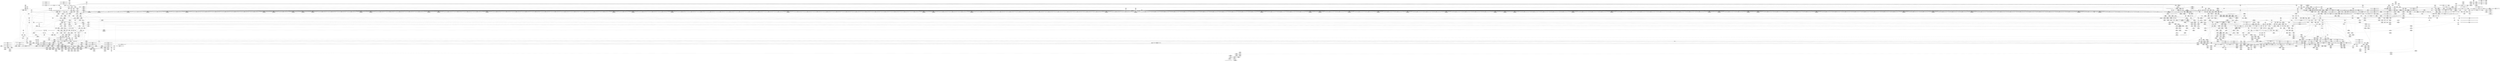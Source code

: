 digraph {
	CE0x56697e0 [shape=record,shape=Mrecord,label="{CE0x56697e0|i64*_getelementptr_inbounds_(_15_x_i64_,_15_x_i64_*___llvm_gcov_ctr171,_i64_0,_i64_9)|*Constant*}"]
	CE0x566ba20 [shape=record,shape=Mrecord,label="{CE0x566ba20|COLLAPSED:_GCMRE___llvm_gcov_ctr269_internal_global_2_x_i64_zeroinitializer:_elem_0:default:}"]
	CE0x5654c00 [shape=record,shape=Mrecord,label="{CE0x5654c00|open_file_to_av:tmp6|security/selinux/hooks.c,1928|*SummSource*}"]
	CE0x56ec2e0 [shape=record,shape=Mrecord,label="{CE0x56ec2e0|open_file_to_av:if.then|*SummSink*}"]
	CE0x56ac870 [shape=record,shape=Mrecord,label="{CE0x56ac870|i8_1|*Constant*}"]
	CE0x571ca50 [shape=record,shape=Mrecord,label="{CE0x571ca50|inode_has_perm:expval|security/selinux/hooks.c,1611|*SummSink*}"]
	CE0x56ec620 [shape=record,shape=Mrecord,label="{CE0x56ec620|i64*_getelementptr_inbounds_(_5_x_i64_,_5_x_i64_*___llvm_gcov_ctr270,_i64_0,_i64_0)|*Constant*}"]
	CE0x577e5e0 [shape=record,shape=Mrecord,label="{CE0x577e5e0|inode_has_perm:sid3|security/selinux/hooks.c,1617|*SummSource*}"]
	CE0x5743700 [shape=record,shape=Mrecord,label="{CE0x5743700|inode_has_perm:tmp1|*SummSink*}"]
	CE0x575c400 [shape=record,shape=Mrecord,label="{CE0x575c400|i32_1609|*Constant*}"]
	CE0x5744c10 [shape=record,shape=Mrecord,label="{CE0x5744c10|i64*_getelementptr_inbounds_(_5_x_i64_,_5_x_i64_*___llvm_gcov_ctr155,_i64_0,_i64_0)|*Constant*|*SummSink*}"]
	CE0x56ec370 [shape=record,shape=Mrecord,label="{CE0x56ec370|open_file_to_av:if.end}"]
	CE0x56e3ea0 [shape=record,shape=Mrecord,label="{CE0x56e3ea0|file_to_av:bb|*SummSource*}"]
	CE0x571c400 [shape=record,shape=Mrecord,label="{CE0x571c400|i64_512|*Constant*|*SummSource*}"]
	CE0x5654800 [shape=record,shape=Mrecord,label="{CE0x5654800|open_file_to_av:tmp5|security/selinux/hooks.c,1928|*SummSink*}"]
	CE0x5744290 [shape=record,shape=Mrecord,label="{CE0x5744290|i64*_getelementptr_inbounds_(_2_x_i64_,_2_x_i64_*___llvm_gcov_ctr131,_i64_0,_i64_1)|*Constant*|*SummSource*}"]
	CE0x56de680 [shape=record,shape=Mrecord,label="{CE0x56de680|file_path_has_perm:tmp5|security/selinux/hooks.c,1658}"]
	CE0x5705be0 [shape=record,shape=Mrecord,label="{CE0x5705be0|file_to_av:and6|security/selinux/hooks.c,1905}"]
	CE0x577ebf0 [shape=record,shape=Mrecord,label="{CE0x577ebf0|inode_has_perm:tmp17|security/selinux/hooks.c,1617|*SummSink*}"]
	CE0x5666bb0 [shape=record,shape=Mrecord,label="{CE0x5666bb0|i32_0|*Constant*}"]
	CE0x5656640 [shape=record,shape=Mrecord,label="{CE0x5656640|8:_i8,_32:_%struct.inode*,_%struct.selinux_audit_data*,_128:_i32,_132:_i32,_456:_i8*,_:_SCMRE_94,95_}"]
	CE0x5719d80 [shape=record,shape=Mrecord,label="{CE0x5719d80|i32_6|*Constant*|*SummSink*}"]
	CE0x566dff0 [shape=record,shape=Mrecord,label="{CE0x566dff0|selinux_file_open:tmp3|*SummSink*}"]
	CE0x56e01f0 [shape=record,shape=Mrecord,label="{CE0x56e01f0|avc_policy_seqno:bb|*SummSource*}"]
	CE0x56d93e0 [shape=record,shape=Mrecord,label="{CE0x56d93e0|file_inode:tmp2|*SummSink*}"]
	CE0x5743590 [shape=record,shape=Mrecord,label="{CE0x5743590|inode_has_perm:tmp|*SummSink*}"]
	CE0x565bf40 [shape=record,shape=Mrecord,label="{CE0x565bf40|8:_i8,_32:_%struct.inode*,_%struct.selinux_audit_data*,_128:_i32,_132:_i32,_456:_i8*,_:_SCMRE_85,86_}"]
	CE0x575c320 [shape=record,shape=Mrecord,label="{CE0x575c320|__validate_creds:file|Function::__validate_creds&Arg::file::|*SummSource*}"]
	CE0x573c500 [shape=record,shape=Mrecord,label="{CE0x573c500|inode_has_perm:tmp2}"]
	CE0x564ce70 [shape=record,shape=Mrecord,label="{CE0x564ce70|selinux_file_open:entry|*SummSink*}"]
	CE0x5664ba0 [shape=record,shape=Mrecord,label="{CE0x5664ba0|i64_1|*Constant*}"]
	CE0x56f4380 [shape=record,shape=Mrecord,label="{CE0x56f4380|file_to_av:conv14|security/selinux/hooks.c,1908|*SummSink*}"]
	CE0x565d0a0 [shape=record,shape=Mrecord,label="{CE0x565d0a0|8:_i8,_32:_%struct.inode*,_%struct.selinux_audit_data*,_128:_i32,_132:_i32,_456:_i8*,_:_SCMRE_8,9_}"]
	CE0x56656b0 [shape=record,shape=Mrecord,label="{CE0x56656b0|file_to_av:tmp13|security/selinux/hooks.c,1904|*SummSink*}"]
	CE0x56cc7d0 [shape=record,shape=Mrecord,label="{CE0x56cc7d0|file_path_has_perm:bb|*SummSink*}"]
	CE0x56ddfa0 [shape=record,shape=Mrecord,label="{CE0x56ddfa0|i32_8|*Constant*|*SummSink*}"]
	CE0x5722fb0 [shape=record,shape=Mrecord,label="{CE0x5722fb0|file_to_av:tmp32|security/selinux/hooks.c,1917|*SummSource*}"]
	CE0x56cde50 [shape=record,shape=Mrecord,label="{CE0x56cde50|file_inode:tmp}"]
	CE0x5770100 [shape=record,shape=Mrecord,label="{CE0x5770100|inode_has_perm:tmp13|security/selinux/hooks.c,1614|*SummSource*}"]
	CE0x56ce6f0 [shape=record,shape=Mrecord,label="{CE0x56ce6f0|i64*_getelementptr_inbounds_(_5_x_i64_,_5_x_i64_*___llvm_gcov_ctr270,_i64_0,_i64_4)|*Constant*|*SummSource*}"]
	CE0x5675f00 [shape=record,shape=Mrecord,label="{CE0x5675f00|8:_i8,_32:_%struct.inode*,_%struct.selinux_audit_data*,_128:_i32,_132:_i32,_456:_i8*,_:_SCMRE_14,15_}"]
	CE0x5669950 [shape=record,shape=Mrecord,label="{CE0x5669950|i64*_getelementptr_inbounds_(_15_x_i64_,_15_x_i64_*___llvm_gcov_ctr171,_i64_0,_i64_9)|*Constant*|*SummSource*}"]
	CE0x573ece0 [shape=record,shape=Mrecord,label="{CE0x573ece0|i64*_getelementptr_inbounds_(_8_x_i64_,_8_x_i64_*___llvm_gcov_ctr154,_i64_0,_i64_0)|*Constant*}"]
	CE0x5726eb0 [shape=record,shape=Mrecord,label="{CE0x5726eb0|file_to_av:f_mode2|security/selinux/hooks.c,1904|*SummSink*}"]
	CE0x56e22a0 [shape=record,shape=Mrecord,label="{CE0x56e22a0|0:_i32,_:_GCRE_selinux_policycap_openperm_external_global_i32:_elem_0:default:}"]
	CE0x57690e0 [shape=record,shape=Mrecord,label="{CE0x57690e0|__validate_creds:tmp5|include/linux/cred.h,173}"]
	CE0x5669550 [shape=record,shape=Mrecord,label="{CE0x5669550|file_to_av:conv11|security/selinux/hooks.c,1906|*SummSource*}"]
	CE0x573e440 [shape=record,shape=Mrecord,label="{CE0x573e440|_ret_void,_!dbg_!27722|include/linux/cred.h,175}"]
	CE0x56e5d80 [shape=record,shape=Mrecord,label="{CE0x56e5d80|file_to_av:tmp2|*LoadInst*|security/selinux/hooks.c,1902|*SummSink*}"]
	CE0x571f420 [shape=record,shape=Mrecord,label="{CE0x571f420|file_inode:f_inode|include/linux/fs.h,1916}"]
	CE0x571a710 [shape=record,shape=Mrecord,label="{CE0x571a710|file_to_av:and3|security/selinux/hooks.c,1904|*SummSource*}"]
	CE0x56ca5f0 [shape=record,shape=Mrecord,label="{CE0x56ca5f0|selinux_file_open:isid|security/selinux/hooks.c,3433|*SummSource*}"]
	CE0x5767c40 [shape=record,shape=Mrecord,label="{CE0x5767c40|__validate_creds:conv|include/linux/cred.h,173|*SummSource*}"]
	CE0x5724f00 [shape=record,shape=Mrecord,label="{CE0x5724f00|__validate_creds:tmp|*SummSink*}"]
	CE0x56d9df0 [shape=record,shape=Mrecord,label="{CE0x56d9df0|_call_void_mcount()_#3}"]
	CE0x575c390 [shape=record,shape=Mrecord,label="{CE0x575c390|__validate_creds:file|Function::__validate_creds&Arg::file::|*SummSink*}"]
	CE0x576a610 [shape=record,shape=Mrecord,label="{CE0x576a610|cred_sid:bb}"]
	CE0x56c0c50 [shape=record,shape=Mrecord,label="{CE0x56c0c50|selinux_file_open:tmp7|security/selinux/hooks.c,3425|*SummSink*}"]
	CE0x56c8560 [shape=record,shape=Mrecord,label="{CE0x56c8560|GLOBAL:open_file_to_av|*Constant*|*SummSource*}"]
	CE0x565a870 [shape=record,shape=Mrecord,label="{CE0x565a870|8:_i8,_32:_%struct.inode*,_%struct.selinux_audit_data*,_128:_i32,_132:_i32,_456:_i8*,_:_SCMRE_240,248_|*MultipleSource*|security/selinux/hooks.c,3424|Function::selinux_file_open&Arg::file::}"]
	CE0x56dabc0 [shape=record,shape=Mrecord,label="{CE0x56dabc0|file_inode:tmp4|*LoadInst*|include/linux/fs.h,1916|*SummSource*}"]
	CE0x573c5e0 [shape=record,shape=Mrecord,label="{CE0x573c5e0|inode_has_perm:tmp2|*SummSink*}"]
	CE0x56e21a0 [shape=record,shape=Mrecord,label="{CE0x56e21a0|_ret_i32_%av.3,_!dbg_!27739|security/selinux/hooks.c,1917|*SummSink*}"]
	CE0x565e3d0 [shape=record,shape=Mrecord,label="{CE0x565e3d0|selinux_file_open:file|Function::selinux_file_open&Arg::file::|*SummSink*}"]
	CE0x56e8b60 [shape=record,shape=Mrecord,label="{CE0x56e8b60|file_path_has_perm:tmp|*SummSource*}"]
	CE0x5726d10 [shape=record,shape=Mrecord,label="{CE0x5726d10|inode_has_perm:do.end|*SummSink*}"]
	CE0x566e6b0 [shape=record,shape=Mrecord,label="{CE0x566e6b0|open_file_to_av:tmp1|*SummSink*}"]
	CE0x56c07c0 [shape=record,shape=Mrecord,label="{CE0x56c07c0|selinux_file_open:tmp6|security/selinux/hooks.c,3425|*SummSource*}"]
	CE0x575caa0 [shape=record,shape=Mrecord,label="{CE0x575caa0|COLLAPSED:_GCMRE___llvm_gcov_ctr154_internal_global_8_x_i64_zeroinitializer:_elem_0:default:}"]
	CE0x5675390 [shape=record,shape=Mrecord,label="{CE0x5675390|8:_i8,_32:_%struct.inode*,_%struct.selinux_audit_data*,_128:_i32,_132:_i32,_456:_i8*,_:_SCMRE_1,2_}"]
	CE0x5709290 [shape=record,shape=Mrecord,label="{CE0x5709290|cred_sid:tmp2}"]
	CE0x56d9180 [shape=record,shape=Mrecord,label="{CE0x56d9180|open_file_to_av:conv1|security/selinux/hooks.c,1929|*SummSource*}"]
	CE0x566e1d0 [shape=record,shape=Mrecord,label="{CE0x566e1d0|file_to_av:f_mode|security/selinux/hooks.c,1902}"]
	CE0x5659530 [shape=record,shape=Mrecord,label="{CE0x5659530|8:_i8,_32:_%struct.inode*,_%struct.selinux_audit_data*,_128:_i32,_132:_i32,_456:_i8*,_:_SCMRE_206,207_}"]
	CE0x573c570 [shape=record,shape=Mrecord,label="{CE0x573c570|inode_has_perm:tmp2|*SummSource*}"]
	CE0x571efd0 [shape=record,shape=Mrecord,label="{CE0x571efd0|i32_0|*Constant*}"]
	CE0x57037a0 [shape=record,shape=Mrecord,label="{CE0x57037a0|inode_has_perm:perms|Function::inode_has_perm&Arg::perms::}"]
	CE0x575da90 [shape=record,shape=Mrecord,label="{CE0x575da90|cred_sid:tmp|*SummSink*}"]
	CE0x57031f0 [shape=record,shape=Mrecord,label="{CE0x57031f0|inode_has_perm:inode|Function::inode_has_perm&Arg::inode::}"]
	CE0x5708620 [shape=record,shape=Mrecord,label="{CE0x5708620|file_to_av:tmp28|security/selinux/hooks.c,1910|*SummSink*}"]
	CE0x571b070 [shape=record,shape=Mrecord,label="{CE0x571b070|i64_4|*Constant*|*SummSource*}"]
	CE0x57737c0 [shape=record,shape=Mrecord,label="{CE0x57737c0|i32_512|*Constant*|*SummSink*}"]
	CE0x5740630 [shape=record,shape=Mrecord,label="{CE0x5740630|i64_1|*Constant*}"]
	CE0x5776060 [shape=record,shape=Mrecord,label="{CE0x5776060|4:_i32,_:_CRE_12,16_|*MultipleSource*|security/selinux/hooks.c,196|security/selinux/hooks.c,197|*LoadInst*|security/selinux/hooks.c,196}"]
	CE0x56e0f80 [shape=record,shape=Mrecord,label="{CE0x56e0f80|file_to_av:file|Function::file_to_av&Arg::file::|*SummSource*}"]
	CE0x5772020 [shape=record,shape=Mrecord,label="{CE0x5772020|i32_10|*Constant*}"]
	CE0x56c7f50 [shape=record,shape=Mrecord,label="{CE0x56c7f50|selinux_file_open:call2|security/selinux/hooks.c,3443|*SummSource*}"]
	CE0x56f4110 [shape=record,shape=Mrecord,label="{CE0x56f4110|file_to_av:conv14|security/selinux/hooks.c,1908}"]
	CE0x56ca450 [shape=record,shape=Mrecord,label="{CE0x56ca450|selinux_file_open:isid|security/selinux/hooks.c,3433|*SummSink*}"]
	CE0x56e61d0 [shape=record,shape=Mrecord,label="{CE0x56e61d0|open_file_to_av:tmp5|security/selinux/hooks.c,1928}"]
	CE0x576b410 [shape=record,shape=Mrecord,label="{CE0x576b410|cred_sid:tmp4|*LoadInst*|security/selinux/hooks.c,196}"]
	CE0x5770170 [shape=record,shape=Mrecord,label="{CE0x5770170|inode_has_perm:tmp13|security/selinux/hooks.c,1614|*SummSink*}"]
	CE0x5665bf0 [shape=record,shape=Mrecord,label="{CE0x5665bf0|i32_6|*Constant*|*SummSource*}"]
	CE0x5653830 [shape=record,shape=Mrecord,label="{CE0x5653830|8:_i8,_32:_%struct.inode*,_%struct.selinux_audit_data*,_128:_i32,_132:_i32,_456:_i8*,_:_SCMRE_54,55_}"]
	CE0x5680b30 [shape=record,shape=Mrecord,label="{CE0x5680b30|file_inode:f|Function::file_inode&Arg::f::}"]
	CE0x5666570 [shape=record,shape=Mrecord,label="{CE0x5666570|file_to_av:tmp10|security/selinux/hooks.c,1904|*SummSource*}"]
	CE0x5652980 [shape=record,shape=Mrecord,label="{CE0x5652980|8:_i8,_32:_%struct.inode*,_%struct.selinux_audit_data*,_128:_i32,_132:_i32,_456:_i8*,_:_SCMRE_177,178_}"]
	CE0x5725ce0 [shape=record,shape=Mrecord,label="{CE0x5725ce0|__validate_creds:if.then|*SummSink*}"]
	CE0x56d9300 [shape=record,shape=Mrecord,label="{CE0x56d9300|file_inode:tmp2}"]
	CE0x56c53d0 [shape=record,shape=Mrecord,label="{CE0x56c53d0|selinux_file_open:tmp8|security/selinux/hooks.c,3433|*SummSource*}"]
	CE0x5653080 [shape=record,shape=Mrecord,label="{CE0x5653080|8:_i8,_32:_%struct.inode*,_%struct.selinux_audit_data*,_128:_i32,_132:_i32,_456:_i8*,_:_SCMRE_181,182_}"]
	CE0x573bce0 [shape=record,shape=Mrecord,label="{CE0x573bce0|GLOBAL:__validate_creds|*Constant*}"]
	CE0x5677bf0 [shape=record,shape=Mrecord,label="{CE0x5677bf0|8:_i8,_32:_%struct.inode*,_%struct.selinux_audit_data*,_128:_i32,_132:_i32,_456:_i8*,_:_SCMRE_123,124_}"]
	CE0x56c2cc0 [shape=record,shape=Mrecord,label="{CE0x56c2cc0|i64_11|*Constant*|*SummSink*}"]
	CE0x56759a0 [shape=record,shape=Mrecord,label="{CE0x56759a0|8:_i8,_32:_%struct.inode*,_%struct.selinux_audit_data*,_128:_i32,_132:_i32,_456:_i8*,_:_SCMRE_69,70_}"]
	CE0x576a330 [shape=record,shape=Mrecord,label="{CE0x576a330|__validate_creds:tmp9|include/linux/cred.h,175|*SummSink*}"]
	CE0x57275a0 [shape=record,shape=Mrecord,label="{CE0x57275a0|i32_2|*Constant*}"]
	CE0x57689b0 [shape=record,shape=Mrecord,label="{CE0x57689b0|__validate_creds:tmp3|include/linux/cred.h,173|*SummSink*}"]
	CE0x57062c0 [shape=record,shape=Mrecord,label="{CE0x57062c0|file_to_av:tmp11|security/selinux/hooks.c,1904|*SummSink*}"]
	CE0x5774c60 [shape=record,shape=Mrecord,label="{CE0x5774c60|cred_sid:tmp5|security/selinux/hooks.c,196}"]
	CE0x56cb300 [shape=record,shape=Mrecord,label="{CE0x56cb300|selinux_file_open:cred|Function::selinux_file_open&Arg::cred::|*SummSink*}"]
	CE0x56ca580 [shape=record,shape=Mrecord,label="{CE0x56ca580|selinux_file_open:isid|security/selinux/hooks.c,3433}"]
	CE0x5725fc0 [shape=record,shape=Mrecord,label="{CE0x5725fc0|inode_has_perm:tmp4|security/selinux/hooks.c,1609}"]
	CE0x56aca20 [shape=record,shape=Mrecord,label="{CE0x56aca20|file_path_has_perm:type|security/selinux/hooks.c,1657|*SummSource*}"]
	CE0x5724910 [shape=record,shape=Mrecord,label="{CE0x5724910|_call_void___validate_creds(%struct.cred*_%cred,_i8*_getelementptr_inbounds_(_25_x_i8_,_25_x_i8_*_.str3,_i32_0,_i32_0),_i32_1609)_#10,_!dbg_!27719|security/selinux/hooks.c,1609}"]
	CE0x56e4630 [shape=record,shape=Mrecord,label="{CE0x56e4630|GLOBAL:selinux_policycap_openperm|Global_var:selinux_policycap_openperm}"]
	CE0x56c55e0 [shape=record,shape=Mrecord,label="{CE0x56c55e0|_call_void_mcount()_#3|*SummSink*}"]
	CE0x5675490 [shape=record,shape=Mrecord,label="{CE0x5675490|8:_i8,_32:_%struct.inode*,_%struct.selinux_audit_data*,_128:_i32,_132:_i32,_456:_i8*,_:_SCMRE_2,3_}"]
	CE0x56cd240 [shape=record,shape=Mrecord,label="{CE0x56cd240|file_inode:tmp1|*SummSink*}"]
	CE0x57026c0 [shape=record,shape=Mrecord,label="{CE0x57026c0|file_path_has_perm:call1|security/selinux/hooks.c,1659|*SummSource*}"]
	CE0x5703b30 [shape=record,shape=Mrecord,label="{CE0x5703b30|inode_has_perm:perms|Function::inode_has_perm&Arg::perms::|*SummSink*}"]
	CE0x56cb7b0 [shape=record,shape=Mrecord,label="{CE0x56cb7b0|file_path_has_perm:cred|Function::file_path_has_perm&Arg::cred::|*SummSink*}"]
	CE0x56dadd0 [shape=record,shape=Mrecord,label="{CE0x56dadd0|avc_policy_seqno:bb}"]
	CE0x5685710 [shape=record,shape=Mrecord,label="{CE0x5685710|8:_i8,_32:_%struct.inode*,_%struct.selinux_audit_data*,_128:_i32,_132:_i32,_456:_i8*,_:_SCMRE_456,464_|*MultipleSource*|security/selinux/hooks.c,3424|Function::selinux_file_open&Arg::file::}"]
	CE0x56d53d0 [shape=record,shape=Mrecord,label="{CE0x56d53d0|open_file_to_av:tmp7|security/selinux/hooks.c,1929|*SummSink*}"]
	CE0x5660e40 [shape=record,shape=Mrecord,label="{CE0x5660e40|8:_i8,_32:_%struct.inode*,_%struct.selinux_audit_data*,_128:_i32,_132:_i32,_456:_i8*,_:_SCMRE_74,75_}"]
	"CONST[source:0(mediator),value:2(dynamic)][purpose:{subject}][SnkIdx:0]"
	CE0x566e910 [shape=record,shape=Mrecord,label="{CE0x566e910|i32_0|*Constant*|*SummSource*}"]
	CE0x56da830 [shape=record,shape=Mrecord,label="{CE0x56da830|file_inode:tmp4|*LoadInst*|include/linux/fs.h,1916}"]
	CE0x56e0900 [shape=record,shape=Mrecord,label="{CE0x56e0900|GLOBAL:file_to_av|*Constant*|*SummSource*}"]
	CE0x5770fc0 [shape=record,shape=Mrecord,label="{CE0x5770fc0|GLOBAL:cred_sid|*Constant*}"]
	CE0x56ddc70 [shape=record,shape=Mrecord,label="{CE0x56ddc70|file_path_has_perm:tmp5|security/selinux/hooks.c,1658|*SummSink*}"]
	CE0x576fc20 [shape=record,shape=Mrecord,label="{CE0x576fc20|avc_has_perm:auditdata|Function::avc_has_perm&Arg::auditdata::|*SummSink*}"]
	CE0x56757e0 [shape=record,shape=Mrecord,label="{CE0x56757e0|8:_i8,_32:_%struct.inode*,_%struct.selinux_audit_data*,_128:_i32,_132:_i32,_456:_i8*,_:_SCMRE_68,69_}"]
	CE0x576e370 [shape=record,shape=Mrecord,label="{CE0x576e370|inode_has_perm:retval.0}"]
	CE0x57664c0 [shape=record,shape=Mrecord,label="{CE0x57664c0|inode_has_perm:tmp11|security/selinux/hooks.c,1612|*SummSink*}"]
	CE0x5673b90 [shape=record,shape=Mrecord,label="{CE0x5673b90|open_file_to_av:tmp9|security/selinux/hooks.c,1931}"]
	CE0x5705910 [shape=record,shape=Mrecord,label="{CE0x5705910|file_to_av:tmp16|security/selinux/hooks.c,1905|*SummSink*}"]
	CE0x5695b50 [shape=record,shape=Mrecord,label="{CE0x5695b50|0:_i32,_4:_i32,_8:_i16,_12:_i32,_16:_i32,_20:_i32,_24:_i32,_56:_i8*,_:_SCMRE_12,16_|*MultipleSource*|security/selinux/hooks.c,3425|security/selinux/hooks.c,3425}"]
	CE0x56d9c70 [shape=record,shape=Mrecord,label="{CE0x56d9c70|file_path_has_perm:tmp3|*SummSource*}"]
	"CONST[source:1(input),value:2(dynamic)][purpose:{object}][SrcIdx:7]"
	CE0x566a7b0 [shape=record,shape=Mrecord,label="{CE0x566a7b0|i64_2|*Constant*}"]
	CE0x56e0e40 [shape=record,shape=Mrecord,label="{CE0x56e0e40|i32_1|*Constant*|*SummSink*}"]
	CE0x5650f40 [shape=record,shape=Mrecord,label="{CE0x5650f40|8:_i8,_32:_%struct.inode*,_%struct.selinux_audit_data*,_128:_i32,_132:_i32,_456:_i8*,_:_SCMRE_162,163_}"]
	CE0x573ff30 [shape=record,shape=Mrecord,label="{CE0x573ff30|i64*_getelementptr_inbounds_(_8_x_i64_,_8_x_i64_*___llvm_gcov_ctr154,_i64_0,_i64_1)|*Constant*|*SummSource*}"]
	"CONST[source:0(mediator),value:0(static)][purpose:{operation}][SnkIdx:3]"
	CE0x5772ba0 [shape=record,shape=Mrecord,label="{CE0x5772ba0|inode_has_perm:tmp16|security/selinux/hooks.c,1615}"]
	CE0x56e23d0 [shape=record,shape=Mrecord,label="{CE0x56e23d0|GLOBAL:selinux_policycap_openperm|Global_var:selinux_policycap_openperm|*SummSource*}"]
	CE0x56e26c0 [shape=record,shape=Mrecord,label="{CE0x56e26c0|file_to_av:tmp8|security/selinux/hooks.c,1903|*SummSource*}"]
	CE0x56ac330 [shape=record,shape=Mrecord,label="{CE0x56ac330|file_path_has_perm:tmp2|*SummSink*}"]
	CE0x5741800 [shape=record,shape=Mrecord,label="{CE0x5741800|inode_has_perm:tmp6|*LoadInst*|security/selinux/hooks.c,1611|*SummSink*}"]
	CE0x5707d50 [shape=record,shape=Mrecord,label="{CE0x5707d50|file_to_av:tmp26|security/selinux/hooks.c,1910|*SummSink*}"]
	CE0x57450c0 [shape=record,shape=Mrecord,label="{CE0x57450c0|_call_void_mcount()_#3|*SummSink*}"]
	CE0x5768ac0 [shape=record,shape=Mrecord,label="{CE0x5768ac0|__validate_creds:tmp4|include/linux/cred.h,173}"]
	CE0x566b1d0 [shape=record,shape=Mrecord,label="{CE0x566b1d0|_call_void_mcount()_#3}"]
	CE0x5770090 [shape=record,shape=Mrecord,label="{CE0x5770090|inode_has_perm:tmp13|security/selinux/hooks.c,1614}"]
	CE0x573eb50 [shape=record,shape=Mrecord,label="{CE0x573eb50|inode_has_perm:bb|*SummSource*}"]
	CE0x5780220 [shape=record,shape=Mrecord,label="{CE0x5780220|avc_has_perm:entry}"]
	CE0x5722810 [shape=record,shape=Mrecord,label="{CE0x5722810|file_to_av:tmp32|security/selinux/hooks.c,1917}"]
	CE0x5703cd0 [shape=record,shape=Mrecord,label="{CE0x5703cd0|inode_has_perm:adp|Function::inode_has_perm&Arg::adp::}"]
	CE0x56d57b0 [shape=record,shape=Mrecord,label="{CE0x56d57b0|open_file_to_av:tmp8|security/selinux/hooks.c,1929}"]
	CE0x576a680 [shape=record,shape=Mrecord,label="{CE0x576a680|cred_sid:bb|*SummSource*}"]
	CE0x5740480 [shape=record,shape=Mrecord,label="{CE0x5740480|inode_has_perm:if.end|*SummSource*}"]
	CE0x566a970 [shape=record,shape=Mrecord,label="{CE0x566a970|open_file_to_av:tobool|security/selinux/hooks.c,1928|*SummSource*}"]
	CE0x56543f0 [shape=record,shape=Mrecord,label="{CE0x56543f0|open_file_to_av:tmp4|security/selinux/hooks.c,1928|*SummSource*}"]
	CE0x566ed60 [shape=record,shape=Mrecord,label="{CE0x566ed60|8:_i8,_32:_%struct.inode*,_%struct.selinux_audit_data*,_128:_i32,_132:_i32,_456:_i8*,_:_SCMRE_58,59_}"]
	CE0x56cbf40 [shape=record,shape=Mrecord,label="{CE0x56cbf40|file_inode:bb|*SummSource*}"]
	CE0x5720600 [shape=record,shape=Mrecord,label="{CE0x5720600|i64_1|*Constant*}"]
	CE0x566e780 [shape=record,shape=Mrecord,label="{CE0x566e780|_call_void_mcount()_#3}"]
	CE0x56c79a0 [shape=record,shape=Mrecord,label="{CE0x56c79a0|GLOBAL:open_file_to_av|*Constant*}"]
	CE0x573d610 [shape=record,shape=Mrecord,label="{CE0x573d610|i64*_getelementptr_inbounds_(_5_x_i64_,_5_x_i64_*___llvm_gcov_ctr155,_i64_0,_i64_4)|*Constant*|*SummSink*}"]
	CE0x5680320 [shape=record,shape=Mrecord,label="{CE0x5680320|open_file_to_av:entry|*SummSink*}"]
	CE0x5675220 [shape=record,shape=Mrecord,label="{CE0x5675220|8:_i8,_32:_%struct.inode*,_%struct.selinux_audit_data*,_128:_i32,_132:_i32,_456:_i8*,_:_SCMRE_16,24_|*MultipleSource*|security/selinux/hooks.c,3424|Function::selinux_file_open&Arg::file::}"]
	CE0x56e51b0 [shape=record,shape=Mrecord,label="{CE0x56e51b0|file_to_av:or|security/selinux/hooks.c,1903|*SummSource*}"]
	CE0x56504c0 [shape=record,shape=Mrecord,label="{CE0x56504c0|8:_i8,_32:_%struct.inode*,_%struct.selinux_audit_data*,_128:_i32,_132:_i32,_456:_i8*,_:_SCMRE_156,157_}"]
	CE0x56c8800 [shape=record,shape=Mrecord,label="{CE0x56c8800|open_file_to_av:entry|*SummSource*}"]
	CE0x56db250 [shape=record,shape=Mrecord,label="{CE0x56db250|i64*_getelementptr_inbounds_(_2_x_i64_,_2_x_i64_*___llvm_gcov_ctr25231,_i64_0,_i64_1)|*Constant*}"]
	CE0x56c93e0 [shape=record,shape=Mrecord,label="{CE0x56c93e0|selinux_file_open:call1|security/selinux/hooks.c,3434|*SummSource*}"]
	CE0x56c7220 [shape=record,shape=Mrecord,label="{CE0x56c7220|file_path_has_perm:entry}"]
	"CONST[source:0(mediator),value:0(static)][purpose:{operation}][SrcIdx:2]"
	CE0x5653240 [shape=record,shape=Mrecord,label="{CE0x5653240|8:_i8,_32:_%struct.inode*,_%struct.selinux_audit_data*,_128:_i32,_132:_i32,_456:_i8*,_:_SCMRE_182,183_}"]
	CE0x56cb1f0 [shape=record,shape=Mrecord,label="{CE0x56cb1f0|selinux_file_open:cred|Function::selinux_file_open&Arg::cred::|*SummSource*}"]
	CE0x5743490 [shape=record,shape=Mrecord,label="{CE0x5743490|inode_has_perm:tmp|*SummSource*}"]
	CE0x56e49e0 [shape=record,shape=Mrecord,label="{CE0x56e49e0|file_to_av:av.0|*SummSink*}"]
	CE0x5772480 [shape=record,shape=Mrecord,label="{CE0x5772480|inode_has_perm:tmp15|*LoadInst*|security/selinux/hooks.c,1615}"]
	CE0x5722350 [shape=record,shape=Mrecord,label="{CE0x5722350|file_to_av:tmp31|security/selinux/hooks.c,1917|*SummSource*}"]
	CE0x576e650 [shape=record,shape=Mrecord,label="{CE0x576e650|inode_has_perm:tmp19|security/selinux/hooks.c,1618|*SummSink*}"]
	CE0x5684ab0 [shape=record,shape=Mrecord,label="{CE0x5684ab0|8:_i8,_32:_%struct.inode*,_%struct.selinux_audit_data*,_128:_i32,_132:_i32,_456:_i8*,_:_SCMRE_428,432_|*MultipleSource*|security/selinux/hooks.c,3424|Function::selinux_file_open&Arg::file::}"]
	CE0x566e370 [shape=record,shape=Mrecord,label="{CE0x566e370|file_to_av:f_mode|security/selinux/hooks.c,1902|*SummSink*}"]
	CE0x5760770 [shape=record,shape=Mrecord,label="{CE0x5760770|inode_has_perm:tmp7|security/selinux/hooks.c,1611|*SummSink*}"]
	CE0x5768fb0 [shape=record,shape=Mrecord,label="{CE0x5768fb0|__validate_creds:tmp4|include/linux/cred.h,173|*SummSink*}"]
	CE0x5662f80 [shape=record,shape=Mrecord,label="{CE0x5662f80|selinux_file_open:sid|security/selinux/hooks.c,3433|*SummSink*}"]
	CE0x57233f0 [shape=record,shape=Mrecord,label="{CE0x57233f0|file_to_av:tmp32|security/selinux/hooks.c,1917|*SummSink*}"]
	CE0x576e530 [shape=record,shape=Mrecord,label="{CE0x576e530|i64*_getelementptr_inbounds_(_8_x_i64_,_8_x_i64_*___llvm_gcov_ctr154,_i64_0,_i64_7)|*Constant*|*SummSink*}"]
	CE0x56eba60 [shape=record,shape=Mrecord,label="{CE0x56eba60|i64_0|*Constant*|*SummSink*}"]
	CE0x57047b0 [shape=record,shape=Mrecord,label="{CE0x57047b0|file_to_av:if.then5|*SummSource*}"]
	CE0x565cc70 [shape=record,shape=Mrecord,label="{CE0x565cc70|i64_1|*Constant*|*SummSink*}"]
	CE0x5774e50 [shape=record,shape=Mrecord,label="{CE0x5774e50|cred_sid:tmp5|security/selinux/hooks.c,196|*SummSource*}"]
	CE0x56c27d0 [shape=record,shape=Mrecord,label="{CE0x56c27d0|i64_11|*Constant*}"]
	CE0x571a270 [shape=record,shape=Mrecord,label="{CE0x571a270|file_to_av:f_flags|security/selinux/hooks.c,1905|*SummSink*}"]
	CE0x5726c80 [shape=record,shape=Mrecord,label="{CE0x5726c80|inode_has_perm:do.end|*SummSource*}"]
	CE0x565ffc0 [shape=record,shape=Mrecord,label="{CE0x565ffc0|8:_i8,_32:_%struct.inode*,_%struct.selinux_audit_data*,_128:_i32,_132:_i32,_456:_i8*,_:_SCMRE_111,112_}"]
	CE0x5706920 [shape=record,shape=Mrecord,label="{CE0x5706920|i32_1024|*Constant*}"]
	CE0x5729b90 [shape=record,shape=Mrecord,label="{CE0x5729b90|file_to_av:tmp5|security/selinux/hooks.c,1902}"]
	CE0x5743d20 [shape=record,shape=Mrecord,label="{CE0x5743d20|i8*_getelementptr_inbounds_(_25_x_i8_,_25_x_i8_*_.str3,_i32_0,_i32_0)|*Constant*|*SummSource*}"]
	CE0x5765e00 [shape=record,shape=Mrecord,label="{CE0x5765e00|i64*_getelementptr_inbounds_(_8_x_i64_,_8_x_i64_*___llvm_gcov_ctr154,_i64_0,_i64_5)|*Constant*|*SummSource*}"]
	CE0x56dbe40 [shape=record,shape=Mrecord,label="{CE0x56dbe40|avc_policy_seqno:tmp3}"]
	CE0x57210e0 [shape=record,shape=Mrecord,label="{CE0x57210e0|i64*_getelementptr_inbounds_(_15_x_i64_,_15_x_i64_*___llvm_gcov_ctr171,_i64_0,_i64_13)|*Constant*|*SummSink*}"]
	CE0x56fca00 [shape=record,shape=Mrecord,label="{CE0x56fca00|file_path_has_perm:u|security/selinux/hooks.c,1658}"]
	CE0x56de4e0 [shape=record,shape=Mrecord,label="{CE0x56de4e0|GLOBAL:file_inode|*Constant*}"]
	CE0x56eb530 [shape=record,shape=Mrecord,label="{CE0x56eb530|open_file_to_av:tmp1}"]
	CE0x576ed70 [shape=record,shape=Mrecord,label="{CE0x576ed70|inode_has_perm:tmp20|security/selinux/hooks.c,1618|*SummSink*}"]
	CE0x571d200 [shape=record,shape=Mrecord,label="{CE0x571d200|_call_void___invalid_creds(%struct.cred*_%cred,_i8*_%file,_i32_%line)_#10,_!dbg_!27721|include/linux/cred.h,174|*SummSink*}"]
	CE0x5653ae0 [shape=record,shape=Mrecord,label="{CE0x5653ae0|8:_i8,_32:_%struct.inode*,_%struct.selinux_audit_data*,_128:_i32,_132:_i32,_456:_i8*,_:_SCMRE_56,57_}"]
	CE0x577f5e0 [shape=record,shape=Mrecord,label="{CE0x577f5e0|inode_has_perm:tmp18|security/selinux/hooks.c,1617|*SummSource*}"]
	CE0x576aac0 [shape=record,shape=Mrecord,label="{CE0x576aac0|__validate_creds:if.end|*SummSink*}"]
	CE0x5658ab0 [shape=record,shape=Mrecord,label="{CE0x5658ab0|8:_i8,_32:_%struct.inode*,_%struct.selinux_audit_data*,_128:_i32,_132:_i32,_456:_i8*,_:_SCMRE_200,201_}"]
	CE0x5651640 [shape=record,shape=Mrecord,label="{CE0x5651640|8:_i8,_32:_%struct.inode*,_%struct.selinux_audit_data*,_128:_i32,_132:_i32,_456:_i8*,_:_SCMRE_166,167_}"]
	CE0x56591b0 [shape=record,shape=Mrecord,label="{CE0x56591b0|8:_i8,_32:_%struct.inode*,_%struct.selinux_audit_data*,_128:_i32,_132:_i32,_456:_i8*,_:_SCMRE_204,205_}"]
	CE0x56d5360 [shape=record,shape=Mrecord,label="{CE0x56d5360|open_file_to_av:tmp7|security/selinux/hooks.c,1929|*SummSource*}"]
	CE0x5729a80 [shape=record,shape=Mrecord,label="{CE0x5729a80|file_to_av:tmp4|security/selinux/hooks.c,1902|*SummSource*}"]
	CE0x5760ff0 [shape=record,shape=Mrecord,label="{CE0x5760ff0|inode_has_perm:tmp8|security/selinux/hooks.c,1611|*SummSink*}"]
	CE0x57049a0 [shape=record,shape=Mrecord,label="{CE0x57049a0|file_to_av:if.then5|*SummSink*}"]
	CE0x576ce60 [shape=record,shape=Mrecord,label="{CE0x576ce60|inode_has_perm:retval.0|*SummSink*}"]
	CE0x571b930 [shape=record,shape=Mrecord,label="{CE0x571b930|file_to_av:tmp20|security/selinux/hooks.c,1906}"]
	CE0x56c2d30 [shape=record,shape=Mrecord,label="{CE0x56c2d30|file_to_av:tmp25|security/selinux/hooks.c,1910}"]
	CE0x56fbf40 [shape=record,shape=Mrecord,label="{CE0x56fbf40|inode_has_perm:lnot|security/selinux/hooks.c,1611|*SummSink*}"]
	CE0x56fae40 [shape=record,shape=Mrecord,label="{CE0x56fae40|i64*_getelementptr_inbounds_(_2_x_i64_,_2_x_i64_*___llvm_gcov_ctr168,_i64_0,_i64_1)|*Constant*|*SummSink*}"]
	CE0x56d8f40 [shape=record,shape=Mrecord,label="{CE0x56d8f40|open_file_to_av:or|security/selinux/hooks.c,1929}"]
	CE0x5669e10 [shape=record,shape=Mrecord,label="{CE0x5669e10|file_to_av:tmp21|security/selinux/hooks.c,1908}"]
	CE0x56570f0 [shape=record,shape=Mrecord,label="{CE0x56570f0|8:_i8,_32:_%struct.inode*,_%struct.selinux_audit_data*,_128:_i32,_132:_i32,_456:_i8*,_:_SCMRE_184,185_}"]
	CE0x571f6f0 [shape=record,shape=Mrecord,label="{CE0x571f6f0|inode_has_perm:do.body}"]
	CE0x5660530 [shape=record,shape=Mrecord,label="{CE0x5660530|8:_i8,_32:_%struct.inode*,_%struct.selinux_audit_data*,_128:_i32,_132:_i32,_456:_i8*,_:_SCMRE_71,72_}"]
	CE0x56c8ff0 [shape=record,shape=Mrecord,label="{CE0x56c8ff0|GLOBAL:avc_policy_seqno|*Constant*}"]
	CE0x56e2510 [shape=record,shape=Mrecord,label="{CE0x56e2510|i32_1|*Constant*}"]
	CE0x5774b30 [shape=record,shape=Mrecord,label="{CE0x5774b30|cred_sid:tmp4|*LoadInst*|security/selinux/hooks.c,196|*SummSink*}"]
	CE0x56706b0 [shape=record,shape=Mrecord,label="{CE0x56706b0|8:_i8,_32:_%struct.inode*,_%struct.selinux_audit_data*,_128:_i32,_132:_i32,_456:_i8*,_:_SCMRE_86,87_}"]
	CE0x577e7d0 [shape=record,shape=Mrecord,label="{CE0x577e7d0|inode_has_perm:sid3|security/selinux/hooks.c,1617|*SummSink*}"]
	CE0x564b8a0 [shape=record,shape=Mrecord,label="{CE0x564b8a0|8:_i8,_32:_%struct.inode*,_%struct.selinux_audit_data*,_128:_i32,_132:_i32,_456:_i8*,_:_SCMRE_77,78_}"]
	CE0x5720c10 [shape=record,shape=Mrecord,label="{CE0x5720c10|i64*_getelementptr_inbounds_(_15_x_i64_,_15_x_i64_*___llvm_gcov_ctr171,_i64_0,_i64_13)|*Constant*}"]
	CE0x5657230 [shape=record,shape=Mrecord,label="{CE0x5657230|8:_i8,_32:_%struct.inode*,_%struct.selinux_audit_data*,_128:_i32,_132:_i32,_456:_i8*,_:_SCMRE_186,187_}"]
	CE0x57041a0 [shape=record,shape=Mrecord,label="{CE0x57041a0|_ret_i32_%retval.0,_!dbg_!27739|security/selinux/hooks.c,1618}"]
	CE0x57098d0 [shape=record,shape=Mrecord,label="{CE0x57098d0|file_to_av:conv|security/selinux/hooks.c,1903|*SummSink*}"]
	CE0x57403b0 [shape=record,shape=Mrecord,label="{CE0x57403b0|inode_has_perm:if.end}"]
	CE0x56fc2f0 [shape=record,shape=Mrecord,label="{CE0x56fc2f0|inode_has_perm:lnot1|security/selinux/hooks.c,1611|*SummSink*}"]
	CE0x56c5e70 [shape=record,shape=Mrecord,label="{CE0x56c5e70|avc_policy_seqno:tmp4|security/selinux/avc.c,779|*SummSource*}"]
	CE0x56780c0 [shape=record,shape=Mrecord,label="{CE0x56780c0|8:_i8,_32:_%struct.inode*,_%struct.selinux_audit_data*,_128:_i32,_132:_i32,_456:_i8*,_:_SCMRE_125,126_}"]
	CE0x56cbce0 [shape=record,shape=Mrecord,label="{CE0x56cbce0|file_path_has_perm:file|Function::file_path_has_perm&Arg::file::|*SummSink*}"]
	CE0x565dad0 [shape=record,shape=Mrecord,label="{CE0x565dad0|8:_i8,_32:_%struct.inode*,_%struct.selinux_audit_data*,_128:_i32,_132:_i32,_456:_i8*,_:_SCMRE_62,63_}"]
	CE0x566d780 [shape=record,shape=Mrecord,label="{CE0x566d780|selinux_file_open:f_security|security/selinux/hooks.c,3424}"]
	CE0x5703ee0 [shape=record,shape=Mrecord,label="{CE0x5703ee0|inode_has_perm:adp|Function::inode_has_perm&Arg::adp::|*SummSource*}"]
	CE0x56e4cf0 [shape=record,shape=Mrecord,label="{CE0x56e4cf0|file_to_av:f_mode2|security/selinux/hooks.c,1904}"]
	CE0x571ae40 [shape=record,shape=Mrecord,label="{CE0x571ae40|i64_4|*Constant*}"]
	CE0x5682cd0 [shape=record,shape=Mrecord,label="{CE0x5682cd0|8:_i8,_32:_%struct.inode*,_%struct.selinux_audit_data*,_128:_i32,_132:_i32,_456:_i8*,_:_SCMRE_344,360_|*MultipleSource*|security/selinux/hooks.c,3424|Function::selinux_file_open&Arg::file::}"]
	CE0x5661b80 [shape=record,shape=Mrecord,label="{CE0x5661b80|i64*_getelementptr_inbounds_(_2_x_i64_,_2_x_i64_*___llvm_gcov_ctr162,_i64_0,_i64_0)|*Constant*|*SummSource*}"]
	CE0x57084a0 [shape=record,shape=Mrecord,label="{CE0x57084a0|file_to_av:tmp28|security/selinux/hooks.c,1910|*SummSource*}"]
	CE0x575ff40 [shape=record,shape=Mrecord,label="{CE0x575ff40|i64_3|*Constant*|*SummSource*}"]
	CE0x56e92d0 [shape=record,shape=Mrecord,label="{CE0x56e92d0|i64_1|*Constant*}"]
	CE0x56f9ea0 [shape=record,shape=Mrecord,label="{CE0x56f9ea0|open_file_to_av:tmp10|security/selinux/hooks.c,1931|*SummSource*}"]
	CE0x57627a0 [shape=record,shape=Mrecord,label="{CE0x57627a0|inode_has_perm:lnot.ext|security/selinux/hooks.c,1611|*SummSource*}"]
	CE0x5768940 [shape=record,shape=Mrecord,label="{CE0x5768940|__validate_creds:tmp3|include/linux/cred.h,173|*SummSource*}"]
	CE0x5709a00 [shape=record,shape=Mrecord,label="{CE0x5709a00|file_to_av:or|security/selinux/hooks.c,1903}"]
	CE0x5666e10 [shape=record,shape=Mrecord,label="{CE0x5666e10|file_to_av:tmp7|security/selinux/hooks.c,1903|*SummSource*}"]
	CE0x564ba60 [shape=record,shape=Mrecord,label="{CE0x564ba60|8:_i8,_32:_%struct.inode*,_%struct.selinux_audit_data*,_128:_i32,_132:_i32,_456:_i8*,_:_SCMRE_78,79_}"]
	CE0x57668f0 [shape=record,shape=Mrecord,label="{CE0x57668f0|inode_has_perm:tmp12|security/selinux/hooks.c,1612}"]
	CE0x5686ad0 [shape=record,shape=Mrecord,label="{CE0x5686ad0|GLOBAL:file_inode|*Constant*}"]
	CE0x56c9980 [shape=record,shape=Mrecord,label="{CE0x56c9980|avc_policy_seqno:entry|*SummSource*}"]
	CE0x573ee50 [shape=record,shape=Mrecord,label="{CE0x573ee50|i64*_getelementptr_inbounds_(_8_x_i64_,_8_x_i64_*___llvm_gcov_ctr154,_i64_0,_i64_0)|*Constant*|*SummSource*}"]
	CE0x5652280 [shape=record,shape=Mrecord,label="{CE0x5652280|8:_i8,_32:_%struct.inode*,_%struct.selinux_audit_data*,_128:_i32,_132:_i32,_456:_i8*,_:_SCMRE_173,174_}"]
	CE0x57753e0 [shape=record,shape=Mrecord,label="{CE0x57753e0|i32_1|*Constant*}"]
	CE0x5686d60 [shape=record,shape=Mrecord,label="{CE0x5686d60|selinux_file_open:tmp5|security/selinux/hooks.c,3424}"]
	CE0x56e1870 [shape=record,shape=Mrecord,label="{CE0x56e1870|open_file_to_av:call|security/selinux/hooks.c,1926|*SummSink*}"]
	CE0x5775aa0 [shape=record,shape=Mrecord,label="{CE0x5775aa0|4:_i32,_:_CRE_4,8_|*MultipleSource*|security/selinux/hooks.c,196|security/selinux/hooks.c,197|*LoadInst*|security/selinux/hooks.c,196}"]
	CE0x565a330 [shape=record,shape=Mrecord,label="{CE0x565a330|8:_i8,_32:_%struct.inode*,_%struct.selinux_audit_data*,_128:_i32,_132:_i32,_456:_i8*,_:_SCMRE_214,215_}"]
	CE0x56e16b0 [shape=record,shape=Mrecord,label="{CE0x56e16b0|i64*_getelementptr_inbounds_(_15_x_i64_,_15_x_i64_*___llvm_gcov_ctr171,_i64_0,_i64_0)|*Constant*}"]
	CE0x57067b0 [shape=record,shape=Mrecord,label="{CE0x57067b0|file_to_av:tmp14|*LoadInst*|security/selinux/hooks.c,1905|*SummSink*}"]
	CE0x56acdb0 [shape=record,shape=Mrecord,label="{CE0x56acdb0|i8_1|*Constant*|*SummSource*}"]
	CE0x5677170 [shape=record,shape=Mrecord,label="{CE0x5677170|i32_10|*Constant*|*SummSink*}"]
	CE0x5670c30 [shape=record,shape=Mrecord,label="{CE0x5670c30|8:_i8,_32:_%struct.inode*,_%struct.selinux_audit_data*,_128:_i32,_132:_i32,_456:_i8*,_:_SCMRE_89,90_}"]
	CE0x56c9700 [shape=record,shape=Mrecord,label="{CE0x56c9700|GLOBAL:avc_policy_seqno|*Constant*|*SummSink*}"]
	CE0x5770940 [shape=record,shape=Mrecord,label="{CE0x5770940|inode_has_perm:tmp14|security/selinux/hooks.c,1614|*SummSink*}"]
	CE0x5682d40 [shape=record,shape=Mrecord,label="{CE0x5682d40|8:_i8,_32:_%struct.inode*,_%struct.selinux_audit_data*,_128:_i32,_132:_i32,_456:_i8*,_:_SCMRE_360,368_|*MultipleSource*|security/selinux/hooks.c,3424|Function::selinux_file_open&Arg::file::}"]
	CE0x5686600 [shape=record,shape=Mrecord,label="{CE0x5686600|8:_i8,_32:_%struct.inode*,_%struct.selinux_audit_data*,_128:_i32,_132:_i32,_456:_i8*,_:_SCMRE_504,512_|*MultipleSource*|security/selinux/hooks.c,3424|Function::selinux_file_open&Arg::file::}"]
	CE0x56d9370 [shape=record,shape=Mrecord,label="{CE0x56d9370|file_inode:tmp2|*SummSource*}"]
	CE0x5654560 [shape=record,shape=Mrecord,label="{CE0x5654560|8:_i8,_32:_%struct.inode*,_%struct.selinux_audit_data*,_128:_i32,_132:_i32,_456:_i8*,_:_SCMRE_0,1_}"]
	CE0x573f780 [shape=record,shape=Mrecord,label="{CE0x573f780|cred_sid:tmp3}"]
	CE0x5651f00 [shape=record,shape=Mrecord,label="{CE0x5651f00|8:_i8,_32:_%struct.inode*,_%struct.selinux_audit_data*,_128:_i32,_132:_i32,_456:_i8*,_:_SCMRE_171,172_}"]
	CE0x5771af0 [shape=record,shape=Mrecord,label="{CE0x5771af0|cred_sid:cred|Function::cred_sid&Arg::cred::|*SummSink*}"]
	CE0x571a0c0 [shape=record,shape=Mrecord,label="{CE0x571a0c0|file_to_av:tmp14|*LoadInst*|security/selinux/hooks.c,1905}"]
	CE0x571fbf0 [shape=record,shape=Mrecord,label="{CE0x571fbf0|inode_has_perm:do.body|*SummSource*}"]
	CE0x571f040 [shape=record,shape=Mrecord,label="{CE0x571f040|i32_2|*Constant*}"]
	CE0x5768c30 [shape=record,shape=Mrecord,label="{CE0x5768c30|__validate_creds:tmp4|include/linux/cred.h,173|*SummSource*}"]
	CE0x56e8af0 [shape=record,shape=Mrecord,label="{CE0x56e8af0|COLLAPSED:_GCMRE___llvm_gcov_ctr168_internal_global_2_x_i64_zeroinitializer:_elem_0:default:}"]
	CE0x5741b60 [shape=record,shape=Mrecord,label="{CE0x5741b60|i32_512|*Constant*|*SummSource*}"]
	CE0x5760450 [shape=record,shape=Mrecord,label="{CE0x5760450|inode_has_perm:tmp7|security/selinux/hooks.c,1611|*SummSource*}"]
	CE0x5767960 [shape=record,shape=Mrecord,label="{CE0x5767960|__validate_creds:lnot1|include/linux/cred.h,173|*SummSink*}"]
	"CONST[source:1(input),value:2(dynamic)][purpose:{subject}][SrcIdx:10]"
	CE0x5651800 [shape=record,shape=Mrecord,label="{CE0x5651800|8:_i8,_32:_%struct.inode*,_%struct.selinux_audit_data*,_128:_i32,_132:_i32,_456:_i8*,_:_SCMRE_167,168_}"]
	CE0x56ab5e0 [shape=record,shape=Mrecord,label="{CE0x56ab5e0|file_to_av:if.else}"]
	CE0x56e0a80 [shape=record,shape=Mrecord,label="{CE0x56e0a80|GLOBAL:file_to_av|*Constant*|*SummSink*}"]
	CE0x5705a40 [shape=record,shape=Mrecord,label="{CE0x5705a40|file_to_av:tmp17|security/selinux/hooks.c,1905}"]
	CE0x5672840 [shape=record,shape=Mrecord,label="{CE0x5672840|selinux_file_open:entry}"]
	CE0x56ccdc0 [shape=record,shape=Mrecord,label="{CE0x56ccdc0|file_inode:tmp1}"]
	CE0x5741c60 [shape=record,shape=Mrecord,label="{CE0x5741c60|inode_has_perm:and|security/selinux/hooks.c,1611}"]
	CE0x56971c0 [shape=record,shape=Mrecord,label="{CE0x56971c0|selinux_file_open:call|security/selinux/hooks.c,3425|*SummSource*}"]
	CE0x5681990 [shape=record,shape=Mrecord,label="{CE0x5681990|8:_i8,_32:_%struct.inode*,_%struct.selinux_audit_data*,_128:_i32,_132:_i32,_456:_i8*,_:_SCMRE_288,292_|*MultipleSource*|security/selinux/hooks.c,3424|Function::selinux_file_open&Arg::file::}"]
	CE0x576ec00 [shape=record,shape=Mrecord,label="{CE0x576ec00|inode_has_perm:tmp20|security/selinux/hooks.c,1618|*SummSource*}"]
	CE0x56535c0 [shape=record,shape=Mrecord,label="{CE0x56535c0|8:_i8,_32:_%struct.inode*,_%struct.selinux_audit_data*,_128:_i32,_132:_i32,_456:_i8*,_:_SCMRE_185,186_}"]
	CE0x565cfa0 [shape=record,shape=Mrecord,label="{CE0x565cfa0|8:_i8,_32:_%struct.inode*,_%struct.selinux_audit_data*,_128:_i32,_132:_i32,_456:_i8*,_:_SCMRE_7,8_}"]
	CE0x57298b0 [shape=record,shape=Mrecord,label="{CE0x57298b0|GLOBAL:__llvm_gcov_ctr171|Global_var:__llvm_gcov_ctr171|*SummSink*}"]
	CE0x5685ec0 [shape=record,shape=Mrecord,label="{CE0x5685ec0|8:_i8,_32:_%struct.inode*,_%struct.selinux_audit_data*,_128:_i32,_132:_i32,_456:_i8*,_:_SCMRE_488,496_|*MultipleSource*|security/selinux/hooks.c,3424|Function::selinux_file_open&Arg::file::}"]
	CE0x5659fb0 [shape=record,shape=Mrecord,label="{CE0x5659fb0|8:_i8,_32:_%struct.inode*,_%struct.selinux_audit_data*,_128:_i32,_132:_i32,_456:_i8*,_:_SCMRE_212,213_}"]
	CE0x5744de0 [shape=record,shape=Mrecord,label="{CE0x5744de0|__validate_creds:tmp|*SummSource*}"]
	CE0x56774f0 [shape=record,shape=Mrecord,label="{CE0x56774f0|8:_i8,_32:_%struct.inode*,_%struct.selinux_audit_data*,_128:_i32,_132:_i32,_456:_i8*,_:_SCMRE_118,119_}"]
	CE0x5640a30 [shape=record,shape=Mrecord,label="{CE0x5640a30|8:_i8,_32:_%struct.inode*,_%struct.selinux_audit_data*,_128:_i32,_132:_i32,_456:_i8*,_:_SCMRE_136,140_|*MultipleSource*|security/selinux/hooks.c,3424|Function::selinux_file_open&Arg::file::}"]
	CE0x56c4fd0 [shape=record,shape=Mrecord,label="{CE0x56c4fd0|i32_2|*Constant*}"]
	CE0x56e3f10 [shape=record,shape=Mrecord,label="{CE0x56e3f10|file_to_av:bb|*SummSink*}"]
	CE0x573bfe0 [shape=record,shape=Mrecord,label="{CE0x573bfe0|GLOBAL:__validate_creds|*Constant*|*SummSink*}"]
	CE0x565dc90 [shape=record,shape=Mrecord,label="{CE0x565dc90|8:_i8,_32:_%struct.inode*,_%struct.selinux_audit_data*,_128:_i32,_132:_i32,_456:_i8*,_:_SCMRE_63,64_}"]
	CE0x5767120 [shape=record,shape=Mrecord,label="{CE0x5767120|avc_has_perm:tclass|Function::avc_has_perm&Arg::tclass::|*SummSource*}"]
	CE0x566dab0 [shape=record,shape=Mrecord,label="{CE0x566dab0|8:_i8,_32:_%struct.inode*,_%struct.selinux_audit_data*,_128:_i32,_132:_i32,_456:_i8*,_:_SCMRE_80,81_}"]
	CE0x5651100 [shape=record,shape=Mrecord,label="{CE0x5651100|8:_i8,_32:_%struct.inode*,_%struct.selinux_audit_data*,_128:_i32,_132:_i32,_456:_i8*,_:_SCMRE_163,164_}"]
	CE0x56caae0 [shape=record,shape=Mrecord,label="{CE0x56caae0|8:_i32,_12:_i32,_:_CME_12,16_|*MultipleSource*|*LoadInst*|security/selinux/hooks.c,3424|security/selinux/hooks.c,3433|security/selinux/hooks.c,3424}"]
	CE0x5721340 [shape=record,shape=Mrecord,label="{CE0x5721340|file_to_av:tmp30|security/selinux/hooks.c,1914}"]
	CE0x57225b0 [shape=record,shape=Mrecord,label="{CE0x57225b0|i64*_getelementptr_inbounds_(_15_x_i64_,_15_x_i64_*___llvm_gcov_ctr171,_i64_0,_i64_14)|*Constant*|*SummSink*}"]
	CE0x56662f0 [shape=record,shape=Mrecord,label="{CE0x56662f0|file_to_av:tmp11|security/selinux/hooks.c,1904}"]
	CE0x56c1f50 [shape=record,shape=Mrecord,label="{CE0x56c1f50|file_to_av:tobool17|security/selinux/hooks.c,1910|*SummSource*}"]
	CE0x575f2d0 [shape=record,shape=Mrecord,label="{CE0x575f2d0|cred_sid:tmp|*SummSource*}"]
	CE0x56de0d0 [shape=record,shape=Mrecord,label="{CE0x56de0d0|file_path_has_perm:call|security/selinux/hooks.c,1659|*SummSource*}"]
	CE0x5685180 [shape=record,shape=Mrecord,label="{CE0x5685180|8:_i8,_32:_%struct.inode*,_%struct.selinux_audit_data*,_128:_i32,_132:_i32,_456:_i8*,_:_SCMRE_432,436_|*MultipleSource*|security/selinux/hooks.c,3424|Function::selinux_file_open&Arg::file::}"]
	CE0x5709060 [shape=record,shape=Mrecord,label="{CE0x5709060|i64_2|*Constant*}"]
	CE0x56d96d0 [shape=record,shape=Mrecord,label="{CE0x56d96d0|file_inode:tmp3}"]
	CE0x56dba50 [shape=record,shape=Mrecord,label="{CE0x56dba50|avc_policy_seqno:tmp2}"]
	CE0x571e2e0 [shape=record,shape=Mrecord,label="{CE0x571e2e0|GLOBAL:llvm.expect.i64|*Constant*|*SummSink*}"]
	CE0x5704f80 [shape=record,shape=Mrecord,label="{CE0x5704f80|i64_7|*Constant*|*SummSink*}"]
	CE0x5722b70 [shape=record,shape=Mrecord,label="{CE0x5722b70|i32_1024|*Constant*|*SummSink*}"]
	CE0x564c180 [shape=record,shape=Mrecord,label="{CE0x564c180|selinux_file_open:bb|*SummSink*}"]
	CE0x5666a40 [shape=record,shape=Mrecord,label="{CE0x5666a40|_call_void_mcount()_#3|*SummSource*}"]
	CE0x5724030 [shape=record,shape=Mrecord,label="{CE0x5724030|i64*_getelementptr_inbounds_(_8_x_i64_,_8_x_i64_*___llvm_gcov_ctr154,_i64_0,_i64_2)|*Constant*|*SummSource*}"]
	CE0x56ca880 [shape=record,shape=Mrecord,label="{CE0x56ca880|8:_i32,_12:_i32,_:_CME_8,12_|*MultipleSource*|*LoadInst*|security/selinux/hooks.c,3424|security/selinux/hooks.c,3433|security/selinux/hooks.c,3424}"]
	CE0x56dd6a0 [shape=record,shape=Mrecord,label="{CE0x56dd6a0|file_path_has_perm:tmp4|security/selinux/hooks.c,1658|*SummSource*}"]
	CE0x57266b0 [shape=record,shape=Mrecord,label="{CE0x57266b0|_call_void_mcount()_#3|*SummSource*}"]
	CE0x566ae90 [shape=record,shape=Mrecord,label="{CE0x566ae90|i32_0|*Constant*}"]
	CE0x5744030 [shape=record,shape=Mrecord,label="{CE0x5744030|i64*_getelementptr_inbounds_(_2_x_i64_,_2_x_i64_*___llvm_gcov_ctr131,_i64_0,_i64_1)|*Constant*}"]
	CE0x56f9ba0 [shape=record,shape=Mrecord,label="{CE0x56f9ba0|file_to_av:av.2|*SummSink*}"]
	CE0x5722a40 [shape=record,shape=Mrecord,label="{CE0x5722a40|i32_1024|*Constant*|*SummSource*}"]
	CE0x4d8b0d0 [shape=record,shape=Mrecord,label="{CE0x4d8b0d0|i32_0|*Constant*}"]
	CE0x576ca10 [shape=record,shape=Mrecord,label="{CE0x576ca10|inode_has_perm:tmp19|security/selinux/hooks.c,1618}"]
	CE0x5676420 [shape=record,shape=Mrecord,label="{CE0x5676420|8:_i8,_32:_%struct.inode*,_%struct.selinux_audit_data*,_128:_i32,_132:_i32,_456:_i8*,_:_SCMRE_113,114_}"]
	CE0x7231230 [shape=record,shape=Mrecord,label="{CE0x7231230|i32_14|*Constant*}"]
	CE0x56598b0 [shape=record,shape=Mrecord,label="{CE0x56598b0|8:_i8,_32:_%struct.inode*,_%struct.selinux_audit_data*,_128:_i32,_132:_i32,_456:_i8*,_:_SCMRE_208,209_}"]
	CE0x56d5130 [shape=record,shape=Mrecord,label="{CE0x56d5130|i32_3|*Constant*|*SummSink*}"]
	CE0x56fc170 [shape=record,shape=Mrecord,label="{CE0x56fc170|inode_has_perm:lnot1|security/selinux/hooks.c,1611|*SummSource*}"]
	CE0x575fd20 [shape=record,shape=Mrecord,label="{CE0x575fd20|cred_sid:tmp}"]
	CE0x571e170 [shape=record,shape=Mrecord,label="{CE0x571e170|GLOBAL:llvm.expect.i64|*Constant*|*SummSource*}"]
	CE0x5676f40 [shape=record,shape=Mrecord,label="{CE0x5676f40|_ret_%struct.inode*_%tmp4,_!dbg_!27713|include/linux/fs.h,1916|*SummSource*}"]
	CE0x56c14e0 [shape=record,shape=Mrecord,label="{CE0x56c14e0|file_path_has_perm:av|Function::file_path_has_perm&Arg::av::|*SummSink*}"]
	CE0x566cbf0 [shape=record,shape=Mrecord,label="{CE0x566cbf0|i64*_getelementptr_inbounds_(_2_x_i64_,_2_x_i64_*___llvm_gcov_ctr269,_i64_0,_i64_1)|*Constant*|*SummSource*}"]
	CE0x5657af0 [shape=record,shape=Mrecord,label="{CE0x5657af0|8:_i8,_32:_%struct.inode*,_%struct.selinux_audit_data*,_128:_i32,_132:_i32,_456:_i8*,_:_SCMRE_191,192_}"]
	CE0x56ec270 [shape=record,shape=Mrecord,label="{CE0x56ec270|open_file_to_av:if.then|*SummSource*}"]
	"CONST[source:0(mediator),value:0(static)][purpose:{operation}][SrcIdx:1]"
	CE0x56c2540 [shape=record,shape=Mrecord,label="{CE0x56c2540|i64_12|*Constant*|*SummSink*}"]
	CE0x5640db0 [shape=record,shape=Mrecord,label="{CE0x5640db0|8:_i8,_32:_%struct.inode*,_%struct.selinux_audit_data*,_128:_i32,_132:_i32,_456:_i8*,_:_SCMRE_144,145_}"]
	CE0x5743620 [shape=record,shape=Mrecord,label="{CE0x5743620|inode_has_perm:tmp1}"]
	CE0x56840e0 [shape=record,shape=Mrecord,label="{CE0x56840e0|8:_i8,_32:_%struct.inode*,_%struct.selinux_audit_data*,_128:_i32,_132:_i32,_456:_i8*,_:_SCMRE_416,424_|*MultipleSource*|security/selinux/hooks.c,3424|Function::selinux_file_open&Arg::file::}"]
	CE0x566a890 [shape=record,shape=Mrecord,label="{CE0x566a890|open_file_to_av:tobool|security/selinux/hooks.c,1928}"]
	CE0x56688d0 [shape=record,shape=Mrecord,label="{CE0x56688d0|i64*_getelementptr_inbounds_(_15_x_i64_,_15_x_i64_*___llvm_gcov_ctr171,_i64_0,_i64_8)|*Constant*|*SummSource*}"]
	CE0x5766e10 [shape=record,shape=Mrecord,label="{CE0x5766e10|avc_has_perm:tsid|Function::avc_has_perm&Arg::tsid::|*SummSink*}"]
	CE0x56df5f0 [shape=record,shape=Mrecord,label="{CE0x56df5f0|open_file_to_av:bb|*SummSource*}"]
	CE0x571e440 [shape=record,shape=Mrecord,label="{CE0x571e440|inode_has_perm:expval|security/selinux/hooks.c,1611}"]
	CE0x5767bb0 [shape=record,shape=Mrecord,label="{CE0x5767bb0|__validate_creds:lnot.ext|include/linux/cred.h,173|*SummSink*}"]
	CE0x56859a0 [shape=record,shape=Mrecord,label="{CE0x56859a0|8:_i8,_32:_%struct.inode*,_%struct.selinux_audit_data*,_128:_i32,_132:_i32,_456:_i8*,_:_SCMRE_464,472_|*MultipleSource*|security/selinux/hooks.c,3424|Function::selinux_file_open&Arg::file::}"]
	CE0x564c680 [shape=record,shape=Mrecord,label="{CE0x564c680|i64*_getelementptr_inbounds_(_2_x_i64_,_2_x_i64_*___llvm_gcov_ctr269,_i64_0,_i64_0)|*Constant*}"]
	CE0x565b1a0 [shape=record,shape=Mrecord,label="{CE0x565b1a0|8:_i8,_32:_%struct.inode*,_%struct.selinux_audit_data*,_128:_i32,_132:_i32,_456:_i8*,_:_SCMRE_312,316_|*MultipleSource*|security/selinux/hooks.c,3424|Function::selinux_file_open&Arg::file::}"]
	CE0x57447d0 [shape=record,shape=Mrecord,label="{CE0x57447d0|inode_has_perm:i_flags|security/selinux/hooks.c,1611}"]
	CE0x56ac910 [shape=record,shape=Mrecord,label="{CE0x56ac910|file_path_has_perm:type|security/selinux/hooks.c,1657}"]
	CE0x56ea9d0 [shape=record,shape=Mrecord,label="{CE0x56ea9d0|i64*_getelementptr_inbounds_(_15_x_i64_,_15_x_i64_*___llvm_gcov_ctr171,_i64_0,_i64_0)|*Constant*|*SummSink*}"]
	CE0x5663a10 [shape=record,shape=Mrecord,label="{CE0x5663a10|8:_i8,_32:_%struct.inode*,_%struct.selinux_audit_data*,_128:_i32,_132:_i32,_456:_i8*,_:_SCMRE_64,65_}"]
	CE0x56cadb0 [shape=record,shape=Mrecord,label="{CE0x56cadb0|file_path_has_perm:entry|*SummSink*}"]
	CE0x573cd90 [shape=record,shape=Mrecord,label="{CE0x573cd90|inode_has_perm:if.then|*SummSink*}"]
	CE0x5661000 [shape=record,shape=Mrecord,label="{CE0x5661000|8:_i8,_32:_%struct.inode*,_%struct.selinux_audit_data*,_128:_i32,_132:_i32,_456:_i8*,_:_SCMRE_75,76_}"]
	CE0x5657930 [shape=record,shape=Mrecord,label="{CE0x5657930|8:_i8,_32:_%struct.inode*,_%struct.selinux_audit_data*,_128:_i32,_132:_i32,_456:_i8*,_:_SCMRE_190,191_}"]
	CE0x56ccce0 [shape=record,shape=Mrecord,label="{CE0x56ccce0|file_inode:tmp|*SummSink*}"]
	CE0x56d9900 [shape=record,shape=Mrecord,label="{CE0x56d9900|file_inode:tmp3|*SummSink*}"]
	CE0x5677870 [shape=record,shape=Mrecord,label="{CE0x5677870|8:_i8,_32:_%struct.inode*,_%struct.selinux_audit_data*,_128:_i32,_132:_i32,_456:_i8*,_:_SCMRE_121,122_}"]
	CE0x5652d00 [shape=record,shape=Mrecord,label="{CE0x5652d00|8:_i8,_32:_%struct.inode*,_%struct.selinux_audit_data*,_128:_i32,_132:_i32,_456:_i8*,_:_SCMRE_179,180_}"]
	CE0x56acd40 [shape=record,shape=Mrecord,label="{CE0x56acd40|file_path_has_perm:type|security/selinux/hooks.c,1657|*SummSink*}"]
	CE0x564bc50 [shape=record,shape=Mrecord,label="{CE0x564bc50|i64*_getelementptr_inbounds_(_2_x_i64_,_2_x_i64_*___llvm_gcov_ctr269,_i64_0,_i64_1)|*Constant*}"]
	CE0x5676dc0 [shape=record,shape=Mrecord,label="{CE0x5676dc0|_ret_%struct.inode*_%tmp4,_!dbg_!27713|include/linux/fs.h,1916}"]
	CE0x57089a0 [shape=record,shape=Mrecord,label="{CE0x57089a0|file_to_av:and|security/selinux/hooks.c,1902}"]
	CE0x576a200 [shape=record,shape=Mrecord,label="{CE0x576a200|__validate_creds:tmp9|include/linux/cred.h,175|*SummSource*}"]
	CE0x565aa30 [shape=record,shape=Mrecord,label="{CE0x565aa30|8:_i8,_32:_%struct.inode*,_%struct.selinux_audit_data*,_128:_i32,_132:_i32,_456:_i8*,_:_SCMRE_248,256_|*MultipleSource*|security/selinux/hooks.c,3424|Function::selinux_file_open&Arg::file::}"]
	CE0x576fda0 [shape=record,shape=Mrecord,label="{CE0x576fda0|_ret_i32_%retval.0,_!dbg_!27728|security/selinux/avc.c,775|*SummSource*}"]
	CE0x56de750 [shape=record,shape=Mrecord,label="{CE0x56de750|file_path_has_perm:call|security/selinux/hooks.c,1659}"]
	CE0x5745de0 [shape=record,shape=Mrecord,label="{CE0x5745de0|i1_true|*Constant*|*SummSink*}"]
	CE0x571d390 [shape=record,shape=Mrecord,label="{CE0x571d390|GLOBAL:__invalid_creds|*Constant*|*SummSink*}"]
	CE0x5723cb0 [shape=record,shape=Mrecord,label="{CE0x5723cb0|file_inode:tmp}"]
	CE0x5675620 [shape=record,shape=Mrecord,label="{CE0x5675620|8:_i8,_32:_%struct.inode*,_%struct.selinux_audit_data*,_128:_i32,_132:_i32,_456:_i8*,_:_SCMRE_67,68_}"]
	CE0x5670a70 [shape=record,shape=Mrecord,label="{CE0x5670a70|8:_i8,_32:_%struct.inode*,_%struct.selinux_audit_data*,_128:_i32,_132:_i32,_456:_i8*,_:_SCMRE_88,89_}"]
	CE0x5707940 [shape=record,shape=Mrecord,label="{CE0x5707940|file_to_av:tmp25|security/selinux/hooks.c,1910|*SummSink*}"]
	CE0x5654280 [shape=record,shape=Mrecord,label="{CE0x5654280|GLOBAL:__llvm_gcov_ctr270|Global_var:__llvm_gcov_ctr270|*SummSink*}"]
	CE0x56ea3c0 [shape=record,shape=Mrecord,label="{CE0x56ea3c0|i64*_getelementptr_inbounds_(_5_x_i64_,_5_x_i64_*___llvm_gcov_ctr270,_i64_0,_i64_3)|*Constant*|*SummSink*}"]
	CE0x565edc0 [shape=record,shape=Mrecord,label="{CE0x565edc0|i64_1|*Constant*|*SummSource*}"]
	CE0x57669c0 [shape=record,shape=Mrecord,label="{CE0x57669c0|avc_has_perm:ssid|Function::avc_has_perm&Arg::ssid::|*SummSource*}"]
	CE0x571c720 [shape=record,shape=Mrecord,label="{CE0x571c720|file_inode:tmp1}"]
	CE0x577fd20 [shape=record,shape=Mrecord,label="{CE0x577fd20|i32_(i32,_i32,_i16,_i32,_%struct.common_audit_data*)*_bitcast_(i32_(i32,_i32,_i16,_i32,_%struct.common_audit_data.495*)*_avc_has_perm_to_i32_(i32,_i32,_i16,_i32,_%struct.common_audit_data*)*)|*Constant*}"]
	CE0x57660a0 [shape=record,shape=Mrecord,label="{CE0x57660a0|i64*_getelementptr_inbounds_(_8_x_i64_,_8_x_i64_*___llvm_gcov_ctr154,_i64_0,_i64_5)|*Constant*|*SummSink*}"]
	CE0x577e340 [shape=record,shape=Mrecord,label="{CE0x577e340|i32_3|*Constant*}"]
	CE0x56ab800 [shape=record,shape=Mrecord,label="{CE0x56ab800|file_path_has_perm:ad|security/selinux/hooks.c, 1655}"]
	CE0x56dbac0 [shape=record,shape=Mrecord,label="{CE0x56dbac0|avc_policy_seqno:tmp2|*SummSource*}"]
	CE0x56de370 [shape=record,shape=Mrecord,label="{CE0x56de370|i64_16|*Constant*|*SummSource*}"]
	CE0x566ccc0 [shape=record,shape=Mrecord,label="{CE0x566ccc0|i64*_getelementptr_inbounds_(_2_x_i64_,_2_x_i64_*___llvm_gcov_ctr269,_i64_0,_i64_1)|*Constant*|*SummSink*}"]
	CE0x5729d00 [shape=record,shape=Mrecord,label="{CE0x5729d00|file_to_av:tmp4|security/selinux/hooks.c,1902|*SummSink*}"]
	CE0x56fa730 [shape=record,shape=Mrecord,label="{CE0x56fa730|file_path_has_perm:ad|security/selinux/hooks.c, 1655|*SummSink*}"]
	CE0x5657770 [shape=record,shape=Mrecord,label="{CE0x5657770|8:_i8,_32:_%struct.inode*,_%struct.selinux_audit_data*,_128:_i32,_132:_i32,_456:_i8*,_:_SCMRE_189,190_}"]
	CE0x56c1660 [shape=record,shape=Mrecord,label="{CE0x56c1660|_ret_i32_%call1,_!dbg_!27722|security/selinux/hooks.c,1659}"]
	CE0x56cd3a0 [shape=record,shape=Mrecord,label="{CE0x56cd3a0|i64*_getelementptr_inbounds_(_2_x_i64_,_2_x_i64_*___llvm_gcov_ctr162,_i64_0,_i64_1)|*Constant*|*SummSource*}"]
	CE0x5676d20 [shape=record,shape=Mrecord,label="{CE0x5676d20|file_inode:f|Function::file_inode&Arg::f::|*SummSink*}"]
	CE0x571d100 [shape=record,shape=Mrecord,label="{CE0x571d100|inode_has_perm:tobool2|security/selinux/hooks.c,1611|*SummSink*}"]
	CE0x5761a10 [shape=record,shape=Mrecord,label="{CE0x5761a10|__validate_creds:entry|*SummSink*}"]
	CE0x5681c90 [shape=record,shape=Mrecord,label="{CE0x5681c90|8:_i8,_32:_%struct.inode*,_%struct.selinux_audit_data*,_128:_i32,_132:_i32,_456:_i8*,_:_SCMRE_408,416_|*MultipleSource*|security/selinux/hooks.c,3424|Function::selinux_file_open&Arg::file::}"]
	CE0x572a920 [shape=record,shape=Mrecord,label="{CE0x572a920|i64*_getelementptr_inbounds_(_15_x_i64_,_15_x_i64_*___llvm_gcov_ctr171,_i64_0,_i64_3)|*Constant*|*SummSource*}"]
	CE0x72312a0 [shape=record,shape=Mrecord,label="{CE0x72312a0|i32_14|*Constant*|*SummSource*}"]
	CE0x5761a80 [shape=record,shape=Mrecord,label="{CE0x5761a80|__validate_creds:cred|Function::__validate_creds&Arg::cred::}"]
	CE0x564dab0 [shape=record,shape=Mrecord,label="{CE0x564dab0|i64*_getelementptr_inbounds_(_2_x_i64_,_2_x_i64_*___llvm_gcov_ctr269,_i64_0,_i64_0)|*Constant*|*SummSink*}"]
	CE0x5672200 [shape=record,shape=Mrecord,label="{CE0x5672200|selinux_file_open:tmp2|*SummSource*}"]
	CE0x56de8b0 [shape=record,shape=Mrecord,label="{CE0x56de8b0|file_inode:entry}"]
	CE0x56dc020 [shape=record,shape=Mrecord,label="{CE0x56dc020|avc_policy_seqno:tmp3|*SummSource*}"]
	CE0x56c9a90 [shape=record,shape=Mrecord,label="{CE0x56c9a90|avc_policy_seqno:entry|*SummSink*}"]
	CE0x5709300 [shape=record,shape=Mrecord,label="{CE0x5709300|cred_sid:tmp2|*SummSource*}"]
	CE0x56e50a0 [shape=record,shape=Mrecord,label="{CE0x56e50a0|file_to_av:conv1|security/selinux/hooks.c,1903}"]
	CE0x56ebd10 [shape=record,shape=Mrecord,label="{CE0x56ebd10|open_file_to_av:tmp4|security/selinux/hooks.c,1928}"]
	CE0x56c0a30 [shape=record,shape=Mrecord,label="{CE0x56c0a30|selinux_file_open:tmp7|security/selinux/hooks.c,3425}"]
	CE0x56ce200 [shape=record,shape=Mrecord,label="{CE0x56ce200|open_file_to_av:av.0}"]
	CE0x56f47a0 [shape=record,shape=Mrecord,label="{CE0x56f47a0|file_to_av:av.1|*SummSink*}"]
	CE0x56d6000 [shape=record,shape=Mrecord,label="{CE0x56d6000|i64_262144|*Constant*}"]
	CE0x5668510 [shape=record,shape=Mrecord,label="{CE0x5668510|file_to_av:tmp18|security/selinux/hooks.c,1905|*SummSink*}"]
	CE0x575e380 [shape=record,shape=Mrecord,label="{CE0x575e380|i64*_getelementptr_inbounds_(_5_x_i64_,_5_x_i64_*___llvm_gcov_ctr155,_i64_0,_i64_4)|*Constant*|*SummSource*}"]
	CE0x576a920 [shape=record,shape=Mrecord,label="{CE0x576a920|__validate_creds:if.end}"]
	CE0x56c91e0 [shape=record,shape=Mrecord,label="{CE0x56c91e0|selinux_file_open:call1|security/selinux/hooks.c,3434}"]
	CE0x566d0c0 [shape=record,shape=Mrecord,label="{CE0x566d0c0|_call_void_mcount()_#3|*SummSource*}"]
	CE0x56c1eb0 [shape=record,shape=Mrecord,label="{CE0x56c1eb0|file_to_av:tobool17|security/selinux/hooks.c,1910}"]
	CE0x56e46c0 [shape=record,shape=Mrecord,label="{CE0x56e46c0|file_to_av:av.0}"]
	CE0x5745020 [shape=record,shape=Mrecord,label="{CE0x5745020|_call_void_mcount()_#3|*SummSource*}"]
	CE0x5760db0 [shape=record,shape=Mrecord,label="{CE0x5760db0|GLOBAL:__llvm_gcov_ctr154|Global_var:__llvm_gcov_ctr154|*SummSink*}"]
	CE0x573c910 [shape=record,shape=Mrecord,label="{CE0x573c910|i64*_getelementptr_inbounds_(_2_x_i64_,_2_x_i64_*___llvm_gcov_ctr131,_i64_0,_i64_1)|*Constant*|*SummSink*}"]
	CE0x5661660 [shape=record,shape=Mrecord,label="{CE0x5661660|file_to_av:entry}"]
	CE0x575f050 [shape=record,shape=Mrecord,label="{CE0x575f050|__validate_creds:line|Function::__validate_creds&Arg::line::|*SummSource*}"]
	CE0x56c51d0 [shape=record,shape=Mrecord,label="{CE0x56c51d0|selinux_file_open:tmp8|security/selinux/hooks.c,3433}"]
	CE0x5651b80 [shape=record,shape=Mrecord,label="{CE0x5651b80|8:_i8,_32:_%struct.inode*,_%struct.selinux_audit_data*,_128:_i32,_132:_i32,_456:_i8*,_:_SCMRE_169,170_}"]
	CE0x5723ac0 [shape=record,shape=Mrecord,label="{CE0x5723ac0|file_inode:bb}"]
	CE0x56c1cf0 [shape=record,shape=Mrecord,label="{CE0x56c1cf0|i64*_getelementptr_inbounds_(_2_x_i64_,_2_x_i64_*___llvm_gcov_ctr162,_i64_0,_i64_0)|*Constant*}"]
	CE0x56fd1e0 [shape=record,shape=Mrecord,label="{CE0x56fd1e0|file_path_has_perm:path|security/selinux/hooks.c,1658|*SummSink*}"]
	CE0x565a170 [shape=record,shape=Mrecord,label="{CE0x565a170|8:_i8,_32:_%struct.inode*,_%struct.selinux_audit_data*,_128:_i32,_132:_i32,_456:_i8*,_:_SCMRE_213,214_}"]
	CE0x5658570 [shape=record,shape=Mrecord,label="{CE0x5658570|8:_i8,_32:_%struct.inode*,_%struct.selinux_audit_data*,_128:_i32,_132:_i32,_456:_i8*,_:_SCMRE_197,198_}"]
	CE0x56573f0 [shape=record,shape=Mrecord,label="{CE0x56573f0|8:_i8,_32:_%struct.inode*,_%struct.selinux_audit_data*,_128:_i32,_132:_i32,_456:_i8*,_:_SCMRE_187,188_}"]
	CE0x5654490 [shape=record,shape=Mrecord,label="{CE0x5654490|selinux_file_open:f_security|security/selinux/hooks.c,3424|*SummSink*}"]
	CE0x5742cb0 [shape=record,shape=Mrecord,label="{CE0x5742cb0|__validate_creds:cred|Function::__validate_creds&Arg::cred::|*SummSink*}"]
	CE0x56c6e70 [shape=record,shape=Mrecord,label="{CE0x56c6e70|selinux_file_open:call3|security/selinux/hooks.c,3443|*SummSource*}"]
	CE0x571a130 [shape=record,shape=Mrecord,label="{CE0x571a130|file_to_av:f_flags|security/selinux/hooks.c,1905}"]
	CE0x5680700 [shape=record,shape=Mrecord,label="{CE0x5680700|open_file_to_av:file|Function::open_file_to_av&Arg::file::|*SummSink*}"]
	CE0x5729160 [shape=record,shape=Mrecord,label="{CE0x5729160|file_to_av:tmp3|security/selinux/hooks.c,1902|*SummSource*}"]
	CE0x56ebd80 [shape=record,shape=Mrecord,label="{CE0x56ebd80|GLOBAL:__llvm_gcov_ctr270|Global_var:__llvm_gcov_ctr270}"]
	CE0x566ce20 [shape=record,shape=Mrecord,label="{CE0x566ce20|_call_void_mcount()_#3}"]
	CE0x566e2a0 [shape=record,shape=Mrecord,label="{CE0x566e2a0|file_to_av:f_mode|security/selinux/hooks.c,1902|*SummSource*}"]
	CE0x5725480 [shape=record,shape=Mrecord,label="{CE0x5725480|__validate_creds:call|include/linux/cred.h,173|*SummSource*}"]
	CE0x5769a40 [shape=record,shape=Mrecord,label="{CE0x5769a40|i64*_getelementptr_inbounds_(_5_x_i64_,_5_x_i64_*___llvm_gcov_ctr155,_i64_0,_i64_3)|*Constant*|*SummSink*}"]
	CE0x576dcb0 [shape=record,shape=Mrecord,label="{CE0x576dcb0|i64*_getelementptr_inbounds_(_8_x_i64_,_8_x_i64_*___llvm_gcov_ctr154,_i64_0,_i64_6)|*Constant*|*SummSink*}"]
	CE0x5667f10 [shape=record,shape=Mrecord,label="{CE0x5667f10|file_to_av:tmp17|security/selinux/hooks.c,1905|*SummSource*}"]
	CE0x571bab0 [shape=record,shape=Mrecord,label="{CE0x571bab0|file_to_av:tmp20|security/selinux/hooks.c,1906|*SummSource*}"]
	CE0x56fbed0 [shape=record,shape=Mrecord,label="{CE0x56fbed0|inode_has_perm:lnot|security/selinux/hooks.c,1611|*SummSource*}"]
	CE0x566f1f0 [shape=record,shape=Mrecord,label="{CE0x566f1f0|8:_i8,_32:_%struct.inode*,_%struct.selinux_audit_data*,_128:_i32,_132:_i32,_456:_i8*,_:_SCMRE_128,132_|*MultipleSource*|security/selinux/hooks.c,3424|Function::selinux_file_open&Arg::file::}"]
	CE0x56bfe10 [shape=record,shape=Mrecord,label="{CE0x56bfe10|selinux_file_open:tmp6|security/selinux/hooks.c,3425}"]
	CE0x5760f80 [shape=record,shape=Mrecord,label="{CE0x5760f80|inode_has_perm:tmp8|security/selinux/hooks.c,1611|*SummSource*}"]
	CE0x565fa80 [shape=record,shape=Mrecord,label="{CE0x565fa80|8:_i8,_32:_%struct.inode*,_%struct.selinux_audit_data*,_128:_i32,_132:_i32,_456:_i8*,_:_SCMRE_108,109_}"]
	CE0x56e0470 [shape=record,shape=Mrecord,label="{CE0x56e0470|i64*_getelementptr_inbounds_(_2_x_i64_,_2_x_i64_*___llvm_gcov_ctr25231,_i64_0,_i64_0)|*Constant*}"]
	CE0x56ccff0 [shape=record,shape=Mrecord,label="{CE0x56ccff0|i64*_getelementptr_inbounds_(_2_x_i64_,_2_x_i64_*___llvm_gcov_ctr162,_i64_0,_i64_1)|*Constant*}"]
	CE0x56cdec0 [shape=record,shape=Mrecord,label="{CE0x56cdec0|COLLAPSED:_GCMRE___llvm_gcov_ctr162_internal_global_2_x_i64_zeroinitializer:_elem_0:default:}"]
	CE0x5671ac0 [shape=record,shape=Mrecord,label="{CE0x5671ac0|8:_i8,_32:_%struct.inode*,_%struct.selinux_audit_data*,_128:_i32,_132:_i32,_456:_i8*,_:_SCMRE_53,54_}"]
	CE0x5706c90 [shape=record,shape=Mrecord,label="{CE0x5706c90|i64_7|*Constant*}"]
	CE0x5767d70 [shape=record,shape=Mrecord,label="{CE0x5767d70|__validate_creds:conv|include/linux/cred.h,173|*SummSink*}"]
	CE0x57603e0 [shape=record,shape=Mrecord,label="{CE0x57603e0|inode_has_perm:tmp7|security/selinux/hooks.c,1611}"]
	CE0x56c6830 [shape=record,shape=Mrecord,label="{CE0x56c6830|GLOBAL:file_path_has_perm|*Constant*}"]
	CE0x572aeb0 [shape=record,shape=Mrecord,label="{CE0x572aeb0|file_to_av:tmp7|security/selinux/hooks.c,1903}"]
	CE0x56c9770 [shape=record,shape=Mrecord,label="{CE0x56c9770|GLOBAL:avc_policy_seqno|*Constant*|*SummSource*}"]
	CE0x56dd220 [shape=record,shape=Mrecord,label="{CE0x56dd220|file_path_has_perm:f_path|security/selinux/hooks.c,1658|*SummSink*}"]
	CE0x56fa4a0 [shape=record,shape=Mrecord,label="{CE0x56fa4a0|file_path_has_perm:bb}"]
	CE0x57601e0 [shape=record,shape=Mrecord,label="{CE0x57601e0|i64_3|*Constant*|*SummSink*}"]
	CE0x56ec200 [shape=record,shape=Mrecord,label="{CE0x56ec200|open_file_to_av:if.then}"]
	CE0x565fe00 [shape=record,shape=Mrecord,label="{CE0x565fe00|8:_i8,_32:_%struct.inode*,_%struct.selinux_audit_data*,_128:_i32,_132:_i32,_456:_i8*,_:_SCMRE_110,111_}"]
	CE0x5652600 [shape=record,shape=Mrecord,label="{CE0x5652600|8:_i8,_32:_%struct.inode*,_%struct.selinux_audit_data*,_128:_i32,_132:_i32,_456:_i8*,_:_SCMRE_175,176_}"]
	CE0x56df7a0 [shape=record,shape=Mrecord,label="{CE0x56df7a0|i32_1|*Constant*|*SummSource*}"]
	CE0x56f4c30 [shape=record,shape=Mrecord,label="{CE0x56f4c30|file_to_av:tmp23|security/selinux/hooks.c,1909|*SummSource*}"]
	CE0x56c9e00 [shape=record,shape=Mrecord,label="{CE0x56c9e00|_ret_i32_%tmp4,_!dbg_!27711|security/selinux/avc.c,779|*SummSink*}"]
	CE0x5659370 [shape=record,shape=Mrecord,label="{CE0x5659370|8:_i8,_32:_%struct.inode*,_%struct.selinux_audit_data*,_128:_i32,_132:_i32,_456:_i8*,_:_SCMRE_205,206_}"]
	CE0x56c26b0 [shape=record,shape=Mrecord,label="{CE0x56c26b0|file_to_av:tmp26|security/selinux/hooks.c,1910}"]
	CE0x5741260 [shape=record,shape=Mrecord,label="{CE0x5741260|inode_has_perm:return}"]
	CE0x577f200 [shape=record,shape=Mrecord,label="{CE0x577f200|inode_has_perm:tmp18|security/selinux/hooks.c,1617}"]
	CE0x575c990 [shape=record,shape=Mrecord,label="{CE0x575c990|i64*_getelementptr_inbounds_(_8_x_i64_,_8_x_i64_*___llvm_gcov_ctr154,_i64_0,_i64_0)|*Constant*|*SummSink*}"]
	CE0x56e4240 [shape=record,shape=Mrecord,label="{CE0x56e4240|file_to_av:if.end}"]
	CE0x57039e0 [shape=record,shape=Mrecord,label="{CE0x57039e0|inode_has_perm:perms|Function::inode_has_perm&Arg::perms::|*SummSource*}"]
	CE0x5742be0 [shape=record,shape=Mrecord,label="{CE0x5742be0|__validate_creds:cred|Function::__validate_creds&Arg::cred::|*SummSource*}"]
	CE0x577d320 [shape=record,shape=Mrecord,label="{CE0x577d320|__validate_creds:tobool|include/linux/cred.h,173}"]
	CE0x57678d0 [shape=record,shape=Mrecord,label="{CE0x57678d0|__validate_creds:lnot1|include/linux/cred.h,173}"]
	CE0x56e88a0 [shape=record,shape=Mrecord,label="{CE0x56e88a0|i64*_getelementptr_inbounds_(_2_x_i64_,_2_x_i64_*___llvm_gcov_ctr168,_i64_0,_i64_0)|*Constant*|*SummSink*}"]
	CE0x5682960 [shape=record,shape=Mrecord,label="{CE0x5682960|8:_i8,_32:_%struct.inode*,_%struct.selinux_audit_data*,_128:_i32,_132:_i32,_456:_i8*,_:_SCMRE_328,336_|*MultipleSource*|security/selinux/hooks.c,3424|Function::selinux_file_open&Arg::file::}"]
	CE0x56d5a00 [shape=record,shape=Mrecord,label="{CE0x56d5a00|open_file_to_av:tmp8|security/selinux/hooks.c,1929|*SummSink*}"]
	CE0x57028f0 [shape=record,shape=Mrecord,label="{CE0x57028f0|GLOBAL:inode_has_perm|*Constant*|*SummSink*}"]
	CE0x56eb4c0 [shape=record,shape=Mrecord,label="{CE0x56eb4c0|open_file_to_av:tmp|*SummSink*}"]
	CE0x571bde0 [shape=record,shape=Mrecord,label="{CE0x571bde0|file_to_av:conv9|security/selinux/hooks.c,1906}"]
	CE0x56e58b0 [shape=record,shape=Mrecord,label="{CE0x56e58b0|open_file_to_av:tmp2|security/selinux/hooks.c,1928|*SummSource*}"]
	CE0x5740710 [shape=record,shape=Mrecord,label="{CE0x5740710|__validate_creds:tmp1|*SummSource*}"]
	CE0x56dd110 [shape=record,shape=Mrecord,label="{CE0x56dd110|file_path_has_perm:f_path|security/selinux/hooks.c,1658|*SummSource*}"]
	CE0x5767b20 [shape=record,shape=Mrecord,label="{CE0x5767b20|__validate_creds:lnot.ext|include/linux/cred.h,173|*SummSource*}"]
	CE0x56de840 [shape=record,shape=Mrecord,label="{CE0x56de840|file_path_has_perm:call|security/selinux/hooks.c,1659|*SummSink*}"]
	CE0x577f880 [shape=record,shape=Mrecord,label="{CE0x577f880|inode_has_perm:call4|security/selinux/hooks.c,1617}"]
	CE0x566df20 [shape=record,shape=Mrecord,label="{CE0x566df20|selinux_file_open:tmp3|*SummSource*}"]
	CE0x56640a0 [shape=record,shape=Mrecord,label="{CE0x56640a0|i64_2|*Constant*|*SummSink*}"]
	CE0x5708330 [shape=record,shape=Mrecord,label="{CE0x5708330|file_to_av:tmp28|security/selinux/hooks.c,1910}"]
	CE0x56ec190 [shape=record,shape=Mrecord,label="{CE0x56ec190|open_file_to_av:bb|*SummSink*}"]
	CE0x566abc0 [shape=record,shape=Mrecord,label="{CE0x566abc0|file_to_av:tmp1|*SummSink*}"]
	CE0x5740c20 [shape=record,shape=Mrecord,label="{CE0x5740c20|inode_has_perm:tmp5|security/selinux/hooks.c,1609|*SummSink*}"]
	CE0x5744440 [shape=record,shape=Mrecord,label="{CE0x5744440|i32_4|*Constant*}"]
	CE0x57021c0 [shape=record,shape=Mrecord,label="{CE0x57021c0|GLOBAL:inode_has_perm|*Constant*}"]
	CE0x571de30 [shape=record,shape=Mrecord,label="{CE0x571de30|i64_0|*Constant*}"]
	CE0x5745ae0 [shape=record,shape=Mrecord,label="{CE0x5745ae0|i1_true|*Constant*}"]
	CE0x5677100 [shape=record,shape=Mrecord,label="{CE0x5677100|_ret_%struct.inode*_%tmp4,_!dbg_!27713|include/linux/fs.h,1916|*SummSink*}"]
	CE0x5766450 [shape=record,shape=Mrecord,label="{CE0x5766450|inode_has_perm:tmp11|security/selinux/hooks.c,1612|*SummSource*}"]
	CE0x566d130 [shape=record,shape=Mrecord,label="{CE0x566d130|_call_void_mcount()_#3|*SummSink*}"]
	CE0x57658f0 [shape=record,shape=Mrecord,label="{CE0x57658f0|inode_has_perm:tmp10|security/selinux/hooks.c,1611|*SummSink*}"]
	CE0x56d9d30 [shape=record,shape=Mrecord,label="{CE0x56d9d30|file_path_has_perm:tmp3|*SummSink*}"]
	CE0x56d5cf0 [shape=record,shape=Mrecord,label="{CE0x56d5cf0|open_file_to_av:conv|security/selinux/hooks.c,1929}"]
	CE0x56e60c0 [shape=record,shape=Mrecord,label="{CE0x56e60c0|open_file_to_av:tmp4|security/selinux/hooks.c,1928|*SummSink*}"]
	CE0x5680810 [shape=record,shape=Mrecord,label="{CE0x5680810|_ret_i32_%av.0,_!dbg_!27720|security/selinux/hooks.c,1931}"]
	CE0x5694be0 [shape=record,shape=Mrecord,label="{CE0x5694be0|selinux_file_open:i_security|security/selinux/hooks.c,3425|*SummSource*}"]
	CE0x56c17e0 [shape=record,shape=Mrecord,label="{CE0x56c17e0|_ret_i32_%call1,_!dbg_!27722|security/selinux/hooks.c,1659|*SummSource*}"]
	CE0x5776470 [shape=record,shape=Mrecord,label="{CE0x5776470|4:_i32,_:_CRE_20,24_|*MultipleSource*|security/selinux/hooks.c,196|security/selinux/hooks.c,197|*LoadInst*|security/selinux/hooks.c,196}"]
	CE0x577cd70 [shape=record,shape=Mrecord,label="{CE0x577cd70|i64_2|*Constant*}"]
	CE0x5672360 [shape=record,shape=Mrecord,label="{CE0x5672360|selinux_file_open:tmp}"]
	CE0x5706a00 [shape=record,shape=Mrecord,label="{CE0x5706a00|file_to_av:tobool7|security/selinux/hooks.c,1905|*SummSource*}"]
	CE0x572a690 [shape=record,shape=Mrecord,label="{CE0x572a690|i64*_getelementptr_inbounds_(_15_x_i64_,_15_x_i64_*___llvm_gcov_ctr171,_i64_0,_i64_3)|*Constant*}"]
	CE0x56cc070 [shape=record,shape=Mrecord,label="{CE0x56cc070|file_inode:bb|*SummSink*}"]
	CE0x56e8290 [shape=record,shape=Mrecord,label="{CE0x56e8290|file_to_av:bb}"]
	CE0x56da1b0 [shape=record,shape=Mrecord,label="{CE0x56da1b0|i32_0|*Constant*}"]
	"CONST[source:1(input),value:2(dynamic)][purpose:{operation}][SrcIdx:8]"
	CE0x56e8090 [shape=record,shape=Mrecord,label="{CE0x56e8090|file_to_av:if.end19}"]
	CE0x571d170 [shape=record,shape=Mrecord,label="{CE0x571d170|i64_3|*Constant*}"]
	CE0x56c7390 [shape=record,shape=Mrecord,label="{CE0x56c7390|file_path_has_perm:entry|*SummSource*}"]
	CE0x56f4de0 [shape=record,shape=Mrecord,label="{CE0x56f4de0|i64*_getelementptr_inbounds_(_15_x_i64_,_15_x_i64_*___llvm_gcov_ctr171,_i64_0,_i64_10)|*Constant*|*SummSource*}"]
	CE0x576b140 [shape=record,shape=Mrecord,label="{CE0x576b140|i32_22|*Constant*|*SummSink*}"]
	CE0x56c5b40 [shape=record,shape=Mrecord,label="{CE0x56c5b40|COLLAPSED:_GIRE_selinux_xfrm_refcount_global_%struct.atomic_t_zeroinitializer,_align_4:_elem_0:default:}"]
	CE0x576bce0 [shape=record,shape=Mrecord,label="{CE0x576bce0|__validate_creds:lnot|include/linux/cred.h,173|*SummSource*}"]
	CE0x5760070 [shape=record,shape=Mrecord,label="{CE0x5760070|inode_has_perm:tmp8|security/selinux/hooks.c,1611}"]
	CE0x5682a40 [shape=record,shape=Mrecord,label="{CE0x5682a40|8:_i8,_32:_%struct.inode*,_%struct.selinux_audit_data*,_128:_i32,_132:_i32,_456:_i8*,_:_SCMRE_392,396_|*MultipleSource*|security/selinux/hooks.c,3424|Function::selinux_file_open&Arg::file::}"]
	CE0x5672190 [shape=record,shape=Mrecord,label="{CE0x5672190|selinux_file_open:tmp2|*SummSink*}"]
	CE0x576fa60 [shape=record,shape=Mrecord,label="{CE0x576fa60|avc_has_perm:auditdata|Function::avc_has_perm&Arg::auditdata::}"]
	CE0x575f260 [shape=record,shape=Mrecord,label="{CE0x575f260|COLLAPSED:_GCMRE___llvm_gcov_ctr131_internal_global_2_x_i64_zeroinitializer:_elem_0:default:}"]
	CE0x571b1a0 [shape=record,shape=Mrecord,label="{CE0x571b1a0|i64_4|*Constant*|*SummSink*}"]
	CE0x56739c0 [shape=record,shape=Mrecord,label="{CE0x56739c0|_ret_i32_%call3,_!dbg_!27727|security/selinux/hooks.c,3443}"]
	CE0x56691a0 [shape=record,shape=Mrecord,label="{CE0x56691a0|file_to_av:conv11|security/selinux/hooks.c,1906}"]
	CE0x56c9d70 [shape=record,shape=Mrecord,label="{CE0x56c9d70|_ret_i32_%tmp4,_!dbg_!27711|security/selinux/avc.c,779|*SummSource*}"]
	CE0x56cb0f0 [shape=record,shape=Mrecord,label="{CE0x56cb0f0|selinux_file_open:cred|Function::selinux_file_open&Arg::cred::}"]
	CE0x5686ff0 [shape=record,shape=Mrecord,label="{CE0x5686ff0|selinux_file_open:tmp5|security/selinux/hooks.c,3424|*SummSource*}"]
	CE0x56596f0 [shape=record,shape=Mrecord,label="{CE0x56596f0|8:_i8,_32:_%struct.inode*,_%struct.selinux_audit_data*,_128:_i32,_132:_i32,_456:_i8*,_:_SCMRE_207,208_}"]
	CE0x576d9a0 [shape=record,shape=Mrecord,label="{CE0x576d9a0|i64*_getelementptr_inbounds_(_8_x_i64_,_8_x_i64_*___llvm_gcov_ctr154,_i64_0,_i64_6)|*Constant*}"]
	CE0x5662aa0 [shape=record,shape=Mrecord,label="{CE0x5662aa0|selinux_file_open:sid|security/selinux/hooks.c,3433|*SummSource*}"]
	CE0x566e0f0 [shape=record,shape=Mrecord,label="{CE0x566e0f0|i32_7|*Constant*|*SummSource*}"]
	CE0x5705430 [shape=record,shape=Mrecord,label="{CE0x5705430|file_to_av:tmp15|security/selinux/hooks.c,1905|*SummSource*}"]
	CE0x5673c00 [shape=record,shape=Mrecord,label="{CE0x5673c00|open_file_to_av:tmp9|security/selinux/hooks.c,1931|*SummSource*}"]
	CE0x5656800 [shape=record,shape=Mrecord,label="{CE0x5656800|8:_i8,_32:_%struct.inode*,_%struct.selinux_audit_data*,_128:_i32,_132:_i32,_456:_i8*,_:_SCMRE_95,96_}"]
	CE0x5745f50 [shape=record,shape=Mrecord,label="{CE0x5745f50|inode_has_perm:lnot|security/selinux/hooks.c,1611}"]
	CE0x56e6510 [shape=record,shape=Mrecord,label="{CE0x56e6510|open_file_to_av:tmp3|security/selinux/hooks.c,1928|*SummSink*}"]
	CE0x565abf0 [shape=record,shape=Mrecord,label="{CE0x565abf0|8:_i8,_32:_%struct.inode*,_%struct.selinux_audit_data*,_128:_i32,_132:_i32,_456:_i8*,_:_SCMRE_256,264_|*MultipleSource*|security/selinux/hooks.c,3424|Function::selinux_file_open&Arg::file::}"]
	CE0x56c3030 [shape=record,shape=Mrecord,label="{CE0x56c3030|open_file_to_av:av.0|*SummSource*}"]
	CE0x5666e80 [shape=record,shape=Mrecord,label="{CE0x5666e80|file_to_av:tmp7|security/selinux/hooks.c,1903|*SummSink*}"]
	CE0x5680390 [shape=record,shape=Mrecord,label="{CE0x5680390|open_file_to_av:file|Function::open_file_to_av&Arg::file::}"]
	CE0x56dc160 [shape=record,shape=Mrecord,label="{CE0x56dc160|file_path_has_perm:tmp1}"]
	CE0x57755e0 [shape=record,shape=Mrecord,label="{CE0x57755e0|cred_sid:sid|security/selinux/hooks.c,197|*SummSource*}"]
	CE0x5704340 [shape=record,shape=Mrecord,label="{CE0x5704340|_ret_i32_%retval.0,_!dbg_!27739|security/selinux/hooks.c,1618|*SummSource*}"]
	CE0x56eabc0 [shape=record,shape=Mrecord,label="{CE0x56eabc0|file_to_av:tmp|*SummSource*}"]
	CE0x57451b0 [shape=record,shape=Mrecord,label="{CE0x57451b0|i64*_getelementptr_inbounds_(_8_x_i64_,_8_x_i64_*___llvm_gcov_ctr154,_i64_0,_i64_2)|*Constant*}"]
	CE0x5706b60 [shape=record,shape=Mrecord,label="{CE0x5706b60|file_to_av:tobool7|security/selinux/hooks.c,1905|*SummSink*}"]
	CE0x5745c60 [shape=record,shape=Mrecord,label="{CE0x5745c60|i1_true|*Constant*|*SummSource*}"]
	CE0x57413e0 [shape=record,shape=Mrecord,label="{CE0x57413e0|inode_has_perm:bb}"]
	CE0x5685c30 [shape=record,shape=Mrecord,label="{CE0x5685c30|8:_i8,_32:_%struct.inode*,_%struct.selinux_audit_data*,_128:_i32,_132:_i32,_456:_i8*,_:_SCMRE_472,480_|*MultipleSource*|security/selinux/hooks.c,3424|Function::selinux_file_open&Arg::file::}"]
	CE0x566d8f0 [shape=record,shape=Mrecord,label="{CE0x566d8f0|8:_i8,_32:_%struct.inode*,_%struct.selinux_audit_data*,_128:_i32,_132:_i32,_456:_i8*,_:_SCMRE_79,80_}"]
	CE0x56fb040 [shape=record,shape=Mrecord,label="{CE0x56fb040|file_path_has_perm:tmp2}"]
	CE0x56dfd20 [shape=record,shape=Mrecord,label="{CE0x56dfd20|open_file_to_av:call|security/selinux/hooks.c,1926}"]
	CE0x5740260 [shape=record,shape=Mrecord,label="{CE0x5740260|GLOBAL:__invalid_creds|*Constant*}"]
	CE0x5641820 [shape=record,shape=Mrecord,label="{CE0x5641820|8:_i8,_32:_%struct.inode*,_%struct.selinux_audit_data*,_128:_i32,_132:_i32,_456:_i8*,_:_SCMRE_147,148_}"]
	CE0x565f540 [shape=record,shape=Mrecord,label="{CE0x565f540|8:_i8,_32:_%struct.inode*,_%struct.selinux_audit_data*,_128:_i32,_132:_i32,_456:_i8*,_:_SCMRE_105,106_}"]
	CE0x571a880 [shape=record,shape=Mrecord,label="{CE0x571a880|file_to_av:tobool4|security/selinux/hooks.c,1904}"]
	CE0x5676960 [shape=record,shape=Mrecord,label="{CE0x5676960|8:_i8,_32:_%struct.inode*,_%struct.selinux_audit_data*,_128:_i32,_132:_i32,_456:_i8*,_:_SCMRE_116,117_}"]
	CE0x576b340 [shape=record,shape=Mrecord,label="{CE0x576b340|i32_22|*Constant*|*SummSource*}"]
	CE0x5761270 [shape=record,shape=Mrecord,label="{CE0x5761270|inode_has_perm:tmp9|security/selinux/hooks.c,1611|*SummSource*}"]
	CE0x5665f50 [shape=record,shape=Mrecord,label="{CE0x5665f50|file_to_av:tmp12|security/selinux/hooks.c,1904|*SummSink*}"]
	CE0x56e5c00 [shape=record,shape=Mrecord,label="{CE0x56e5c00|file_to_av:tmp2|*LoadInst*|security/selinux/hooks.c,1902|*SummSource*}"]
	CE0x5658ff0 [shape=record,shape=Mrecord,label="{CE0x5658ff0|8:_i8,_32:_%struct.inode*,_%struct.selinux_audit_data*,_128:_i32,_132:_i32,_456:_i8*,_:_SCMRE_203,204_}"]
	CE0x5641360 [shape=record,shape=Mrecord,label="{CE0x5641360|8:_i8,_32:_%struct.inode*,_%struct.selinux_audit_data*,_128:_i32,_132:_i32,_456:_i8*,_:_SCMRE_216,224_|*MultipleSource*|security/selinux/hooks.c,3424|Function::selinux_file_open&Arg::file::}"]
	CE0x56daf10 [shape=record,shape=Mrecord,label="{CE0x56daf10|avc_policy_seqno:tmp1}"]
	CE0x5772d10 [shape=record,shape=Mrecord,label="{CE0x5772d10|inode_has_perm:tmp16|security/selinux/hooks.c,1615|*SummSource*}"]
	CE0x56f4910 [shape=record,shape=Mrecord,label="{CE0x56f4910|file_to_av:tmp23|security/selinux/hooks.c,1909}"]
	CE0x5769500 [shape=record,shape=Mrecord,label="{CE0x5769500|i64*_getelementptr_inbounds_(_5_x_i64_,_5_x_i64_*___llvm_gcov_ctr155,_i64_0,_i64_3)|*Constant*}"]
	CE0x56c66c0 [shape=record,shape=Mrecord,label="{CE0x56c66c0|selinux_file_open:call3|security/selinux/hooks.c,3443|*SummSink*}"]
	CE0x571be50 [shape=record,shape=Mrecord,label="{CE0x571be50|file_to_av:conv9|security/selinux/hooks.c,1906|*SummSource*}"]
	CE0x577d510 [shape=record,shape=Mrecord,label="{CE0x577d510|__validate_creds:tobool|include/linux/cred.h,173|*SummSink*}"]
	CE0x566ef20 [shape=record,shape=Mrecord,label="{CE0x566ef20|8:_i8,_32:_%struct.inode*,_%struct.selinux_audit_data*,_128:_i32,_132:_i32,_456:_i8*,_:_SCMRE_59,60_}"]
	CE0x566b330 [shape=record,shape=Mrecord,label="{CE0x566b330|_call_void_mcount()_#3|*SummSource*}"]
	CE0x5745840 [shape=record,shape=Mrecord,label="{CE0x5745840|inode_has_perm:tobool|security/selinux/hooks.c,1611|*SummSource*}"]
	CE0x56da070 [shape=record,shape=Mrecord,label="{CE0x56da070|_call_void_mcount()_#3|*SummSink*}"]
	CE0x572a400 [shape=record,shape=Mrecord,label="{CE0x572a400|file_to_av:tmp6|security/selinux/hooks.c,1902|*SummSource*}"]
	CE0x56cdf30 [shape=record,shape=Mrecord,label="{CE0x56cdf30|file_inode:tmp|*SummSource*}"]
	CE0x5771730 [shape=record,shape=Mrecord,label="{CE0x5771730|cred_sid:entry|*SummSource*}"]
	CE0x576f820 [shape=record,shape=Mrecord,label="{CE0x576f820|avc_has_perm:requested|Function::avc_has_perm&Arg::requested::|*SummSink*}"]
	CE0x56520c0 [shape=record,shape=Mrecord,label="{CE0x56520c0|8:_i8,_32:_%struct.inode*,_%struct.selinux_audit_data*,_128:_i32,_132:_i32,_456:_i8*,_:_SCMRE_172,173_}"]
	CE0x56db510 [shape=record,shape=Mrecord,label="{CE0x56db510|i64*_getelementptr_inbounds_(_2_x_i64_,_2_x_i64_*___llvm_gcov_ctr25231,_i64_0,_i64_1)|*Constant*|*SummSource*}"]
	CE0x5653920 [shape=record,shape=Mrecord,label="{CE0x5653920|8:_i8,_32:_%struct.inode*,_%struct.selinux_audit_data*,_128:_i32,_132:_i32,_456:_i8*,_:_SCMRE_55,56_}"]
	CE0x565fc40 [shape=record,shape=Mrecord,label="{CE0x565fc40|8:_i8,_32:_%struct.inode*,_%struct.selinux_audit_data*,_128:_i32,_132:_i32,_456:_i8*,_:_SCMRE_109,110_}"]
	CE0x5722620 [shape=record,shape=Mrecord,label="{CE0x5722620|file_to_av:tmp31|security/selinux/hooks.c,1917|*SummSink*}"]
	CE0x5769cc0 [shape=record,shape=Mrecord,label="{CE0x5769cc0|__validate_creds:tmp8|include/linux/cred.h,175|*SummSource*}"]
	CE0x5654f50 [shape=record,shape=Mrecord,label="{CE0x5654f50|8:_i8,_32:_%struct.inode*,_%struct.selinux_audit_data*,_128:_i32,_132:_i32,_456:_i8*,_:_SCMRE_99,100_}"]
	CE0x56e4110 [shape=record,shape=Mrecord,label="{CE0x56e4110|file_to_av:if.then|*SummSource*}"]
	CE0x56977c0 [shape=record,shape=Mrecord,label="{CE0x56977c0|file_inode:entry|*SummSource*}"]
	CE0x571aa60 [shape=record,shape=Mrecord,label="{CE0x571aa60|file_to_av:and3|security/selinux/hooks.c,1904|*SummSink*}"]
	CE0x56e1050 [shape=record,shape=Mrecord,label="{CE0x56e1050|file_to_av:file|Function::file_to_av&Arg::file::|*SummSink*}"]
	CE0x56606f0 [shape=record,shape=Mrecord,label="{CE0x56606f0|8:_i8,_32:_%struct.inode*,_%struct.selinux_audit_data*,_128:_i32,_132:_i32,_456:_i8*,_:_SCMRE_72,73_}"]
	CE0x5741d40 [shape=record,shape=Mrecord,label="{CE0x5741d40|inode_has_perm:and|security/selinux/hooks.c,1611|*SummSink*}"]
	CE0x5760c40 [shape=record,shape=Mrecord,label="{CE0x5760c40|GLOBAL:__llvm_gcov_ctr154|Global_var:__llvm_gcov_ctr154|*SummSource*}"]
	CE0x56dae80 [shape=record,shape=Mrecord,label="{CE0x56dae80|avc_policy_seqno:tmp|*SummSink*}"]
	CE0x5741cd0 [shape=record,shape=Mrecord,label="{CE0x5741cd0|inode_has_perm:and|security/selinux/hooks.c,1611|*SummSource*}"]
	CE0x5722280 [shape=record,shape=Mrecord,label="{CE0x5722280|i64*_getelementptr_inbounds_(_15_x_i64_,_15_x_i64_*___llvm_gcov_ctr171,_i64_0,_i64_14)|*Constant*}"]
	CE0x576b5a0 [shape=record,shape=Mrecord,label="{CE0x576b5a0|cred_sid:security|security/selinux/hooks.c,196|*SummSource*}"]
	CE0x56c5510 [shape=record,shape=Mrecord,label="{CE0x56c5510|_call_void_mcount()_#3|*SummSource*}"]
	CE0x56776b0 [shape=record,shape=Mrecord,label="{CE0x56776b0|8:_i8,_32:_%struct.inode*,_%struct.selinux_audit_data*,_128:_i32,_132:_i32,_456:_i8*,_:_SCMRE_119,120_}"]
	CE0x5651d40 [shape=record,shape=Mrecord,label="{CE0x5651d40|8:_i8,_32:_%struct.inode*,_%struct.selinux_audit_data*,_128:_i32,_132:_i32,_456:_i8*,_:_SCMRE_170,171_}"]
	CE0x5684820 [shape=record,shape=Mrecord,label="{CE0x5684820|8:_i8,_32:_%struct.inode*,_%struct.selinux_audit_data*,_128:_i32,_132:_i32,_456:_i8*,_:_SCMRE_424,428_|*MultipleSource*|security/selinux/hooks.c,3424|Function::selinux_file_open&Arg::file::}"]
	CE0x565f8c0 [shape=record,shape=Mrecord,label="{CE0x565f8c0|8:_i8,_32:_%struct.inode*,_%struct.selinux_audit_data*,_128:_i32,_132:_i32,_456:_i8*,_:_SCMRE_107,108_}"]
	CE0x576f390 [shape=record,shape=Mrecord,label="{CE0x576f390|_ret_i32_%retval.0,_!dbg_!27728|security/selinux/avc.c,775}"]
	CE0x56cfd30 [shape=record,shape=Mrecord,label="{CE0x56cfd30|28:_i32,_32:_i16,_:_CRE_28,32_|*MultipleSource*|security/selinux/hooks.c,3425|security/selinux/hooks.c,3425|security/selinux/hooks.c,3433}"]
	CE0x5708ff0 [shape=record,shape=Mrecord,label="{CE0x5708ff0|file_to_av:tobool|security/selinux/hooks.c,1902|*SummSink*}"]
	CE0x5655650 [shape=record,shape=Mrecord,label="{CE0x5655650|8:_i8,_32:_%struct.inode*,_%struct.selinux_audit_data*,_128:_i32,_132:_i32,_456:_i8*,_:_SCMRE_103,104_}"]
	CE0x5766b80 [shape=record,shape=Mrecord,label="{CE0x5766b80|avc_has_perm:tsid|Function::avc_has_perm&Arg::tsid::}"]
	CE0x5641c20 [shape=record,shape=Mrecord,label="{CE0x5641c20|8:_i8,_32:_%struct.inode*,_%struct.selinux_audit_data*,_128:_i32,_132:_i32,_456:_i8*,_:_SCMRE_151,152_}"]
	CE0x565f700 [shape=record,shape=Mrecord,label="{CE0x565f700|8:_i8,_32:_%struct.inode*,_%struct.selinux_audit_data*,_128:_i32,_132:_i32,_456:_i8*,_:_SCMRE_106,107_}"]
	CE0x56873e0 [shape=record,shape=Mrecord,label="{CE0x56873e0|file_inode:entry|*SummSink*}"]
	CE0x56da740 [shape=record,shape=Mrecord,label="{CE0x56da740|file_inode:f_inode|include/linux/fs.h,1916}"]
	CE0x576a080 [shape=record,shape=Mrecord,label="{CE0x576a080|__validate_creds:tmp9|include/linux/cred.h,175}"]
	CE0x5675500 [shape=record,shape=Mrecord,label="{CE0x5675500|8:_i8,_32:_%struct.inode*,_%struct.selinux_audit_data*,_128:_i32,_132:_i32,_456:_i8*,_:_SCMRE_4,5_}"]
	CE0x56fca70 [shape=record,shape=Mrecord,label="{CE0x56fca70|file_path_has_perm:u|security/selinux/hooks.c,1658|*SummSource*}"]
	CE0x5721c10 [shape=record,shape=Mrecord,label="{CE0x5721c10|file_to_av:av.3|*SummSource*}"]
	CE0x577fbb0 [shape=record,shape=Mrecord,label="{CE0x577fbb0|inode_has_perm:call4|security/selinux/hooks.c,1617|*SummSink*}"]
	CE0x5674130 [shape=record,shape=Mrecord,label="{CE0x5674130|open_file_to_av:tmp10|security/selinux/hooks.c,1931}"]
	CE0x5705290 [shape=record,shape=Mrecord,label="{CE0x5705290|i64_6|*Constant*|*SummSink*}"]
	CE0x5681700 [shape=record,shape=Mrecord,label="{CE0x5681700|8:_i8,_32:_%struct.inode*,_%struct.selinux_audit_data*,_128:_i32,_132:_i32,_456:_i8*,_:_SCMRE_280,288_|*MultipleSource*|security/selinux/hooks.c,3424|Function::selinux_file_open&Arg::file::}"]
	CE0x575f0f0 [shape=record,shape=Mrecord,label="{CE0x575f0f0|__validate_creds:line|Function::__validate_creds&Arg::line::|*SummSink*}"]
	CE0x56eb930 [shape=record,shape=Mrecord,label="{CE0x56eb930|i64_0|*Constant*|*SummSource*}"]
	CE0x7231190 [shape=record,shape=Mrecord,label="{CE0x7231190|i32_0|*Constant*|*SummSink*}"]
	CE0x5676080 [shape=record,shape=Mrecord,label="{CE0x5676080|8:_i8,_32:_%struct.inode*,_%struct.selinux_audit_data*,_128:_i32,_132:_i32,_456:_i8*,_:_SCMRE_15,16_}"]
	CE0x573c7e0 [shape=record,shape=Mrecord,label="{CE0x573c7e0|inode_has_perm:tmp3}"]
	CE0x577cea0 [shape=record,shape=Mrecord,label="{CE0x577cea0|__validate_creds:expval|include/linux/cred.h,173}"]
	CE0x56e4300 [shape=record,shape=Mrecord,label="{CE0x56e4300|GLOBAL:selinux_policycap_openperm|Global_var:selinux_policycap_openperm|*SummSink*}"]
	CE0x56d5890 [shape=record,shape=Mrecord,label="{CE0x56d5890|open_file_to_av:tmp8|security/selinux/hooks.c,1929|*SummSource*}"]
	CE0x571a1a0 [shape=record,shape=Mrecord,label="{CE0x571a1a0|file_to_av:f_flags|security/selinux/hooks.c,1905|*SummSource*}"]
	CE0x56419c0 [shape=record,shape=Mrecord,label="{CE0x56419c0|8:_i8,_32:_%struct.inode*,_%struct.selinux_audit_data*,_128:_i32,_132:_i32,_456:_i8*,_:_SCMRE_149,150_}"]
	CE0x5670e70 [shape=record,shape=Mrecord,label="{CE0x5670e70|i64*_getelementptr_inbounds_(_2_x_i64_,_2_x_i64_*___llvm_gcov_ctr25231,_i64_0,_i64_0)|*Constant*|*SummSource*}"]
	CE0x56da5d0 [shape=record,shape=Mrecord,label="{CE0x56da5d0|file_inode:f_inode|include/linux/fs.h,1916|*SummSource*}"]
	CE0x564e7b0 [shape=record,shape=Mrecord,label="{CE0x564e7b0|8:_i8,_32:_%struct.inode*,_%struct.selinux_audit_data*,_128:_i32,_132:_i32,_456:_i8*,_:_SCMRE_61,62_}"]
	CE0x5641670 [shape=record,shape=Mrecord,label="{CE0x5641670|8:_i8,_32:_%struct.inode*,_%struct.selinux_audit_data*,_128:_i32,_132:_i32,_456:_i8*,_:_SCMRE_146,147_}"]
	CE0x575c160 [shape=record,shape=Mrecord,label="{CE0x575c160|__validate_creds:file|Function::__validate_creds&Arg::file::}"]
	CE0x577ca70 [shape=record,shape=Mrecord,label="{CE0x577ca70|i64_0|*Constant*}"]
	CE0x56ab870 [shape=record,shape=Mrecord,label="{CE0x56ab870|file_path_has_perm:ad|security/selinux/hooks.c, 1655|*SummSource*}"]
	CE0x56581f0 [shape=record,shape=Mrecord,label="{CE0x56581f0|8:_i8,_32:_%struct.inode*,_%struct.selinux_audit_data*,_128:_i32,_132:_i32,_456:_i8*,_:_SCMRE_195,196_}"]
	CE0x5765580 [shape=record,shape=Mrecord,label="{CE0x5765580|inode_has_perm:tmp10|security/selinux/hooks.c,1611}"]
	CE0x566e160 [shape=record,shape=Mrecord,label="{CE0x566e160|file_to_av:tmp2|*LoadInst*|security/selinux/hooks.c,1902}"]
	CE0x56fd070 [shape=record,shape=Mrecord,label="{CE0x56fd070|file_path_has_perm:path|security/selinux/hooks.c,1658|*SummSource*}"]
	CE0x56681f0 [shape=record,shape=Mrecord,label="{CE0x56681f0|file_to_av:tmp18|security/selinux/hooks.c,1905}"]
	CE0x577ed60 [shape=record,shape=Mrecord,label="{CE0x577ed60|inode_has_perm:sclass|security/selinux/hooks.c,1617}"]
	CE0x5665a70 [shape=record,shape=Mrecord,label="{CE0x5665a70|i32_6|*Constant*}"]
	CE0x56dfbb0 [shape=record,shape=Mrecord,label="{CE0x56dfbb0|_call_void_mcount()_#3|*SummSource*}"]
	CE0x5671030 [shape=record,shape=Mrecord,label="{CE0x5671030|i64*_getelementptr_inbounds_(_2_x_i64_,_2_x_i64_*___llvm_gcov_ctr25231,_i64_0,_i64_0)|*Constant*|*SummSink*}"]
	CE0x5641600 [shape=record,shape=Mrecord,label="{CE0x5641600|8:_i8,_32:_%struct.inode*,_%struct.selinux_audit_data*,_128:_i32,_132:_i32,_456:_i8*,_:_SCMRE_145,146_}"]
	CE0x573b6a0 [shape=record,shape=Mrecord,label="{CE0x573b6a0|_call_void_mcount()_#3}"]
	CE0x56c7a80 [shape=record,shape=Mrecord,label="{CE0x56c7a80|selinux_file_open:pseqno|security/selinux/hooks.c,3434}"]
	CE0x5661810 [shape=record,shape=Mrecord,label="{CE0x5661810|file_to_av:entry|*SummSink*}"]
	CE0x56cbb00 [shape=record,shape=Mrecord,label="{CE0x56cbb00|file_path_has_perm:file|Function::file_path_has_perm&Arg::file::|*SummSource*}"]
	CE0x5729620 [shape=record,shape=Mrecord,label="{CE0x5729620|GLOBAL:__llvm_gcov_ctr171|Global_var:__llvm_gcov_ctr171}"]
	CE0x5707e80 [shape=record,shape=Mrecord,label="{CE0x5707e80|file_to_av:tmp27|security/selinux/hooks.c,1910}"]
	CE0x5773100 [shape=record,shape=Mrecord,label="{CE0x5773100|avc_has_perm:entry|*SummSink*}"]
	CE0x57749b0 [shape=record,shape=Mrecord,label="{CE0x57749b0|cred_sid:tmp4|*LoadInst*|security/selinux/hooks.c,196|*SummSource*}"]
	CE0x56f4b60 [shape=record,shape=Mrecord,label="{CE0x56f4b60|i64*_getelementptr_inbounds_(_15_x_i64_,_15_x_i64_*___llvm_gcov_ctr171,_i64_0,_i64_10)|*Constant*}"]
	CE0x572a560 [shape=record,shape=Mrecord,label="{CE0x572a560|file_to_av:tmp6|security/selinux/hooks.c,1902|*SummSink*}"]
	CE0x575c7b0 [shape=record,shape=Mrecord,label="{CE0x575c7b0|cred_sid:tmp1}"]
	CE0x56da510 [shape=record,shape=Mrecord,label="{CE0x56da510|i32_2|*Constant*}"]
	CE0x5724ab0 [shape=record,shape=Mrecord,label="{CE0x5724ab0|_call_void___validate_creds(%struct.cred*_%cred,_i8*_getelementptr_inbounds_(_25_x_i8_,_25_x_i8_*_.str3,_i32_0,_i32_0),_i32_1609)_#10,_!dbg_!27719|security/selinux/hooks.c,1609|*SummSink*}"]
	CE0x5659c30 [shape=record,shape=Mrecord,label="{CE0x5659c30|8:_i8,_32:_%struct.inode*,_%struct.selinux_audit_data*,_128:_i32,_132:_i32,_456:_i8*,_:_SCMRE_210,211_}"]
	CE0x56765e0 [shape=record,shape=Mrecord,label="{CE0x56765e0|8:_i8,_32:_%struct.inode*,_%struct.selinux_audit_data*,_128:_i32,_132:_i32,_456:_i8*,_:_SCMRE_114,115_}"]
	CE0x56cb5d0 [shape=record,shape=Mrecord,label="{CE0x56cb5d0|file_path_has_perm:cred|Function::file_path_has_perm&Arg::cred::|*SummSource*}"]
	CE0x56dc1d0 [shape=record,shape=Mrecord,label="{CE0x56dc1d0|file_path_has_perm:tmp1|*SummSource*}"]
	CE0x56e5780 [shape=record,shape=Mrecord,label="{CE0x56e5780|open_file_to_av:tmp2|security/selinux/hooks.c,1928}"]
	CE0x56575b0 [shape=record,shape=Mrecord,label="{CE0x56575b0|8:_i8,_32:_%struct.inode*,_%struct.selinux_audit_data*,_128:_i32,_132:_i32,_456:_i8*,_:_SCMRE_188,189_}"]
	CE0x5709710 [shape=record,shape=Mrecord,label="{CE0x5709710|file_to_av:conv|security/selinux/hooks.c,1903|*SummSource*}"]
	CE0x575c4e0 [shape=record,shape=Mrecord,label="{CE0x575c4e0|cred_sid:tmp1|*SummSink*}"]
	CE0x5663d90 [shape=record,shape=Mrecord,label="{CE0x5663d90|8:_i8,_32:_%struct.inode*,_%struct.selinux_audit_data*,_128:_i32,_132:_i32,_456:_i8*,_:_SCMRE_66,67_}"]
	CE0x57293e0 [shape=record,shape=Mrecord,label="{CE0x57293e0|file_to_av:tmp3|security/selinux/hooks.c,1902|*SummSink*}"]
	CE0x5760b10 [shape=record,shape=Mrecord,label="{CE0x5760b10|GLOBAL:__llvm_gcov_ctr154|Global_var:__llvm_gcov_ctr154}"]
	CE0x5681a00 [shape=record,shape=Mrecord,label="{CE0x5681a00|8:_i8,_32:_%struct.inode*,_%struct.selinux_audit_data*,_128:_i32,_132:_i32,_456:_i8*,_:_SCMRE_296,304_|*MultipleSource*|security/selinux/hooks.c,3424|Function::selinux_file_open&Arg::file::}"]
	CE0x573b590 [shape=record,shape=Mrecord,label="{CE0x573b590|inode_has_perm:tmp3|*SummSink*}"]
	CE0x5727290 [shape=record,shape=Mrecord,label="{CE0x5727290|file_to_av:tmp9|*LoadInst*|security/selinux/hooks.c,1904}"]
	CE0x69ab1d0 [shape=record,shape=Mrecord,label="{CE0x69ab1d0|selinux_file_open:tmp1}"]
	CE0x56c6930 [shape=record,shape=Mrecord,label="{CE0x56c6930|selinux_file_open:call3|security/selinux/hooks.c,3443}"]
	CE0x5668090 [shape=record,shape=Mrecord,label="{CE0x5668090|file_to_av:tmp17|security/selinux/hooks.c,1905|*SummSink*}"]
	CE0x5664b30 [shape=record,shape=Mrecord,label="{CE0x5664b30|selinux_file_open:tmp|*SummSink*}"]
	CE0x56f9290 [shape=record,shape=Mrecord,label="{CE0x56f9290|file_to_av:tmp24|security/selinux/hooks.c,1909|*SummSource*}"]
	CE0x5671460 [shape=record,shape=Mrecord,label="{CE0x5671460|8:_i8,_32:_%struct.inode*,_%struct.selinux_audit_data*,_128:_i32,_132:_i32,_456:_i8*,_:_SCMRE_11,12_}"]
	CE0x5726e40 [shape=record,shape=Mrecord,label="{CE0x5726e40|file_to_av:if.then5}"]
	CE0x56e5580 [shape=record,shape=Mrecord,label="{CE0x56e5580|file_to_av:conv1|security/selinux/hooks.c,1903|*SummSink*}"]
	CE0x5772690 [shape=record,shape=Mrecord,label="{CE0x5772690|inode_has_perm:i_security|security/selinux/hooks.c,1615|*SummSink*}"]
	CE0x5744630 [shape=record,shape=Mrecord,label="{CE0x5744630|inode_has_perm:i_flags|security/selinux/hooks.c,1611|*SummSink*}"]
	CE0x564dd40 [shape=record,shape=Mrecord,label="{CE0x564dd40|selinux_file_open:bb|*SummSource*}"]
	CE0x5666470 [shape=record,shape=Mrecord,label="{CE0x5666470|file_to_av:tmp10|security/selinux/hooks.c,1904}"]
	CE0x564cb50 [shape=record,shape=Mrecord,label="{CE0x564cb50|i64*_getelementptr_inbounds_(_2_x_i64_,_2_x_i64_*___llvm_gcov_ctr269,_i64_0,_i64_0)|*Constant*|*SummSource*}"]
	CE0x56ab4f0 [shape=record,shape=Mrecord,label="{CE0x56ab4f0|file_to_av:if.end|*SummSink*}"]
	CE0x5772a20 [shape=record,shape=Mrecord,label="{CE0x5772a20|inode_has_perm:tmp15|*LoadInst*|security/selinux/hooks.c,1615|*SummSource*}"]
	CE0x5727300 [shape=record,shape=Mrecord,label="{CE0x5727300|file_to_av:tmp9|*LoadInst*|security/selinux/hooks.c,1904|*SummSource*}"]
	CE0x5707870 [shape=record,shape=Mrecord,label="{CE0x5707870|file_to_av:tmp25|security/selinux/hooks.c,1910|*SummSource*}"]
	CE0x5761980 [shape=record,shape=Mrecord,label="{CE0x5761980|__validate_creds:entry|*SummSource*}"]
	CE0x56c0cc0 [shape=record,shape=Mrecord,label="{CE0x56c0cc0|selinux_file_open:tmp7|security/selinux/hooks.c,3425|*SummSource*}"]
	CE0x5664180 [shape=record,shape=Mrecord,label="{CE0x5664180|i64_0|*Constant*}"]
	CE0x56ce820 [shape=record,shape=Mrecord,label="{CE0x56ce820|i64*_getelementptr_inbounds_(_5_x_i64_,_5_x_i64_*___llvm_gcov_ctr270,_i64_0,_i64_4)|*Constant*|*SummSink*}"]
	CE0x5770cb0 [shape=record,shape=Mrecord,label="{CE0x5770cb0|inode_has_perm:call|security/selinux/hooks.c,1614}"]
	CE0x5683930 [shape=record,shape=Mrecord,label="{CE0x5683930|8:_i8,_32:_%struct.inode*,_%struct.selinux_audit_data*,_128:_i32,_132:_i32,_456:_i8*,_:_SCMRE_396,400_|*MultipleSource*|security/selinux/hooks.c,3424|Function::selinux_file_open&Arg::file::}"]
	CE0x56eca60 [shape=record,shape=Mrecord,label="{CE0x56eca60|open_file_to_av:tmp}"]
	CE0x571abb0 [shape=record,shape=Mrecord,label="{CE0x571abb0|file_to_av:tobool4|security/selinux/hooks.c,1904|*SummSource*}"]
	CE0x56d52f0 [shape=record,shape=Mrecord,label="{CE0x56d52f0|open_file_to_av:tmp7|security/selinux/hooks.c,1929}"]
	CE0x56ecad0 [shape=record,shape=Mrecord,label="{CE0x56ecad0|COLLAPSED:_GCMRE___llvm_gcov_ctr270_internal_global_5_x_i64_zeroinitializer:_elem_0:default:}"]
	CE0x5660370 [shape=record,shape=Mrecord,label="{CE0x5660370|8:_i8,_32:_%struct.inode*,_%struct.selinux_audit_data*,_128:_i32,_132:_i32,_456:_i8*,_:_SCMRE_70,71_}"]
	CE0x56e6020 [shape=record,shape=Mrecord,label="{CE0x56e6020|open_file_to_av:tmp3|security/selinux/hooks.c,1928|*SummSource*}"]
	CE0x577fa80 [shape=record,shape=Mrecord,label="{CE0x577fa80|inode_has_perm:call4|security/selinux/hooks.c,1617|*SummSource*}"]
	CE0x57717e0 [shape=record,shape=Mrecord,label="{CE0x57717e0|cred_sid:entry|*SummSink*}"]
	CE0x564cc80 [shape=record,shape=Mrecord,label="{CE0x564cc80|selinux_file_open:tmp1|*SummSource*}"]
	CE0x5774660 [shape=record,shape=Mrecord,label="{CE0x5774660|cred_sid:security|security/selinux/hooks.c,196|*SummSink*}"]
	CE0x5721d90 [shape=record,shape=Mrecord,label="{CE0x5721d90|file_to_av:av.3|*SummSink*}"]
	CE0x56c7ee0 [shape=record,shape=Mrecord,label="{CE0x56c7ee0|selinux_file_open:call2|security/selinux/hooks.c,3443}"]
	CE0x5721ec0 [shape=record,shape=Mrecord,label="{CE0x5721ec0|file_to_av:tmp31|security/selinux/hooks.c,1917}"]
	CE0x5724980 [shape=record,shape=Mrecord,label="{CE0x5724980|_call_void___validate_creds(%struct.cred*_%cred,_i8*_getelementptr_inbounds_(_25_x_i8_,_25_x_i8_*_.str3,_i32_0,_i32_0),_i32_1609)_#10,_!dbg_!27719|security/selinux/hooks.c,1609|*SummSource*}"]
	CE0x576beb0 [shape=record,shape=Mrecord,label="{CE0x576beb0|__validate_creds:conv|include/linux/cred.h,173}"]
	CE0x57419c0 [shape=record,shape=Mrecord,label="{CE0x57419c0|i32_512|*Constant*}"]
	CE0x5762c30 [shape=record,shape=Mrecord,label="{CE0x5762c30|GLOBAL:llvm.expect.i64|*Constant*}"]
	CE0x57096a0 [shape=record,shape=Mrecord,label="{CE0x57096a0|file_to_av:conv|security/selinux/hooks.c,1903}"]
	CE0x56d8c00 [shape=record,shape=Mrecord,label="{CE0x56d8c00|file_to_av:or13|security/selinux/hooks.c,1908}"]
	CE0x5729a10 [shape=record,shape=Mrecord,label="{CE0x5729a10|file_to_av:tmp4|security/selinux/hooks.c,1902}"]
	CE0x575bc90 [shape=record,shape=Mrecord,label="{CE0x575bc90|__validate_creds:tmp6|include/linux/cred.h,174|*SummSource*}"]
	CE0x56dc870 [shape=record,shape=Mrecord,label="{CE0x56dc870|COLLAPSED:_GCMRE___llvm_gcov_ctr25231_internal_global_2_x_i64_zeroinitializer:_elem_0:default:}"]
	CE0x5660c80 [shape=record,shape=Mrecord,label="{CE0x5660c80|8:_i8,_32:_%struct.inode*,_%struct.selinux_audit_data*,_128:_i32,_132:_i32,_456:_i8*,_:_SCMRE_73,74_}"]
	CE0x56cc8b0 [shape=record,shape=Mrecord,label="{CE0x56cc8b0|i64*_getelementptr_inbounds_(_2_x_i64_,_2_x_i64_*___llvm_gcov_ctr168,_i64_0,_i64_0)|*Constant*|*SummSource*}"]
	CE0x57723a0 [shape=record,shape=Mrecord,label="{CE0x57723a0|inode_has_perm:i_security|security/selinux/hooks.c,1615}"]
	CE0x56947e0 [shape=record,shape=Mrecord,label="{CE0x56947e0|i32_10|*Constant*}"]
	CE0x5726720 [shape=record,shape=Mrecord,label="{CE0x5726720|_call_void_mcount()_#3|*SummSink*}"]
	CE0x56dd0a0 [shape=record,shape=Mrecord,label="{CE0x56dd0a0|file_path_has_perm:f_path|security/selinux/hooks.c,1658}"]
	CE0x576d110 [shape=record,shape=Mrecord,label="{CE0x576d110|i64*_getelementptr_inbounds_(_8_x_i64_,_8_x_i64_*___llvm_gcov_ctr154,_i64_0,_i64_7)|*Constant*|*SummSource*}"]
	CE0x7231310 [shape=record,shape=Mrecord,label="{CE0x7231310|selinux_file_open:file|Function::selinux_file_open&Arg::file::|*SummSource*}"]
	CE0x5722ce0 [shape=record,shape=Mrecord,label="{CE0x5722ce0|file_to_av:tobool7|security/selinux/hooks.c,1905}"]
	CE0x56c81d0 [shape=record,shape=Mrecord,label="{CE0x56c81d0|open_file_to_av:entry}"]
	CE0x565bd80 [shape=record,shape=Mrecord,label="{CE0x565bd80|8:_i8,_32:_%struct.inode*,_%struct.selinux_audit_data*,_128:_i32,_132:_i32,_456:_i8*,_:_SCMRE_84,85_}"]
	CE0x5761100 [shape=record,shape=Mrecord,label="{CE0x5761100|inode_has_perm:tmp9|security/selinux/hooks.c,1611}"]
	CE0x5669e80 [shape=record,shape=Mrecord,label="{CE0x5669e80|file_to_av:tmp21|security/selinux/hooks.c,1908|*SummSource*}"]
	CE0x56fc460 [shape=record,shape=Mrecord,label="{CE0x56fc460|inode_has_perm:conv|security/selinux/hooks.c,1611}"]
	CE0x5721150 [shape=record,shape=Mrecord,label="{CE0x5721150|file_to_av:tmp29|security/selinux/hooks.c,1914|*SummSink*}"]
	CE0x5761c40 [shape=record,shape=Mrecord,label="{CE0x5761c40|GLOBAL:creds_are_invalid|*Constant*|*SummSink*}"]
	CE0x56ab750 [shape=record,shape=Mrecord,label="{CE0x56ab750|file_to_av:if.else|*SummSource*}"]
	CE0x5658030 [shape=record,shape=Mrecord,label="{CE0x5658030|8:_i8,_32:_%struct.inode*,_%struct.selinux_audit_data*,_128:_i32,_132:_i32,_456:_i8*,_:_SCMRE_194,195_}"]
	CE0x56c5a30 [shape=record,shape=Mrecord,label="{CE0x56c5a30|i32*_getelementptr_inbounds_(%struct.avc_cache,_%struct.avc_cache*_avc_cache,_i32_0,_i32_4)|*Constant*}"]
	CE0x5744d70 [shape=record,shape=Mrecord,label="{CE0x5744d70|COLLAPSED:_GCMRE___llvm_gcov_ctr155_internal_global_5_x_i64_zeroinitializer:_elem_0:default:}"]
	CE0x575dda0 [shape=record,shape=Mrecord,label="{CE0x575dda0|i32_1609|*Constant*|*SummSource*}"]
	CE0x5769790 [shape=record,shape=Mrecord,label="{CE0x5769790|i64*_getelementptr_inbounds_(_5_x_i64_,_5_x_i64_*___llvm_gcov_ctr155,_i64_0,_i64_3)|*Constant*|*SummSource*}"]
	CE0x5672120 [shape=record,shape=Mrecord,label="{CE0x5672120|selinux_file_open:tmp2}"]
	CE0x56df480 [shape=record,shape=Mrecord,label="{CE0x56df480|open_file_to_av:bb}"]
	CE0x56e27f0 [shape=record,shape=Mrecord,label="{CE0x56e27f0|file_to_av:tmp8|security/selinux/hooks.c,1903|*SummSink*}"]
	CE0x573f470 [shape=record,shape=Mrecord,label="{CE0x573f470|GLOBAL:__validate_creds|*Constant*|*SummSource*}"]
	CE0x5652b40 [shape=record,shape=Mrecord,label="{CE0x5652b40|8:_i8,_32:_%struct.inode*,_%struct.selinux_audit_data*,_128:_i32,_132:_i32,_456:_i8*,_:_SCMRE_178,179_}"]
	CE0x5768500 [shape=record,shape=Mrecord,label="{CE0x5768500|GLOBAL:__llvm_gcov_ctr155|Global_var:__llvm_gcov_ctr155}"]
	CE0x56c5e00 [shape=record,shape=Mrecord,label="{CE0x56c5e00|i32*_getelementptr_inbounds_(%struct.avc_cache,_%struct.avc_cache*_avc_cache,_i32_0,_i32_4)|*Constant*|*SummSource*}"]
	CE0x5708b60 [shape=record,shape=Mrecord,label="{CE0x5708b60|file_to_av:and|security/selinux/hooks.c,1902|*SummSink*}"]
	CE0x56db690 [shape=record,shape=Mrecord,label="{CE0x56db690|i64*_getelementptr_inbounds_(_2_x_i64_,_2_x_i64_*___llvm_gcov_ctr25231,_i64_0,_i64_1)|*Constant*|*SummSink*}"]
	CE0x5661360 [shape=record,shape=Mrecord,label="{CE0x5661360|file_to_av:if.end15}"]
	CE0x5674cc0 [shape=record,shape=Mrecord,label="{CE0x5674cc0|8:_i8,_32:_%struct.inode*,_%struct.selinux_audit_data*,_128:_i32,_132:_i32,_456:_i8*,_:_SCMRE_93,94_}"]
	CE0x56569c0 [shape=record,shape=Mrecord,label="{CE0x56569c0|8:_i8,_32:_%struct.inode*,_%struct.selinux_audit_data*,_128:_i32,_132:_i32,_456:_i8*,_:_SCMRE_96,97_}"]
	CE0x56d8ea0 [shape=record,shape=Mrecord,label="{CE0x56d8ea0|file_to_av:or13|security/selinux/hooks.c,1908|*SummSource*}"]
	CE0x571f800 [shape=record,shape=Mrecord,label="{CE0x571f800|file_inode:tmp4|*LoadInst*|include/linux/fs.h,1916}"]
	CE0x5704ea0 [shape=record,shape=Mrecord,label="{CE0x5704ea0|i64_7|*Constant*|*SummSource*}"]
	CE0x56d9a40 [shape=record,shape=Mrecord,label="{CE0x56d9a40|file_path_has_perm:tmp3}"]
	CE0x576fad0 [shape=record,shape=Mrecord,label="{CE0x576fad0|avc_has_perm:auditdata|Function::avc_has_perm&Arg::auditdata::|*SummSource*}"]
	CE0x56ec750 [shape=record,shape=Mrecord,label="{CE0x56ec750|i64*_getelementptr_inbounds_(_5_x_i64_,_5_x_i64_*___llvm_gcov_ctr270,_i64_0,_i64_0)|*Constant*|*SummSource*}"]
	CE0x5650840 [shape=record,shape=Mrecord,label="{CE0x5650840|8:_i8,_32:_%struct.inode*,_%struct.selinux_audit_data*,_128:_i32,_132:_i32,_456:_i8*,_:_SCMRE_158,159_}"]
	CE0x5705c50 [shape=record,shape=Mrecord,label="{CE0x5705c50|file_to_av:and6|security/selinux/hooks.c,1905|*SummSource*}"]
	CE0x5683bc0 [shape=record,shape=Mrecord,label="{CE0x5683bc0|8:_i8,_32:_%struct.inode*,_%struct.selinux_audit_data*,_128:_i32,_132:_i32,_456:_i8*,_:_SCMRE_400,404_|*MultipleSource*|security/selinux/hooks.c,3424|Function::selinux_file_open&Arg::file::}"]
	CE0x56dc090 [shape=record,shape=Mrecord,label="{CE0x56dc090|avc_policy_seqno:tmp3|*SummSink*}"]
	CE0x56527c0 [shape=record,shape=Mrecord,label="{CE0x56527c0|8:_i8,_32:_%struct.inode*,_%struct.selinux_audit_data*,_128:_i32,_132:_i32,_456:_i8*,_:_SCMRE_176,177_}"]
	CE0x56ea120 [shape=record,shape=Mrecord,label="{CE0x56ea120|i64*_getelementptr_inbounds_(_5_x_i64_,_5_x_i64_*___llvm_gcov_ctr270,_i64_0,_i64_3)|*Constant*|*SummSource*}"]
	CE0x5661e50 [shape=record,shape=Mrecord,label="{CE0x5661e50|selinux_file_open:tmp4|*LoadInst*|security/selinux/hooks.c,3424}"]
	CE0x56dad40 [shape=record,shape=Mrecord,label="{CE0x56dad40|file_inode:tmp4|*LoadInst*|include/linux/fs.h,1916|*SummSink*}"]
	CE0x56c23a0 [shape=record,shape=Mrecord,label="{CE0x56c23a0|i64_12|*Constant*}"]
	CE0x56ca340 [shape=record,shape=Mrecord,label="{CE0x56ca340|i32_2|*Constant*|*SummSink*}"]
	CE0x5770e50 [shape=record,shape=Mrecord,label="{CE0x5770e50|inode_has_perm:call|security/selinux/hooks.c,1614|*SummSink*}"]
	CE0x5662a00 [shape=record,shape=Mrecord,label="{CE0x5662a00|selinux_file_open:sid|security/selinux/hooks.c,3433}"]
	CE0x56da8a0 [shape=record,shape=Mrecord,label="{CE0x56da8a0|file_inode:f_inode|include/linux/fs.h,1916|*SummSink*}"]
	CE0x5702ba0 [shape=record,shape=Mrecord,label="{CE0x5702ba0|inode_has_perm:entry|*SummSource*}"]
	CE0x56ddde0 [shape=record,shape=Mrecord,label="{CE0x56ddde0|i32_8|*Constant*|*SummSource*}"]
	CE0x577d7f0 [shape=record,shape=Mrecord,label="{CE0x577d7f0|__validate_creds:tmp2|include/linux/cred.h,173|*SummSource*}"]
	CE0x56e9e00 [shape=record,shape=Mrecord,label="{CE0x56e9e00|i64*_getelementptr_inbounds_(_5_x_i64_,_5_x_i64_*___llvm_gcov_ctr270,_i64_0,_i64_3)|*Constant*}"]
	CE0x5727430 [shape=record,shape=Mrecord,label="{CE0x5727430|file_to_av:tmp9|*LoadInst*|security/selinux/hooks.c,1904|*SummSink*}"]
	CE0x56e15a0 [shape=record,shape=Mrecord,label="{CE0x56e15a0|file_to_av:if.end16|*SummSink*}"]
	CE0x571ea60 [shape=record,shape=Mrecord,label="{CE0x571ea60|file_inode:tmp2}"]
	CE0x5740580 [shape=record,shape=Mrecord,label="{CE0x5740580|inode_has_perm:if.then}"]
	CE0x5685480 [shape=record,shape=Mrecord,label="{CE0x5685480|8:_i8,_32:_%struct.inode*,_%struct.selinux_audit_data*,_128:_i32,_132:_i32,_456:_i8*,_:_SCMRE_440,448_|*MultipleSource*|security/selinux/hooks.c,3424|Function::selinux_file_open&Arg::file::}"]
	CE0x56fa010 [shape=record,shape=Mrecord,label="{CE0x56fa010|open_file_to_av:tmp10|security/selinux/hooks.c,1931|*SummSink*}"]
	CE0x56634f0 [shape=record,shape=Mrecord,label="{CE0x56634f0|selinux_file_open:tmp8|security/selinux/hooks.c,3433|*SummSink*}"]
	"CONST[source:0(mediator),value:0(static)][purpose:{operation}][SrcIdx:3]"
	CE0x56519c0 [shape=record,shape=Mrecord,label="{CE0x56519c0|8:_i8,_32:_%struct.inode*,_%struct.selinux_audit_data*,_128:_i32,_132:_i32,_456:_i8*,_:_SCMRE_168,169_}"]
	CE0x5702e60 [shape=record,shape=Mrecord,label="{CE0x5702e60|inode_has_perm:cred|Function::inode_has_perm&Arg::cred::}"]
	CE0x5667760 [shape=record,shape=Mrecord,label="{CE0x5667760|i32_7|*Constant*|*SummSink*}"]
	CE0x572a290 [shape=record,shape=Mrecord,label="{CE0x572a290|file_to_av:tmp6|security/selinux/hooks.c,1902}"]
	CE0x57617d0 [shape=record,shape=Mrecord,label="{CE0x57617d0|__validate_creds:entry}"]
	CE0x5709190 [shape=record,shape=Mrecord,label="{CE0x5709190|file_to_av:tmp3|security/selinux/hooks.c,1902}"]
	CE0x5766ce0 [shape=record,shape=Mrecord,label="{CE0x5766ce0|avc_has_perm:tsid|Function::avc_has_perm&Arg::tsid::|*SummSource*}"]
	CE0x5765a60 [shape=record,shape=Mrecord,label="{CE0x5765a60|i64*_getelementptr_inbounds_(_8_x_i64_,_8_x_i64_*___llvm_gcov_ctr154,_i64_0,_i64_5)|*Constant*}"]
	CE0x573ce50 [shape=record,shape=Mrecord,label="{CE0x573ce50|inode_has_perm:return|*SummSource*}"]
	"CONST[source:0(mediator),value:2(dynamic)][purpose:{object}][SnkIdx:1]"
	CE0x5725180 [shape=record,shape=Mrecord,label="{CE0x5725180|i64*_getelementptr_inbounds_(_8_x_i64_,_8_x_i64_*___llvm_gcov_ctr154,_i64_0,_i64_1)|*Constant*|*SummSink*}"]
	CE0x5771ef0 [shape=record,shape=Mrecord,label="{CE0x5771ef0|_ret_i32_%tmp6,_!dbg_!27716|security/selinux/hooks.c,197|*SummSink*}"]
	CE0x5771370 [shape=record,shape=Mrecord,label="{CE0x5771370|GLOBAL:cred_sid|*Constant*|*SummSource*}"]
	CE0x56867d0 [shape=record,shape=Mrecord,label="{CE0x56867d0|8:_i8,_32:_%struct.inode*,_%struct.selinux_audit_data*,_128:_i32,_132:_i32,_456:_i8*,_:_SCMRE_496,504_|*MultipleSource*|security/selinux/hooks.c,3424|Function::selinux_file_open&Arg::file::}"]
	CE0x5653400 [shape=record,shape=Mrecord,label="{CE0x5653400|8:_i8,_32:_%struct.inode*,_%struct.selinux_audit_data*,_128:_i32,_132:_i32,_456:_i8*,_:_SCMRE_183,184_}"]
	CE0x56828b0 [shape=record,shape=Mrecord,label="{CE0x56828b0|8:_i8,_32:_%struct.inode*,_%struct.selinux_audit_data*,_128:_i32,_132:_i32,_456:_i8*,_:_SCMRE_324,328_|*MultipleSource*|security/selinux/hooks.c,3424|Function::selinux_file_open&Arg::file::}"]
	CE0x5706110 [shape=record,shape=Mrecord,label="{CE0x5706110|file_to_av:tmp11|security/selinux/hooks.c,1904|*SummSource*}"]
	CE0x56f8f00 [shape=record,shape=Mrecord,label="{CE0x56f8f00|file_to_av:tmp23|security/selinux/hooks.c,1909|*SummSink*}"]
	CE0x5777830 [shape=record,shape=Mrecord,label="{CE0x5777830|i64*_getelementptr_inbounds_(_5_x_i64_,_5_x_i64_*___llvm_gcov_ctr155,_i64_0,_i64_0)|*Constant*|*SummSource*}"]
	CE0x566f360 [shape=record,shape=Mrecord,label="{CE0x566f360|8:_i8,_32:_%struct.inode*,_%struct.selinux_audit_data*,_128:_i32,_132:_i32,_456:_i8*,_:_SCMRE_49,50_}"]
	CE0x5745970 [shape=record,shape=Mrecord,label="{CE0x5745970|inode_has_perm:tobool|security/selinux/hooks.c,1611|*SummSink*}"]
	CE0x577ef60 [shape=record,shape=Mrecord,label="{CE0x577ef60|inode_has_perm:sclass|security/selinux/hooks.c,1617|*SummSource*}"]
	CE0x5720d40 [shape=record,shape=Mrecord,label="{CE0x5720d40|file_to_av:tmp29|security/selinux/hooks.c,1914|*SummSource*}"]
	CE0x573b4c0 [shape=record,shape=Mrecord,label="{CE0x573b4c0|inode_has_perm:tmp3|*SummSource*}"]
	CE0x5741570 [shape=record,shape=Mrecord,label="{CE0x5741570|inode_has_perm:do.body|*SummSink*}"]
	CE0x5674940 [shape=record,shape=Mrecord,label="{CE0x5674940|8:_i8,_32:_%struct.inode*,_%struct.selinux_audit_data*,_128:_i32,_132:_i32,_456:_i8*,_:_SCMRE_91,92_}"]
	CE0x56ce380 [shape=record,shape=Mrecord,label="{CE0x56ce380|open_file_to_av:av.0|*SummSink*}"]
	CE0x57757b0 [shape=record,shape=Mrecord,label="{CE0x57757b0|cred_sid:sid|security/selinux/hooks.c,197|*SummSink*}"]
	CE0x5743e70 [shape=record,shape=Mrecord,label="{CE0x5743e70|i8*_getelementptr_inbounds_(_25_x_i8_,_25_x_i8_*_.str3,_i32_0,_i32_0)|*Constant*|*SummSink*}"]
	CE0x56e81d0 [shape=record,shape=Mrecord,label="{CE0x56e81d0|file_to_av:if.end19|*SummSink*}"]
	CE0x56fc620 [shape=record,shape=Mrecord,label="{CE0x56fc620|file_path_has_perm:u|security/selinux/hooks.c,1658|*SummSink*}"]
	CE0x5642320 [shape=record,shape=Mrecord,label="{CE0x5642320|8:_i8,_32:_%struct.inode*,_%struct.selinux_audit_data*,_128:_i32,_132:_i32,_456:_i8*,_:_SCMRE_155,156_}"]
	CE0x5697080 [shape=record,shape=Mrecord,label="{CE0x5697080|selinux_file_open:tmp5|security/selinux/hooks.c,3424|*SummSink*}"]
	CE0x5762640 [shape=record,shape=Mrecord,label="{CE0x5762640|inode_has_perm:lnot.ext|security/selinux/hooks.c,1611}"]
	CE0x571ec60 [shape=record,shape=Mrecord,label="{CE0x571ec60|file_inode:tmp3}"]
	CE0x564b6e0 [shape=record,shape=Mrecord,label="{CE0x564b6e0|8:_i8,_32:_%struct.inode*,_%struct.selinux_audit_data*,_128:_i32,_132:_i32,_456:_i8*,_:_SCMRE_76,77_}"]
	CE0x575e7d0 [shape=record,shape=Mrecord,label="{CE0x575e7d0|i32_4|*Constant*|*SummSource*}"]
	CE0x56c2ec0 [shape=record,shape=Mrecord,label="{CE0x56c2ec0|open_file_to_av:conv1|security/selinux/hooks.c,1929|*SummSink*}"]
	CE0x5767ed0 [shape=record,shape=Mrecord,label="{CE0x5767ed0|GLOBAL:llvm.expect.i64|*Constant*}"]
	CE0x56ab3f0 [shape=record,shape=Mrecord,label="{CE0x56ab3f0|file_to_av:if.end|*SummSource*}"]
	CE0x5724440 [shape=record,shape=Mrecord,label="{CE0x5724440|_call_void_mcount()_#3}"]
	CE0x5774350 [shape=record,shape=Mrecord,label="{CE0x5774350|cred_sid:bb|*SummSink*}"]
	CE0x56d5020 [shape=record,shape=Mrecord,label="{CE0x56d5020|i32_3|*Constant*|*SummSource*}"]
	CE0x5666220 [shape=record,shape=Mrecord,label="{CE0x5666220|file_to_av:tmp13|security/selinux/hooks.c,1904|*SummSource*}"]
	CE0x5771bc0 [shape=record,shape=Mrecord,label="{CE0x5771bc0|_ret_i32_%tmp6,_!dbg_!27716|security/selinux/hooks.c,197}"]
	CE0x575e9c0 [shape=record,shape=Mrecord,label="{CE0x575e9c0|_call_void___invalid_creds(%struct.cred*_%cred,_i8*_%file,_i32_%line)_#10,_!dbg_!27721|include/linux/cred.h,174|*SummSource*}"]
	CE0x5663bd0 [shape=record,shape=Mrecord,label="{CE0x5663bd0|8:_i8,_32:_%struct.inode*,_%struct.selinux_audit_data*,_128:_i32,_132:_i32,_456:_i8*,_:_SCMRE_65,66_}"]
	CE0x571b310 [shape=record,shape=Mrecord,label="{CE0x571b310|i64_5|*Constant*}"]
	CE0x5653be0 [shape=record,shape=Mrecord,label="{CE0x5653be0|8:_i8,_32:_%struct.inode*,_%struct.selinux_audit_data*,_128:_i32,_132:_i32,_456:_i8*,_:_SCMRE_57,58_}"]
	CE0x56e8a80 [shape=record,shape=Mrecord,label="{CE0x56e8a80|file_path_has_perm:tmp}"]
	CE0x573e830 [shape=record,shape=Mrecord,label="{CE0x573e830|_call_void___invalid_creds(%struct.cred*_%cred,_i8*_%file,_i32_%line)_#10,_!dbg_!27721|include/linux/cred.h,174}"]
	CE0x57406a0 [shape=record,shape=Mrecord,label="{CE0x57406a0|__validate_creds:tmp1}"]
	CE0x5772a90 [shape=record,shape=Mrecord,label="{CE0x5772a90|inode_has_perm:tmp15|*LoadInst*|security/selinux/hooks.c,1615|*SummSink*}"]
	CE0x56e52e0 [shape=record,shape=Mrecord,label="{CE0x56e52e0|file_to_av:or|security/selinux/hooks.c,1903|*SummSink*}"]
	CE0x577e760 [shape=record,shape=Mrecord,label="{CE0x577e760|inode_has_perm:tmp17|security/selinux/hooks.c,1617}"]
	CE0x573f8e0 [shape=record,shape=Mrecord,label="{CE0x573f8e0|cred_sid:tmp3|*SummSource*}"]
	CE0x572abb0 [shape=record,shape=Mrecord,label="{CE0x572abb0|i64*_getelementptr_inbounds_(_15_x_i64_,_15_x_i64_*___llvm_gcov_ctr171,_i64_0,_i64_3)|*Constant*|*SummSink*}"]
	CE0x5673a30 [shape=record,shape=Mrecord,label="{CE0x5673a30|_ret_i32_%call3,_!dbg_!27727|security/selinux/hooks.c,3443|*SummSource*}"]
	CE0x56e9240 [shape=record,shape=Mrecord,label="{CE0x56e9240|file_to_av:tmp|*SummSink*}"]
	CE0x5741320 [shape=record,shape=Mrecord,label="{CE0x5741320|inode_has_perm:return|*SummSink*}"]
	CE0x56dd7b0 [shape=record,shape=Mrecord,label="{CE0x56dd7b0|file_path_has_perm:tmp4|security/selinux/hooks.c,1658|*SummSink*}"]
	"CONST[source:0(mediator),value:2(dynamic)][purpose:{object}][SnkIdx:2]"
	CE0x577d970 [shape=record,shape=Mrecord,label="{CE0x577d970|__validate_creds:tmp3|include/linux/cred.h,173}"]
	CE0x56cbde0 [shape=record,shape=Mrecord,label="{CE0x56cbde0|file_inode:bb}"]
	CE0x5666870 [shape=record,shape=Mrecord,label="{CE0x5666870|file_to_av:if.then8|*SummSink*}"]
	CE0x56ec510 [shape=record,shape=Mrecord,label="{CE0x56ec510|open_file_to_av:if.end|*SummSink*}"]
	CE0x5673c70 [shape=record,shape=Mrecord,label="{CE0x5673c70|open_file_to_av:tmp9|security/selinux/hooks.c,1931|*SummSink*}"]
	CE0x56e3d60 [shape=record,shape=Mrecord,label="{CE0x56e3d60|open_file_to_av:tmp1|*SummSource*}"]
	CE0x5766ac0 [shape=record,shape=Mrecord,label="{CE0x5766ac0|avc_has_perm:ssid|Function::avc_has_perm&Arg::ssid::|*SummSink*}"]
	CE0x56ce100 [shape=record,shape=Mrecord,label="{CE0x56ce100|_ret_i32_%call3,_!dbg_!27727|security/selinux/hooks.c,3443|*SummSink*}"]
	CE0x5722500 [shape=record,shape=Mrecord,label="{CE0x5722500|i64*_getelementptr_inbounds_(_15_x_i64_,_15_x_i64_*___llvm_gcov_ctr171,_i64_0,_i64_14)|*Constant*|*SummSource*}"]
	CE0x56dc800 [shape=record,shape=Mrecord,label="{CE0x56dc800|avc_policy_seqno:tmp}"]
	CE0x56dcf80 [shape=record,shape=Mrecord,label="{CE0x56dcf80|_call_void_mcount()_#3}"]
	CE0x5697280 [shape=record,shape=Mrecord,label="{CE0x5697280|selinux_file_open:call|security/selinux/hooks.c,3425|*SummSink*}"]
	CE0x573ffa0 [shape=record,shape=Mrecord,label="{CE0x573ffa0|__validate_creds:tmp7|include/linux/cred.h,174|*SummSink*}"]
	CE0x5701f60 [shape=record,shape=Mrecord,label="{CE0x5701f60|file_inode:f|Function::file_inode&Arg::f::}"]
	CE0x5676b20 [shape=record,shape=Mrecord,label="{CE0x5676b20|8:_i8,_32:_%struct.inode*,_%struct.selinux_audit_data*,_128:_i32,_132:_i32,_456:_i8*,_:_SCMRE_117,118_}"]
	CE0x577eac0 [shape=record,shape=Mrecord,label="{CE0x577eac0|inode_has_perm:tmp17|security/selinux/hooks.c,1617|*SummSource*}"]
	CE0x5725520 [shape=record,shape=Mrecord,label="{CE0x5725520|__validate_creds:call|include/linux/cred.h,173|*SummSink*}"]
	"CONST[source:1(input),value:2(dynamic)][purpose:{operation}][SrcIdx:9]"
	CE0x5708d60 [shape=record,shape=Mrecord,label="{CE0x5708d60|file_to_av:and|security/selinux/hooks.c,1902|*SummSource*}"]
	CE0x577f710 [shape=record,shape=Mrecord,label="{CE0x577f710|inode_has_perm:tmp18|security/selinux/hooks.c,1617|*SummSink*}"]
	CE0x56cc840 [shape=record,shape=Mrecord,label="{CE0x56cc840|i64*_getelementptr_inbounds_(_2_x_i64_,_2_x_i64_*___llvm_gcov_ctr168,_i64_0,_i64_0)|*Constant*}"]
	CE0x575e640 [shape=record,shape=Mrecord,label="{CE0x575e640|_ret_void,_!dbg_!27722|include/linux/cred.h,175|*SummSink*}"]
	CE0x56836a0 [shape=record,shape=Mrecord,label="{CE0x56836a0|8:_i8,_32:_%struct.inode*,_%struct.selinux_audit_data*,_128:_i32,_132:_i32,_456:_i8*,_:_SCMRE_376,384_|*MultipleSource*|security/selinux/hooks.c,3424|Function::selinux_file_open&Arg::file::}"]
	CE0x56c9b00 [shape=record,shape=Mrecord,label="{CE0x56c9b00|_ret_i32_%tmp4,_!dbg_!27711|security/selinux/avc.c,779}"]
	CE0x5773350 [shape=record,shape=Mrecord,label="{CE0x5773350|avc_has_perm:ssid|Function::avc_has_perm&Arg::ssid::}"]
	CE0x56974d0 [shape=record,shape=Mrecord,label="{CE0x56974d0|GLOBAL:file_inode|*Constant*|*SummSink*}"]
	CE0x576f220 [shape=record,shape=Mrecord,label="{CE0x576f220|avc_has_perm:tclass|Function::avc_has_perm&Arg::tclass::|*SummSink*}"]
	CE0x5668640 [shape=record,shape=Mrecord,label="{CE0x5668640|i64*_getelementptr_inbounds_(_15_x_i64_,_15_x_i64_*___llvm_gcov_ctr171,_i64_0,_i64_8)|*Constant*}"]
	CE0x5663fc0 [shape=record,shape=Mrecord,label="{CE0x5663fc0|open_file_to_av:tobool|security/selinux/hooks.c,1928|*SummSink*}"]
	CE0x5664030 [shape=record,shape=Mrecord,label="{CE0x5664030|i64_2|*Constant*|*SummSource*}"]
	CE0x56daff0 [shape=record,shape=Mrecord,label="{CE0x56daff0|avc_policy_seqno:tmp1|*SummSink*}"]
	CE0x5707bd0 [shape=record,shape=Mrecord,label="{CE0x5707bd0|file_to_av:tmp26|security/selinux/hooks.c,1910|*SummSource*}"]
	CE0x566f700 [shape=record,shape=Mrecord,label="{CE0x566f700|8:_i8,_32:_%struct.inode*,_%struct.selinux_audit_data*,_128:_i32,_132:_i32,_456:_i8*,_:_SCMRE_40,48_|*MultipleSource*|security/selinux/hooks.c,3424|Function::selinux_file_open&Arg::file::}"]
	CE0x56cb990 [shape=record,shape=Mrecord,label="{CE0x56cb990|file_path_has_perm:file|Function::file_path_has_perm&Arg::file::}"]
	CE0x5666080 [shape=record,shape=Mrecord,label="{CE0x5666080|file_to_av:tmp13|security/selinux/hooks.c,1904}"]
	CE0x5655110 [shape=record,shape=Mrecord,label="{CE0x5655110|8:_i8,_32:_%struct.inode*,_%struct.selinux_audit_data*,_128:_i32,_132:_i32,_456:_i8*,_:_SCMRE_100,101_}"]
	CE0x56f96f0 [shape=record,shape=Mrecord,label="{CE0x56f96f0|file_to_av:tmp24|security/selinux/hooks.c,1909|*SummSink*}"]
	CE0x5682440 [shape=record,shape=Mrecord,label="{CE0x5682440|8:_i8,_32:_%struct.inode*,_%struct.selinux_audit_data*,_128:_i32,_132:_i32,_456:_i8*,_:_SCMRE_316,320_|*MultipleSource*|security/selinux/hooks.c,3424|Function::selinux_file_open&Arg::file::}"]
	CE0x56c6220 [shape=record,shape=Mrecord,label="{CE0x56c6220|avc_policy_seqno:tmp4|security/selinux/avc.c,779|*SummSink*}"]
	CE0x56f4220 [shape=record,shape=Mrecord,label="{CE0x56f4220|file_to_av:conv14|security/selinux/hooks.c,1908|*SummSource*}"]
	CE0x56e1d60 [shape=record,shape=Mrecord,label="{CE0x56e1d60|file_to_av:tmp1|*SummSource*}"]
	CE0x577f090 [shape=record,shape=Mrecord,label="{CE0x577f090|inode_has_perm:sclass|security/selinux/hooks.c,1617|*SummSink*}"]
	CE0x56cfe60 [shape=record,shape=Mrecord,label="{CE0x56cfe60|28:_i32,_32:_i16,_:_CRE_32,34_|*MultipleSource*|security/selinux/hooks.c,3425|security/selinux/hooks.c,3425|security/selinux/hooks.c,3433}"]
	CE0x5768680 [shape=record,shape=Mrecord,label="{CE0x5768680|GLOBAL:__llvm_gcov_ctr155|Global_var:__llvm_gcov_ctr155|*SummSource*}"]
	CE0x5681470 [shape=record,shape=Mrecord,label="{CE0x5681470|8:_i8,_32:_%struct.inode*,_%struct.selinux_audit_data*,_128:_i32,_132:_i32,_456:_i8*,_:_SCMRE_264,280_|*MultipleSource*|security/selinux/hooks.c,3424|Function::selinux_file_open&Arg::file::}"]
	CE0x56e0bc0 [shape=record,shape=Mrecord,label="{CE0x56e0bc0|i32_1|*Constant*}"]
	CE0x5668b80 [shape=record,shape=Mrecord,label="{CE0x5668b80|i64*_getelementptr_inbounds_(_15_x_i64_,_15_x_i64_*___llvm_gcov_ctr171,_i64_0,_i64_8)|*Constant*|*SummSink*}"]
	CE0x56e1500 [shape=record,shape=Mrecord,label="{CE0x56e1500|file_to_av:if.end16|*SummSource*}"]
	CE0x56c56f0 [shape=record,shape=Mrecord,label="{CE0x56c56f0|avc_policy_seqno:tmp4|security/selinux/avc.c,779}"]
	CE0x57262f0 [shape=record,shape=Mrecord,label="{CE0x57262f0|i64*_getelementptr_inbounds_(_5_x_i64_,_5_x_i64_*___llvm_gcov_ctr155,_i64_0,_i64_0)|*Constant*}"]
	CE0x5708750 [shape=record,shape=Mrecord,label="{CE0x5708750|file_to_av:tmp29|security/selinux/hooks.c,1914}"]
	CE0x56dd390 [shape=record,shape=Mrecord,label="{CE0x56dd390|file_path_has_perm:tmp4|security/selinux/hooks.c,1658}"]
	CE0x56c70f0 [shape=record,shape=Mrecord,label="{CE0x56c70f0|GLOBAL:file_path_has_perm|*Constant*|*SummSink*}"]
	CE0x576bf20 [shape=record,shape=Mrecord,label="{CE0x576bf20|__validate_creds:lnot1|include/linux/cred.h,173|*SummSource*}"]
	CE0x565e440 [shape=record,shape=Mrecord,label="{CE0x565e440|selinux_file_open:f_security|security/selinux/hooks.c,3424|*SummSource*}"]
	CE0x576dfe0 [shape=record,shape=Mrecord,label="{CE0x576dfe0|_ret_i32_%retval.0,_!dbg_!27728|security/selinux/avc.c,775|*SummSink*}"]
	CE0x56dc8e0 [shape=record,shape=Mrecord,label="{CE0x56dc8e0|avc_policy_seqno:tmp|*SummSource*}"]
	CE0x5726480 [shape=record,shape=Mrecord,label="{CE0x5726480|__validate_creds:bb|*SummSource*}"]
	CE0x575ed50 [shape=record,shape=Mrecord,label="{CE0x575ed50|i32_1609|*Constant*|*SummSink*}"]
	CE0x57260a0 [shape=record,shape=Mrecord,label="{CE0x57260a0|inode_has_perm:tmp4|security/selinux/hooks.c,1609|*SummSink*}"]
	CE0x56c98a0 [shape=record,shape=Mrecord,label="{CE0x56c98a0|avc_policy_seqno:entry}"]
	CE0x56f90f0 [shape=record,shape=Mrecord,label="{CE0x56f90f0|file_to_av:tmp24|security/selinux/hooks.c,1909}"]
	CE0x576e1c0 [shape=record,shape=Mrecord,label="{CE0x576e1c0|i64*_getelementptr_inbounds_(_8_x_i64_,_8_x_i64_*___llvm_gcov_ctr154,_i64_0,_i64_7)|*Constant*}"]
	CE0x565a6b0 [shape=record,shape=Mrecord,label="{CE0x565a6b0|8:_i8,_32:_%struct.inode*,_%struct.selinux_audit_data*,_128:_i32,_132:_i32,_456:_i8*,_:_SCMRE_224,232_|*MultipleSource*|security/selinux/hooks.c,3424|Function::selinux_file_open&Arg::file::}"]
	CE0x571bfd0 [shape=record,shape=Mrecord,label="{CE0x571bfd0|file_to_av:conv9|security/selinux/hooks.c,1906|*SummSink*}"]
	CE0x56ea820 [shape=record,shape=Mrecord,label="{CE0x56ea820|i64*_getelementptr_inbounds_(_15_x_i64_,_15_x_i64_*___llvm_gcov_ctr171,_i64_0,_i64_0)|*Constant*|*SummSource*}"]
	CE0x56d6630 [shape=record,shape=Mrecord,label="{CE0x56d6630|open_file_to_av:conv1|security/selinux/hooks.c,1929}"]
	CE0x57258e0 [shape=record,shape=Mrecord,label="{CE0x57258e0|inode_has_perm:do.end}"]
	CE0x573cd20 [shape=record,shape=Mrecord,label="{CE0x573cd20|inode_has_perm:if.then|*SummSource*}"]
	CE0x56caef0 [shape=record,shape=Mrecord,label="{CE0x56caef0|file_path_has_perm:av|Function::file_path_has_perm&Arg::av::}"]
	CE0x5675320 [shape=record,shape=Mrecord,label="{CE0x5675320|8:_i8,_32:_%struct.inode*,_%struct.selinux_audit_data*,_128:_i32,_132:_i32,_456:_i8*,_:_SCMRE_3,4_}"]
	CE0x56404f0 [shape=record,shape=Mrecord,label="{CE0x56404f0|8:_i8,_32:_%struct.inode*,_%struct.selinux_audit_data*,_128:_i32,_132:_i32,_456:_i8*,_:_SCMRE_126,127_}"]
	CE0x56c0aa0 [shape=record,shape=Mrecord,label="{CE0x56c0aa0|selinux_file_open:tmp6|security/selinux/hooks.c,3425|*SummSink*}"]
	CE0x5661480 [shape=record,shape=Mrecord,label="{CE0x5661480|file_to_av:if.end15|*SummSource*}"]
	CE0x57687b0 [shape=record,shape=Mrecord,label="{CE0x57687b0|GLOBAL:__llvm_gcov_ctr155|Global_var:__llvm_gcov_ctr155|*SummSink*}"]
	CE0x571c790 [shape=record,shape=Mrecord,label="{CE0x571c790|i64*_getelementptr_inbounds_(_2_x_i64_,_2_x_i64_*___llvm_gcov_ctr162,_i64_0,_i64_1)|*Constant*}"]
	CE0x57707d0 [shape=record,shape=Mrecord,label="{CE0x57707d0|inode_has_perm:tmp14|security/selinux/hooks.c,1614|*SummSource*}"]
	CE0x56cb560 [shape=record,shape=Mrecord,label="{CE0x56cb560|file_path_has_perm:cred|Function::file_path_has_perm&Arg::cred::}"]
	CE0x572a160 [shape=record,shape=Mrecord,label="{CE0x572a160|file_to_av:tmp5|security/selinux/hooks.c,1902|*SummSink*}"]
	CE0x5741790 [shape=record,shape=Mrecord,label="{CE0x5741790|inode_has_perm:tmp6|*LoadInst*|security/selinux/hooks.c,1611|*SummSource*}"]
	CE0x575c470 [shape=record,shape=Mrecord,label="{CE0x575c470|cred_sid:tmp1|*SummSource*}"]
	CE0x5725610 [shape=record,shape=Mrecord,label="{CE0x5725610|GLOBAL:creds_are_invalid|*Constant*}"]
	CE0x57706a0 [shape=record,shape=Mrecord,label="{CE0x57706a0|inode_has_perm:tmp14|security/selinux/hooks.c,1614}"]
	CE0x577e470 [shape=record,shape=Mrecord,label="{CE0x577e470|inode_has_perm:sid3|security/selinux/hooks.c,1617}"]
	CE0x56df8b0 [shape=record,shape=Mrecord,label="{CE0x56df8b0|i64*_getelementptr_inbounds_(_2_x_i64_,_2_x_i64_*___llvm_gcov_ctr168,_i64_0,_i64_1)|*Constant*}"]
	CE0x5666800 [shape=record,shape=Mrecord,label="{CE0x5666800|file_to_av:if.then8|*SummSource*}"]
	CE0x56583b0 [shape=record,shape=Mrecord,label="{CE0x56583b0|8:_i8,_32:_%struct.inode*,_%struct.selinux_audit_data*,_128:_i32,_132:_i32,_456:_i8*,_:_SCMRE_196,197_}"]
	CE0x57077b0 [shape=record,shape=Mrecord,label="{CE0x57077b0|file_to_av:tmp22|security/selinux/hooks.c,1908|*SummSource*}"]
	CE0x56d8800 [shape=record,shape=Mrecord,label="{CE0x56d8800|file_to_av:tmp22|security/selinux/hooks.c,1908|*SummSink*}"]
	CE0x564e5f0 [shape=record,shape=Mrecord,label="{CE0x564e5f0|8:_i8,_32:_%struct.inode*,_%struct.selinux_audit_data*,_128:_i32,_132:_i32,_456:_i8*,_:_SCMRE_60,61_}"]
	CE0x56e5f20 [shape=record,shape=Mrecord,label="{CE0x56e5f20|open_file_to_av:tmp3|security/selinux/hooks.c,1928}"]
	CE0x5686370 [shape=record,shape=Mrecord,label="{CE0x5686370|8:_i8,_32:_%struct.inode*,_%struct.selinux_audit_data*,_128:_i32,_132:_i32,_456:_i8*,_:_SCMRE_480,488_|*MultipleSource*|security/selinux/hooks.c,3424|Function::selinux_file_open&Arg::file::}"]
	CE0x56cd4e0 [shape=record,shape=Mrecord,label="{CE0x56cd4e0|i64*_getelementptr_inbounds_(_2_x_i64_,_2_x_i64_*___llvm_gcov_ctr162,_i64_0,_i64_1)|*Constant*|*SummSink*}"]
	CE0x571e4d0 [shape=record,shape=Mrecord,label="{CE0x571e4d0|inode_has_perm:expval|security/selinux/hooks.c,1611|*SummSource*}"]
	CE0x5724660 [shape=record,shape=Mrecord,label="{CE0x5724660|__validate_creds:tmp1|*SummSink*}"]
	CE0x575bfa0 [shape=record,shape=Mrecord,label="{CE0x575bfa0|__validate_creds:tmp7|include/linux/cred.h,174}"]
	CE0x56ec950 [shape=record,shape=Mrecord,label="{CE0x56ec950|i64*_getelementptr_inbounds_(_5_x_i64_,_5_x_i64_*___llvm_gcov_ctr270,_i64_0,_i64_0)|*Constant*|*SummSink*}"]
	CE0x56ebbd0 [shape=record,shape=Mrecord,label="{CE0x56ebbd0|GLOBAL:__llvm_gcov_ctr270|Global_var:__llvm_gcov_ctr270|*SummSource*}"]
	CE0x5683e50 [shape=record,shape=Mrecord,label="{CE0x5683e50|8:_i8,_32:_%struct.inode*,_%struct.selinux_audit_data*,_128:_i32,_132:_i32,_456:_i8*,_:_SCMRE_404,408_|*MultipleSource*|security/selinux/hooks.c,3424|Function::selinux_file_open&Arg::file::}"]
	CE0x573fa10 [shape=record,shape=Mrecord,label="{CE0x573fa10|_call_void_mcount()_#3}"]
	CE0x57024f0 [shape=record,shape=Mrecord,label="{CE0x57024f0|file_path_has_perm:call1|security/selinux/hooks.c,1659|*SummSink*}"]
	CE0x5702a30 [shape=record,shape=Mrecord,label="{CE0x5702a30|inode_has_perm:entry}"]
	CE0x57657c0 [shape=record,shape=Mrecord,label="{CE0x57657c0|inode_has_perm:tmp10|security/selinux/hooks.c,1611|*SummSource*}"]
	CE0x5671360 [shape=record,shape=Mrecord,label="{CE0x5671360|8:_i8,_32:_%struct.inode*,_%struct.selinux_audit_data*,_128:_i32,_132:_i32,_456:_i8*,_:_SCMRE_10,11_}"]
	CE0x5771a80 [shape=record,shape=Mrecord,label="{CE0x5771a80|cred_sid:cred|Function::cred_sid&Arg::cred::|*SummSource*}"]
	CE0x56618f0 [shape=record,shape=Mrecord,label="{CE0x56618f0|file_to_av:file|Function::file_to_av&Arg::file::}"]
	CE0x576f6b0 [shape=record,shape=Mrecord,label="{CE0x576f6b0|avc_has_perm:requested|Function::avc_has_perm&Arg::requested::|*SummSource*}"]
	CE0x56552d0 [shape=record,shape=Mrecord,label="{CE0x56552d0|8:_i8,_32:_%struct.inode*,_%struct.selinux_audit_data*,_128:_i32,_132:_i32,_456:_i8*,_:_SCMRE_101,102_}"]
	CE0x5766f80 [shape=record,shape=Mrecord,label="{CE0x5766f80|avc_has_perm:tclass|Function::avc_has_perm&Arg::tclass::}"]
	CE0x566ad50 [shape=record,shape=Mrecord,label="{CE0x566ad50|_call_void_mcount()_#3|*SummSource*}"]
	CE0x566efc0 [shape=record,shape=Mrecord,label="{CE0x566efc0|8:_i8,_32:_%struct.inode*,_%struct.selinux_audit_data*,_128:_i32,_132:_i32,_456:_i8*,_:_SCMRE_48,49_}"]
	CE0x57020e0 [shape=record,shape=Mrecord,label="{CE0x57020e0|_ret_%struct.inode*_%tmp4,_!dbg_!27713|include/linux/fs.h,1916}"]
	CE0x56d88e0 [shape=record,shape=Mrecord,label="{CE0x56d88e0|file_to_av:conv12|security/selinux/hooks.c,1908|*SummSource*}"]
	CE0x57461b0 [shape=record,shape=Mrecord,label="{CE0x57461b0|file_to_av:if.then8}"]
	CE0x5704030 [shape=record,shape=Mrecord,label="{CE0x5704030|inode_has_perm:adp|Function::inode_has_perm&Arg::adp::|*SummSink*}"]
	CE0x572a000 [shape=record,shape=Mrecord,label="{CE0x572a000|file_to_av:tmp5|security/selinux/hooks.c,1902|*SummSource*}"]
	CE0x5680ac0 [shape=record,shape=Mrecord,label="{CE0x5680ac0|_ret_i32_%av.0,_!dbg_!27720|security/selinux/hooks.c,1931|*SummSink*}"]
	CE0x5744d00 [shape=record,shape=Mrecord,label="{CE0x5744d00|__validate_creds:tmp}"]
	CE0x5658c70 [shape=record,shape=Mrecord,label="{CE0x5658c70|8:_i8,_32:_%struct.inode*,_%struct.selinux_audit_data*,_128:_i32,_132:_i32,_456:_i8*,_:_SCMRE_201,202_}"]
	CE0x56c8060 [shape=record,shape=Mrecord,label="{CE0x56c8060|selinux_file_open:call2|security/selinux/hooks.c,3443|*SummSink*}"]
	CE0x5765410 [shape=record,shape=Mrecord,label="{CE0x5765410|inode_has_perm:tmp9|security/selinux/hooks.c,1611|*SummSink*}"]
	CE0x5671920 [shape=record,shape=Mrecord,label="{CE0x5671920|8:_i8,_32:_%struct.inode*,_%struct.selinux_audit_data*,_128:_i32,_132:_i32,_456:_i8*,_:_SCMRE_51,52_}"]
	CE0x5704b20 [shape=record,shape=Mrecord,label="{CE0x5704b20|file_to_av:if.then18}"]
	CE0x5640bf0 [shape=record,shape=Mrecord,label="{CE0x5640bf0|8:_i8,_32:_%struct.inode*,_%struct.selinux_audit_data*,_128:_i32,_132:_i32,_456:_i8*,_:_SCMRE_304,312_|*MultipleSource*|security/selinux/hooks.c,3424|Function::selinux_file_open&Arg::file::}"]
	CE0x565e2e0 [shape=record,shape=Mrecord,label="{CE0x565e2e0|selinux_file_open:file|Function::selinux_file_open&Arg::file::}"]
	CE0x5667690 [shape=record,shape=Mrecord,label="{CE0x5667690|i32_7|*Constant*}"]
	CE0x56e1f60 [shape=record,shape=Mrecord,label="{CE0x56e1f60|_call_void_mcount()_#3}"]
	CE0x56c1b70 [shape=record,shape=Mrecord,label="{CE0x56c1b70|_ret_i32_%call1,_!dbg_!27722|security/selinux/hooks.c,1659|*SummSink*}"]
	CE0x56fa610 [shape=record,shape=Mrecord,label="{CE0x56fa610|file_path_has_perm:bb|*SummSource*}"]
	CE0x57800b0 [shape=record,shape=Mrecord,label="{CE0x57800b0|i32_(i32,_i32,_i16,_i32,_%struct.common_audit_data*)*_bitcast_(i32_(i32,_i32,_i16,_i32,_%struct.common_audit_data.495*)*_avc_has_perm_to_i32_(i32,_i32,_i16,_i32,_%struct.common_audit_data*)*)|*Constant*|*SummSink*}"]
	CE0x5708a10 [shape=record,shape=Mrecord,label="{CE0x5708a10|file_to_av:tobool|security/selinux/hooks.c,1902}"]
	CE0x5772e10 [shape=record,shape=Mrecord,label="{CE0x5772e10|avc_has_perm:entry|*SummSource*}"]
	CE0x575ea30 [shape=record,shape=Mrecord,label="{CE0x575ea30|GLOBAL:__invalid_creds|*Constant*|*SummSource*}"]
	CE0x56de270 [shape=record,shape=Mrecord,label="{CE0x56de270|i64_16|*Constant*}"]
	CE0x5683630 [shape=record,shape=Mrecord,label="{CE0x5683630|8:_i8,_32:_%struct.inode*,_%struct.selinux_audit_data*,_128:_i32,_132:_i32,_456:_i8*,_:_SCMRE_368,372_|*MultipleSource*|security/selinux/hooks.c,3424|Function::selinux_file_open&Arg::file::}"]
	CE0x56e5470 [shape=record,shape=Mrecord,label="{CE0x56e5470|file_to_av:conv1|security/selinux/hooks.c,1903|*SummSource*}"]
	CE0x5669090 [shape=record,shape=Mrecord,label="{CE0x5669090|i64_512|*Constant*|*SummSink*}"]
	CE0x56708b0 [shape=record,shape=Mrecord,label="{CE0x56708b0|8:_i8,_32:_%struct.inode*,_%struct.selinux_audit_data*,_128:_i32,_132:_i32,_456:_i8*,_:_SCMRE_87,88_}"]
	CE0x56cce30 [shape=record,shape=Mrecord,label="{CE0x56cce30|file_inode:tmp1|*SummSource*}"]
	CE0x5703070 [shape=record,shape=Mrecord,label="{CE0x5703070|inode_has_perm:cred|Function::inode_has_perm&Arg::cred::|*SummSource*}"]
	CE0x5659a70 [shape=record,shape=Mrecord,label="{CE0x5659a70|8:_i8,_32:_%struct.inode*,_%struct.selinux_audit_data*,_128:_i32,_132:_i32,_456:_i8*,_:_SCMRE_209,210_}"]
	CE0x57051f0 [shape=record,shape=Mrecord,label="{CE0x57051f0|i64_6|*Constant*|*SummSource*}"]
	CE0x571b510 [shape=record,shape=Mrecord,label="{CE0x571b510|file_to_av:tmp19|security/selinux/hooks.c,1906|*SummSource*}"]
	CE0x565c6e0 [shape=record,shape=Mrecord,label="{CE0x565c6e0|8:_i8,_32:_%struct.inode*,_%struct.selinux_audit_data*,_128:_i32,_132:_i32,_456:_i8*,_:_SCMRE_13,14_}"]
	CE0x5657cb0 [shape=record,shape=Mrecord,label="{CE0x5657cb0|8:_i8,_32:_%struct.inode*,_%struct.selinux_audit_data*,_128:_i32,_132:_i32,_456:_i8*,_:_SCMRE_192,193_}"]
	CE0x56c7080 [shape=record,shape=Mrecord,label="{CE0x56c7080|GLOBAL:file_path_has_perm|*Constant*|*SummSource*}"]
	CE0x56e4d60 [shape=record,shape=Mrecord,label="{CE0x56e4d60|file_to_av:f_mode2|security/selinux/hooks.c,1904|*SummSource*}"]
	CE0x5641590 [shape=record,shape=Mrecord,label="{CE0x5641590|8:_i8,_32:_%struct.inode*,_%struct.selinux_audit_data*,_128:_i32,_132:_i32,_456:_i8*,_:_SCMRE_232,240_|*MultipleSource*|security/selinux/hooks.c,3424|Function::selinux_file_open&Arg::file::}"]
	CE0x5762910 [shape=record,shape=Mrecord,label="{CE0x5762910|inode_has_perm:lnot.ext|security/selinux/hooks.c,1611|*SummSink*}"]
	CE0x5661780 [shape=record,shape=Mrecord,label="{CE0x5661780|file_to_av:entry|*SummSource*}"]
	CE0x571ad10 [shape=record,shape=Mrecord,label="{CE0x571ad10|file_to_av:tobool4|security/selinux/hooks.c,1904|*SummSink*}"]
	CE0x5761ef0 [shape=record,shape=Mrecord,label="{CE0x5761ef0|128:_i8*,_:_CRE:_elem_0:default:}"]
	CE0x5705500 [shape=record,shape=Mrecord,label="{CE0x5705500|file_to_av:tmp15|security/selinux/hooks.c,1905|*SummSink*}"]
	"CONST[source:2(external),value:0(static)][purpose:{operation}][SrcIdx:5]"
	CE0x5666360 [shape=record,shape=Mrecord,label="{CE0x5666360|i64_5|*Constant*|*SummSource*}"]
	CE0x56eb0d0 [shape=record,shape=Mrecord,label="{CE0x56eb0d0|file_path_has_perm:tmp|*SummSink*}"]
	CE0x56e17a0 [shape=record,shape=Mrecord,label="{CE0x56e17a0|open_file_to_av:call|security/selinux/hooks.c,1926|*SummSource*}"]
	CE0x5769d30 [shape=record,shape=Mrecord,label="{CE0x5769d30|__validate_creds:tmp8|include/linux/cred.h,175|*SummSink*}"]
	CE0x56c7e70 [shape=record,shape=Mrecord,label="{CE0x56c7e70|selinux_file_open:pseqno|security/selinux/hooks.c,3434|*SummSink*}"]
	CE0x5775740 [shape=record,shape=Mrecord,label="{CE0x5775740|4:_i32,_:_CRE_0,4_|*MultipleSource*|security/selinux/hooks.c,196|security/selinux/hooks.c,197|*LoadInst*|security/selinux/hooks.c,196}"]
	CE0x5704610 [shape=record,shape=Mrecord,label="{CE0x5704610|file_to_av:if.then18|*SummSink*}"]
	CE0x5680a50 [shape=record,shape=Mrecord,label="{CE0x5680a50|_ret_i32_%av.0,_!dbg_!27720|security/selinux/hooks.c,1931|*SummSource*}"]
	CE0x5705790 [shape=record,shape=Mrecord,label="{CE0x5705790|file_to_av:tmp16|security/selinux/hooks.c,1905|*SummSource*}"]
	CE0x57214e0 [shape=record,shape=Mrecord,label="{CE0x57214e0|file_to_av:tmp30|security/selinux/hooks.c,1914|*SummSource*}"]
	CE0x56ce4f0 [shape=record,shape=Mrecord,label="{CE0x56ce4f0|i64*_getelementptr_inbounds_(_5_x_i64_,_5_x_i64_*___llvm_gcov_ctr270,_i64_0,_i64_4)|*Constant*}"]
	CE0x5702880 [shape=record,shape=Mrecord,label="{CE0x5702880|GLOBAL:inode_has_perm|*Constant*|*SummSource*}"]
	CE0x5774480 [shape=record,shape=Mrecord,label="{CE0x5774480|i64*_getelementptr_inbounds_(_2_x_i64_,_2_x_i64_*___llvm_gcov_ctr131,_i64_0,_i64_0)|*Constant*}"]
	CE0x5669c40 [shape=record,shape=Mrecord,label="{CE0x5669c40|i64*_getelementptr_inbounds_(_15_x_i64_,_15_x_i64_*___llvm_gcov_ctr171,_i64_0,_i64_9)|*Constant*|*SummSink*}"]
	CE0x571e540 [shape=record,shape=Mrecord,label="{CE0x571e540|i64_4|*Constant*}"]
	CE0x5762b00 [shape=record,shape=Mrecord,label="{CE0x5762b00|inode_has_perm:conv|security/selinux/hooks.c,1611|*SummSink*}"]
	CE0x56c1320 [shape=record,shape=Mrecord,label="{CE0x56c1320|file_path_has_perm:av|Function::file_path_has_perm&Arg::av::|*SummSource*}"]
	CE0x56588f0 [shape=record,shape=Mrecord,label="{CE0x56588f0|8:_i8,_32:_%struct.inode*,_%struct.selinux_audit_data*,_128:_i32,_132:_i32,_456:_i8*,_:_SCMRE_199,200_}"]
	CE0x5640870 [shape=record,shape=Mrecord,label="{CE0x5640870|8:_i8,_32:_%struct.inode*,_%struct.selinux_audit_data*,_128:_i32,_132:_i32,_456:_i8*,_:_SCMRE_132,136_|*MultipleSource*|security/selinux/hooks.c,3424|Function::selinux_file_open&Arg::file::}"]
	CE0x576ca80 [shape=record,shape=Mrecord,label="{CE0x576ca80|inode_has_perm:tmp19|security/selinux/hooks.c,1618|*SummSource*}"]
	CE0x5660180 [shape=record,shape=Mrecord,label="{CE0x5660180|8:_i8,_32:_%struct.inode*,_%struct.selinux_audit_data*,_128:_i32,_132:_i32,_456:_i8*,_:_SCMRE_112,113_}"]
	CE0x56ec450 [shape=record,shape=Mrecord,label="{CE0x56ec450|open_file_to_av:if.end|*SummSource*}"]
	CE0x565cce0 [shape=record,shape=Mrecord,label="{CE0x565cce0|selinux_file_open:tmp1|*SummSink*}"]
	CE0x5676200 [shape=record,shape=Mrecord,label="{CE0x5676200|8:_i8,_32:_%struct.inode*,_%struct.selinux_audit_data*,_128:_i32,_132:_i32,_456:_i8*,_:_SCMRE_32,40_|*MultipleSource*|security/selinux/hooks.c,3424|Function::selinux_file_open&Arg::file::}"]
	CE0x56e1cf0 [shape=record,shape=Mrecord,label="{CE0x56e1cf0|file_to_av:tmp1}"]
	CE0x564d1d0 [shape=record,shape=Mrecord,label="{CE0x564d1d0|selinux_file_open:entry|*SummSource*}"]
	CE0x57030e0 [shape=record,shape=Mrecord,label="{CE0x57030e0|inode_has_perm:cred|Function::inode_has_perm&Arg::cred::|*SummSink*}"]
	"CONST[source:2(external),value:0(static)][purpose:{operation}][SrcIdx:6]"
	CE0x5666940 [shape=record,shape=Mrecord,label="{CE0x5666940|file_to_av:if.then18|*SummSource*}"]
	CE0x565a4f0 [shape=record,shape=Mrecord,label="{CE0x565a4f0|8:_i8,_32:_%struct.inode*,_%struct.selinux_audit_data*,_128:_i32,_132:_i32,_456:_i8*,_:_SCMRE_215,216_}"]
	CE0x56d8ad0 [shape=record,shape=Mrecord,label="{CE0x56d8ad0|file_to_av:conv12|security/selinux/hooks.c,1908|*SummSink*}"]
	CE0x566de30 [shape=record,shape=Mrecord,label="{CE0x566de30|8:_i8,_32:_%struct.inode*,_%struct.selinux_audit_data*,_128:_i32,_132:_i32,_456:_i8*,_:_SCMRE_82,83_}"]
	CE0x566adc0 [shape=record,shape=Mrecord,label="{CE0x566adc0|_call_void_mcount()_#3|*SummSink*}"]
	CE0x566f800 [shape=record,shape=Mrecord,label="{CE0x566f800|8:_i8,_32:_%struct.inode*,_%struct.selinux_audit_data*,_128:_i32,_132:_i32,_456:_i8*,_:_SCMRE_120,121_}"]
	CE0x5661550 [shape=record,shape=Mrecord,label="{CE0x5661550|file_to_av:if.end15|*SummSink*}"]
	CE0x57693d0 [shape=record,shape=Mrecord,label="{CE0x57693d0|__validate_creds:tmp5|include/linux/cred.h,173|*SummSink*}"]
	CE0x575cd40 [shape=record,shape=Mrecord,label="{CE0x575cd40|__validate_creds:lnot|include/linux/cred.h,173}"]
	CE0x56e4180 [shape=record,shape=Mrecord,label="{CE0x56e4180|file_to_av:if.then|*SummSink*}"]
	CE0x5657e70 [shape=record,shape=Mrecord,label="{CE0x5657e70|8:_i8,_32:_%struct.inode*,_%struct.selinux_audit_data*,_128:_i32,_132:_i32,_456:_i8*,_:_SCMRE_193,194_}"]
	CE0x5658e30 [shape=record,shape=Mrecord,label="{CE0x5658e30|8:_i8,_32:_%struct.inode*,_%struct.selinux_audit_data*,_128:_i32,_132:_i32,_456:_i8*,_:_SCMRE_202,203_}"]
	CE0x56f8e90 [shape=record,shape=Mrecord,label="{CE0x56f8e90|i64*_getelementptr_inbounds_(_15_x_i64_,_15_x_i64_*___llvm_gcov_ctr171,_i64_0,_i64_10)|*Constant*|*SummSink*}"]
	CE0x56512c0 [shape=record,shape=Mrecord,label="{CE0x56512c0|8:_i8,_32:_%struct.inode*,_%struct.selinux_audit_data*,_128:_i32,_132:_i32,_456:_i8*,_:_SCMRE_164,165_}"]
	CE0x5658730 [shape=record,shape=Mrecord,label="{CE0x5658730|8:_i8,_32:_%struct.inode*,_%struct.selinux_audit_data*,_128:_i32,_132:_i32,_456:_i8*,_:_SCMRE_198,199_}"]
	CE0x56eaae0 [shape=record,shape=Mrecord,label="{CE0x56eaae0|file_to_av:tmp}"]
	CE0x566c6f0 [shape=record,shape=Mrecord,label="{CE0x566c6f0|8:_i8,_32:_%struct.inode*,_%struct.selinux_audit_data*,_128:_i32,_132:_i32,_456:_i8*,_:_SCMRE_50,51_}"]
	CE0x571b580 [shape=record,shape=Mrecord,label="{CE0x571b580|file_to_av:tmp19|security/selinux/hooks.c,1906|*SummSink*}"]
	CE0x575fc80 [shape=record,shape=Mrecord,label="{CE0x575fc80|i64*_getelementptr_inbounds_(_2_x_i64_,_2_x_i64_*___llvm_gcov_ctr131,_i64_0,_i64_0)|*Constant*|*SummSink*}"]
	CE0x5667520 [shape=record,shape=Mrecord,label="{CE0x5667520|inode_has_perm:tmp5|security/selinux/hooks.c,1609}"]
	CE0x56e6370 [shape=record,shape=Mrecord,label="{CE0x56e6370|open_file_to_av:tmp5|security/selinux/hooks.c,1928|*SummSource*}"]
	CE0x565f380 [shape=record,shape=Mrecord,label="{CE0x565f380|8:_i8,_32:_%struct.inode*,_%struct.selinux_audit_data*,_128:_i32,_132:_i32,_456:_i8*,_:_SCMRE_104,105_}"]
	CE0x5650680 [shape=record,shape=Mrecord,label="{CE0x5650680|8:_i8,_32:_%struct.inode*,_%struct.selinux_audit_data*,_128:_i32,_132:_i32,_456:_i8*,_:_SCMRE_157,158_}"]
	CE0x56dc240 [shape=record,shape=Mrecord,label="{CE0x56dc240|file_path_has_perm:tmp1|*SummSink*}"]
	CE0x56829d0 [shape=record,shape=Mrecord,label="{CE0x56829d0|8:_i8,_32:_%struct.inode*,_%struct.selinux_audit_data*,_128:_i32,_132:_i32,_456:_i8*,_:_SCMRE_336,344_|*MultipleSource*|security/selinux/hooks.c,3424|Function::selinux_file_open&Arg::file::}"]
	CE0x56ccd50 [shape=record,shape=Mrecord,label="{CE0x56ccd50|i64_1|*Constant*}"]
	CE0x56d5d60 [shape=record,shape=Mrecord,label="{CE0x56d5d60|open_file_to_av:conv|security/selinux/hooks.c,1929|*SummSource*}"]
	CE0x57050f0 [shape=record,shape=Mrecord,label="{CE0x57050f0|file_to_av:tmp16|security/selinux/hooks.c,1905}"]
	CE0x57663e0 [shape=record,shape=Mrecord,label="{CE0x57663e0|inode_has_perm:tmp11|security/selinux/hooks.c,1612}"]
	CE0x4d8afe0 [shape=record,shape=Mrecord,label="{CE0x4d8afe0|_call_void_mcount()_#3|*SummSink*}"]
	CE0x5721ba0 [shape=record,shape=Mrecord,label="{CE0x5721ba0|file_to_av:av.3}"]
	CE0x5671260 [shape=record,shape=Mrecord,label="{CE0x5671260|8:_i8,_32:_%struct.inode*,_%struct.selinux_audit_data*,_128:_i32,_132:_i32,_456:_i8*,_:_SCMRE_9,10_}"]
	CE0x56de440 [shape=record,shape=Mrecord,label="{CE0x56de440|i64_16|*Constant*|*SummSink*}"]
	CE0x56ca990 [shape=record,shape=Mrecord,label="{CE0x56ca990|selinux_file_open:call1|security/selinux/hooks.c,3434|*SummSink*}"]
	CE0x5681f20 [shape=record,shape=Mrecord,label="{CE0x5681f20|8:_i8,_32:_%struct.inode*,_%struct.selinux_audit_data*,_128:_i32,_132:_i32,_456:_i8*,_:_SCMRE_384,392_|*MultipleSource*|security/selinux/hooks.c,3424|Function::selinux_file_open&Arg::file::}"]
	CE0x56692f0 [shape=record,shape=Mrecord,label="{CE0x56692f0|file_to_av:or10|security/selinux/hooks.c,1906|*SummSink*}"]
	CE0x5694cf0 [shape=record,shape=Mrecord,label="{CE0x5694cf0|selinux_file_open:i_security|security/selinux/hooks.c,3425|*SummSink*}"]
	CE0x566d6e0 [shape=record,shape=Mrecord,label="{CE0x566d6e0|i32_14|*Constant*|*SummSink*}"]
	CE0x5775bc0 [shape=record,shape=Mrecord,label="{CE0x5775bc0|4:_i32,_:_CRE_8,12_|*MultipleSource*|security/selinux/hooks.c,196|security/selinux/hooks.c,197|*LoadInst*|security/selinux/hooks.c,196}"]
	CE0x56e1980 [shape=record,shape=Mrecord,label="{CE0x56e1980|GLOBAL:file_to_av|*Constant*}"]
	CE0x5726030 [shape=record,shape=Mrecord,label="{CE0x5726030|inode_has_perm:tmp4|security/selinux/hooks.c,1609|*SummSource*}"]
	CE0x577dae0 [shape=record,shape=Mrecord,label="{CE0x577dae0|__validate_creds:tmp2|include/linux/cred.h,173|*SummSink*}"]
	CE0x57446d0 [shape=record,shape=Mrecord,label="{CE0x57446d0|inode_has_perm:tmp6|*LoadInst*|security/selinux/hooks.c,1611}"]
	CE0x5651480 [shape=record,shape=Mrecord,label="{CE0x5651480|8:_i8,_32:_%struct.inode*,_%struct.selinux_audit_data*,_128:_i32,_132:_i32,_456:_i8*,_:_SCMRE_165,166_}"]
	CE0x5776a10 [shape=record,shape=Mrecord,label="{CE0x5776a10|cred_sid:tmp6|security/selinux/hooks.c,197|*SummSink*}"]
	CE0x571ce10 [shape=record,shape=Mrecord,label="{CE0x571ce10|inode_has_perm:tobool2|security/selinux/hooks.c,1611}"]
	CE0x5686840 [shape=record,shape=Mrecord,label="{CE0x5686840|selinux_file_open:tmp4|*LoadInst*|security/selinux/hooks.c,3424|*SummSink*}"]
	CE0x577cf70 [shape=record,shape=Mrecord,label="{CE0x577cf70|__validate_creds:expval|include/linux/cred.h,173|*SummSink*}"]
	CE0x56d4f50 [shape=record,shape=Mrecord,label="{CE0x56d4f50|i32_3|*Constant*}"]
	CE0x571a600 [shape=record,shape=Mrecord,label="{CE0x571a600|file_to_av:and3|security/selinux/hooks.c,1904}"]
	CE0x5655490 [shape=record,shape=Mrecord,label="{CE0x5655490|8:_i8,_32:_%struct.inode*,_%struct.selinux_audit_data*,_128:_i32,_132:_i32,_456:_i8*,_:_SCMRE_102,103_}"]
	CE0x576b040 [shape=record,shape=Mrecord,label="{CE0x576b040|i32_22|*Constant*}"]
	CE0x57714a0 [shape=record,shape=Mrecord,label="{CE0x57714a0|GLOBAL:cred_sid|*Constant*|*SummSink*}"]
	CE0x56f3fa0 [shape=record,shape=Mrecord,label="{CE0x56f3fa0|file_to_av:or13|security/selinux/hooks.c,1908|*SummSink*}"]
	CE0x5709370 [shape=record,shape=Mrecord,label="{CE0x5709370|cred_sid:tmp2|*SummSink*}"]
	CE0x56fced0 [shape=record,shape=Mrecord,label="{CE0x56fced0|i32_8|*Constant*}"]
	CE0x5641de0 [shape=record,shape=Mrecord,label="{CE0x5641de0|8:_i8,_32:_%struct.inode*,_%struct.selinux_audit_data*,_128:_i32,_132:_i32,_456:_i8*,_:_SCMRE_152,153_}"]
	CE0x571cf90 [shape=record,shape=Mrecord,label="{CE0x571cf90|inode_has_perm:tobool2|security/selinux/hooks.c,1611|*SummSource*}"]
	CE0x56d9070 [shape=record,shape=Mrecord,label="{CE0x56d9070|open_file_to_av:or|security/selinux/hooks.c,1929|*SummSink*}"]
	CE0x56851f0 [shape=record,shape=Mrecord,label="{CE0x56851f0|8:_i8,_32:_%struct.inode*,_%struct.selinux_audit_data*,_128:_i32,_132:_i32,_456:_i8*,_:_SCMRE_436,440_|*MultipleSource*|security/selinux/hooks.c,3424|Function::selinux_file_open&Arg::file::}"]
	CE0x56dd920 [shape=record,shape=Mrecord,label="{CE0x56dd920|file_path_has_perm:tmp5|security/selinux/hooks.c,1658}"]
	CE0x5705d10 [shape=record,shape=Mrecord,label="{CE0x5705d10|file_to_av:and6|security/selinux/hooks.c,1905|*SummSink*}"]
	CE0x5652ec0 [shape=record,shape=Mrecord,label="{CE0x5652ec0|8:_i8,_32:_%struct.inode*,_%struct.selinux_audit_data*,_128:_i32,_132:_i32,_456:_i8*,_:_SCMRE_180,181_}"]
	CE0x56e4000 [shape=record,shape=Mrecord,label="{CE0x56e4000|file_to_av:if.then}"]
	CE0x5672ad0 [shape=record,shape=Mrecord,label="{CE0x5672ad0|selinux_file_open:tmp4|*LoadInst*|security/selinux/hooks.c,3424|*SummSource*}"]
	CE0x5661250 [shape=record,shape=Mrecord,label="{CE0x5661250|file_to_av:if.else|*SummSink*}"]
	CE0x5740ab0 [shape=record,shape=Mrecord,label="{CE0x5740ab0|inode_has_perm:tmp5|security/selinux/hooks.c,1609|*SummSource*}"]
	CE0x57267e0 [shape=record,shape=Mrecord,label="{CE0x57267e0|__validate_creds:call|include/linux/cred.h,173}"]
	CE0x56ca2d0 [shape=record,shape=Mrecord,label="{CE0x56ca2d0|i32_2|*Constant*|*SummSource*}"]
	CE0x56722f0 [shape=record,shape=Mrecord,label="{CE0x56722f0|selinux_file_open:tmp|*SummSource*}"]
	CE0x56f44b0 [shape=record,shape=Mrecord,label="{CE0x56f44b0|file_to_av:av.1}"]
	CE0x5674b00 [shape=record,shape=Mrecord,label="{CE0x5674b00|8:_i8,_32:_%struct.inode*,_%struct.selinux_audit_data*,_128:_i32,_132:_i32,_456:_i8*,_:_SCMRE_92,93_}"]
	CE0x56ecb40 [shape=record,shape=Mrecord,label="{CE0x56ecb40|open_file_to_av:tmp|*SummSource*}"]
	CE0x57448a0 [shape=record,shape=Mrecord,label="{CE0x57448a0|inode_has_perm:i_flags|security/selinux/hooks.c,1611|*SummSource*}"]
	CE0x5665dd0 [shape=record,shape=Mrecord,label="{CE0x5665dd0|file_to_av:tmp12|security/selinux/hooks.c,1904|*SummSource*}"]
	CE0x573ebf0 [shape=record,shape=Mrecord,label="{CE0x573ebf0|inode_has_perm:bb|*SummSink*}"]
	CE0x573fc70 [shape=record,shape=Mrecord,label="{CE0x573fc70|i64*_getelementptr_inbounds_(_8_x_i64_,_8_x_i64_*___llvm_gcov_ctr154,_i64_0,_i64_1)|*Constant*}"]
	CE0x5723b30 [shape=record,shape=Mrecord,label="{CE0x5723b30|i64*_getelementptr_inbounds_(_2_x_i64_,_2_x_i64_*___llvm_gcov_ctr162,_i64_0,_i64_0)|*Constant*}"]
	CE0x565cea0 [shape=record,shape=Mrecord,label="{CE0x565cea0|8:_i8,_32:_%struct.inode*,_%struct.selinux_audit_data*,_128:_i32,_132:_i32,_456:_i8*,_:_SCMRE_6,7_}"]
	CE0x5702d80 [shape=record,shape=Mrecord,label="{CE0x5702d80|inode_has_perm:entry|*SummSink*}"]
	CE0x57292d0 [shape=record,shape=Mrecord,label="{CE0x57292d0|i64_0|*Constant*}"]
	CE0x56e1390 [shape=record,shape=Mrecord,label="{CE0x56e1390|file_to_av:if.end16}"]
	CE0x5721030 [shape=record,shape=Mrecord,label="{CE0x5721030|i64*_getelementptr_inbounds_(_15_x_i64_,_15_x_i64_*___llvm_gcov_ctr171,_i64_0,_i64_13)|*Constant*|*SummSource*}"]
	CE0x56e55f0 [shape=record,shape=Mrecord,label="{CE0x56e55f0|file_to_av:av.0|*SummSource*}"]
	"CONST[source:2(external),value:0(static)][purpose:{operation}][SrcIdx:4]"
	CE0x577d390 [shape=record,shape=Mrecord,label="{CE0x577d390|__validate_creds:tobool|include/linux/cred.h,173|*SummSource*}"]
	CE0x56e0300 [shape=record,shape=Mrecord,label="{CE0x56e0300|avc_policy_seqno:bb|*SummSink*}"]
	CE0x576d630 [shape=record,shape=Mrecord,label="{CE0x576d630|inode_has_perm:tmp12|security/selinux/hooks.c,1612|*SummSink*}"]
	CE0x5669280 [shape=record,shape=Mrecord,label="{CE0x5669280|file_to_av:or10|security/selinux/hooks.c,1906|*SummSource*}"]
	CE0x5650bc0 [shape=record,shape=Mrecord,label="{CE0x5650bc0|8:_i8,_32:_%struct.inode*,_%struct.selinux_audit_data*,_128:_i32,_132:_i32,_456:_i8*,_:_SCMRE_160,161_}"]
	CE0x56406b0 [shape=record,shape=Mrecord,label="{CE0x56406b0|8:_i8,_32:_%struct.inode*,_%struct.selinux_audit_data*,_128:_i32,_132:_i32,_456:_i8*,_:_SCMRE_127,128_}"]
	CE0x56663d0 [shape=record,shape=Mrecord,label="{CE0x56663d0|i64_5|*Constant*|*SummSink*}"]
	CE0x56e9c90 [shape=record,shape=Mrecord,label="{CE0x56e9c90|open_file_to_av:tmp6|security/selinux/hooks.c,1928|*SummSink*}"]
	CE0x571bbe0 [shape=record,shape=Mrecord,label="{CE0x571bbe0|file_to_av:tmp20|security/selinux/hooks.c,1906|*SummSink*}"]
	CE0x57218e0 [shape=record,shape=Mrecord,label="{CE0x57218e0|file_to_av:tmp30|security/selinux/hooks.c,1914|*SummSink*}"]
	CE0x5704470 [shape=record,shape=Mrecord,label="{CE0x5704470|_ret_i32_%retval.0,_!dbg_!27739|security/selinux/hooks.c,1618|*SummSink*}"]
	CE0x5674780 [shape=record,shape=Mrecord,label="{CE0x5674780|8:_i8,_32:_%struct.inode*,_%struct.selinux_audit_data*,_128:_i32,_132:_i32,_456:_i8*,_:_SCMRE_90,91_}"]
	CE0x5729780 [shape=record,shape=Mrecord,label="{CE0x5729780|GLOBAL:__llvm_gcov_ctr171|Global_var:__llvm_gcov_ctr171|*SummSource*}"]
	CE0x56714d0 [shape=record,shape=Mrecord,label="{CE0x56714d0|8:_i8,_32:_%struct.inode*,_%struct.selinux_audit_data*,_128:_i32,_132:_i32,_456:_i8*,_:_SCMRE_12,13_}"]
	CE0x573dbe0 [shape=record,shape=Mrecord,label="{CE0x573dbe0|__validate_creds:tmp8|include/linux/cred.h,175}"]
	CE0x56696b0 [shape=record,shape=Mrecord,label="{CE0x56696b0|file_to_av:conv11|security/selinux/hooks.c,1906|*SummSink*}"]
	CE0x56d6390 [shape=record,shape=Mrecord,label="{CE0x56d6390|i64_262144|*Constant*|*SummSource*}"]
	CE0x56eab50 [shape=record,shape=Mrecord,label="{CE0x56eab50|COLLAPSED:_GCMRE___llvm_gcov_ctr171_internal_global_15_x_i64_zeroinitializer:_elem_0:default:}"]
	CE0x56549a0 [shape=record,shape=Mrecord,label="{CE0x56549a0|open_file_to_av:tmp6|security/selinux/hooks.c,1928}"]
	CE0x56ac4c0 [shape=record,shape=Mrecord,label="{CE0x56ac4c0|_call_void_mcount()_#3|*SummSource*}"]
	CE0x566dc70 [shape=record,shape=Mrecord,label="{CE0x566dc70|8:_i8,_32:_%struct.inode*,_%struct.selinux_audit_data*,_128:_i32,_132:_i32,_456:_i8*,_:_SCMRE_81,82_}"]
	CE0x5742a40 [shape=record,shape=Mrecord,label="{CE0x5742a40|__validate_creds:tmp7|include/linux/cred.h,174|*SummSource*}"]
	CE0x5705330 [shape=record,shape=Mrecord,label="{CE0x5705330|file_to_av:tmp15|security/selinux/hooks.c,1905}"]
	CE0x5652440 [shape=record,shape=Mrecord,label="{CE0x5652440|8:_i8,_32:_%struct.inode*,_%struct.selinux_audit_data*,_128:_i32,_132:_i32,_456:_i8*,_:_SCMRE_174,175_}"]
	CE0x5705180 [shape=record,shape=Mrecord,label="{CE0x5705180|i64_6|*Constant*}"]
	CE0x5659df0 [shape=record,shape=Mrecord,label="{CE0x5659df0|8:_i8,_32:_%struct.inode*,_%struct.selinux_audit_data*,_128:_i32,_132:_i32,_456:_i8*,_:_SCMRE_211,212_}"]
	CE0x56eac90 [shape=record,shape=Mrecord,label="{CE0x56eac90|open_file_to_av:tmp2|security/selinux/hooks.c,1928|*SummSink*}"]
	CE0x575fb20 [shape=record,shape=Mrecord,label="{CE0x575fb20|i64*_getelementptr_inbounds_(_2_x_i64_,_2_x_i64_*___llvm_gcov_ctr131,_i64_0,_i64_0)|*Constant*|*SummSource*}"]
	CE0x57063f0 [shape=record,shape=Mrecord,label="{CE0x57063f0|file_to_av:tmp12|security/selinux/hooks.c,1904}"]
	CE0x565bbc0 [shape=record,shape=Mrecord,label="{CE0x565bbc0|8:_i8,_32:_%struct.inode*,_%struct.selinux_audit_data*,_128:_i32,_132:_i32,_456:_i8*,_:_SCMRE_83,84_}"]
	CE0x571ef60 [shape=record,shape=Mrecord,label="{CE0x571ef60|_call_void_mcount()_#3}"]
	CE0x56847b0 [shape=record,shape=Mrecord,label="{CE0x56847b0|8:_i8,_32:_%struct.inode*,_%struct.selinux_audit_data*,_128:_i32,_132:_i32,_456:_i8*,_:_SCMRE_448,456_|*MultipleSource*|security/selinux/hooks.c,3424|Function::selinux_file_open&Arg::file::}"]
	CE0x5767ab0 [shape=record,shape=Mrecord,label="{CE0x5767ab0|__validate_creds:lnot.ext|include/linux/cred.h,173}"]
	CE0x5641af0 [shape=record,shape=Mrecord,label="{CE0x5641af0|8:_i8,_32:_%struct.inode*,_%struct.selinux_audit_data*,_128:_i32,_132:_i32,_456:_i8*,_:_SCMRE_150,151_}"]
	CE0x5772700 [shape=record,shape=Mrecord,label="{CE0x5772700|inode_has_perm:i_security|security/selinux/hooks.c,1615|*SummSource*}"]
	CE0x5679f50 [shape=record,shape=Mrecord,label="{CE0x5679f50|0:_i32,_4:_i32,_8:_i16,_12:_i32,_16:_i32,_20:_i32,_24:_i32,_56:_i8*,_:_SCMRE_56,64_|*MultipleSource*|security/selinux/hooks.c,3425|security/selinux/hooks.c,3425}"]
	CE0x5708080 [shape=record,shape=Mrecord,label="{CE0x5708080|file_to_av:tmp27|security/selinux/hooks.c,1910|*SummSource*}"]
	CE0x577ded0 [shape=record,shape=Mrecord,label="{CE0x577ded0|inode_has_perm:tmp16|security/selinux/hooks.c,1615|*SummSink*}"]
	CE0x5771d90 [shape=record,shape=Mrecord,label="{CE0x5771d90|_ret_i32_%tmp6,_!dbg_!27716|security/selinux/hooks.c,197|*SummSource*}"]
	CE0x56cdc90 [shape=record,shape=Mrecord,label="{CE0x56cdc90|i64*_getelementptr_inbounds_(_2_x_i64_,_2_x_i64_*___llvm_gcov_ctr162,_i64_0,_i64_0)|*Constant*|*SummSink*}"]
	CE0x577d090 [shape=record,shape=Mrecord,label="{CE0x577d090|__validate_creds:expval|include/linux/cred.h,173|*SummSource*}"]
	CE0x56dbb30 [shape=record,shape=Mrecord,label="{CE0x56dbb30|avc_policy_seqno:tmp2|*SummSink*}"]
	CE0x5743810 [shape=record,shape=Mrecord,label="{CE0x5743810|i1_true|*Constant*}"]
	CE0x5761dc0 [shape=record,shape=Mrecord,label="{CE0x5761dc0|GLOBAL:creds_are_invalid|*Constant*|*SummSource*}"]
	CE0x56d64c0 [shape=record,shape=Mrecord,label="{CE0x56d64c0|i64_262144|*Constant*|*SummSink*}"]
	CE0x56dfc80 [shape=record,shape=Mrecord,label="{CE0x56dfc80|_call_void_mcount()_#3|*SummSink*}"]
	CE0x5724180 [shape=record,shape=Mrecord,label="{CE0x5724180|i64*_getelementptr_inbounds_(_8_x_i64_,_8_x_i64_*___llvm_gcov_ctr154,_i64_0,_i64_2)|*Constant*|*SummSink*}"]
	CE0x576ea80 [shape=record,shape=Mrecord,label="{CE0x576ea80|inode_has_perm:tmp20|security/selinux/hooks.c,1618}"]
	CE0x5726250 [shape=record,shape=Mrecord,label="{CE0x5726250|__validate_creds:bb|*SummSink*}"]
	CE0x56c9f10 [shape=record,shape=Mrecord,label="{CE0x56c9f10|selinux_file_open:pseqno|security/selinux/hooks.c,3434|*SummSource*}"]
	CE0x564c590 [shape=record,shape=Mrecord,label="{CE0x564c590|selinux_file_open:bb}"]
	CE0x56daf80 [shape=record,shape=Mrecord,label="{CE0x56daf80|avc_policy_seqno:tmp1|*SummSource*}"]
	CE0x576b480 [shape=record,shape=Mrecord,label="{CE0x576b480|cred_sid:security|security/selinux/hooks.c,196}"]
	CE0x56d8870 [shape=record,shape=Mrecord,label="{CE0x56d8870|file_to_av:conv12|security/selinux/hooks.c,1908}"]
	CE0x577ff80 [shape=record,shape=Mrecord,label="{CE0x577ff80|i32_(i32,_i32,_i16,_i32,_%struct.common_audit_data*)*_bitcast_(i32_(i32,_i32,_i16,_i32,_%struct.common_audit_data.495*)*_avc_has_perm_to_i32_(i32,_i32,_i16,_i32,_%struct.common_audit_data*)*)|*Constant*|*SummSource*}"]
	CE0x576ccc0 [shape=record,shape=Mrecord,label="{CE0x576ccc0|inode_has_perm:retval.0|*SummSource*}"]
	CE0x5650d80 [shape=record,shape=Mrecord,label="{CE0x5650d80|8:_i8,_32:_%struct.inode*,_%struct.selinux_audit_data*,_128:_i32,_132:_i32,_456:_i8*,_:_SCMRE_161,162_}"]
	CE0x5762a90 [shape=record,shape=Mrecord,label="{CE0x5762a90|inode_has_perm:conv|security/selinux/hooks.c,1611|*SummSource*}"]
	CE0x5642160 [shape=record,shape=Mrecord,label="{CE0x5642160|8:_i8,_32:_%struct.inode*,_%struct.selinux_audit_data*,_128:_i32,_132:_i32,_456:_i8*,_:_SCMRE_154,155_}"]
	CE0x56e1280 [shape=record,shape=Mrecord,label="{CE0x56e1280|_ret_i32_%av.3,_!dbg_!27739|security/selinux/hooks.c,1917|*SummSource*}"]
	CE0x56fbe60 [shape=record,shape=Mrecord,label="{CE0x56fbe60|inode_has_perm:lnot1|security/selinux/hooks.c,1611}"]
	CE0x5667c70 [shape=record,shape=Mrecord,label="{CE0x5667c70|__validate_creds:tmp6|include/linux/cred.h,174}"]
	CE0x5774f60 [shape=record,shape=Mrecord,label="{CE0x5774f60|cred_sid:tmp5|security/selinux/hooks.c,196|*SummSink*}"]
	CE0x5656b80 [shape=record,shape=Mrecord,label="{CE0x5656b80|8:_i8,_32:_%struct.inode*,_%struct.selinux_audit_data*,_128:_i32,_132:_i32,_456:_i8*,_:_SCMRE_97,98_}"]
	CE0x5743690 [shape=record,shape=Mrecord,label="{CE0x5743690|inode_has_perm:tmp1|*SummSource*}"]
	CE0x5744550 [shape=record,shape=Mrecord,label="{CE0x5744550|i32_4|*Constant*|*SummSink*}"]
	CE0x56f9a20 [shape=record,shape=Mrecord,label="{CE0x56f9a20|file_to_av:av.2|*SummSource*}"]
	CE0x56e2580 [shape=record,shape=Mrecord,label="{CE0x56e2580|file_to_av:tmp8|security/selinux/hooks.c,1903}"]
	CE0x5666ab0 [shape=record,shape=Mrecord,label="{CE0x5666ab0|_call_void_mcount()_#3|*SummSink*}"]
	CE0x56c8690 [shape=record,shape=Mrecord,label="{CE0x56c8690|GLOBAL:open_file_to_av|*Constant*|*SummSink*}"]
	CE0x573f950 [shape=record,shape=Mrecord,label="{CE0x573f950|cred_sid:tmp3|*SummSink*}"]
	CE0x5641890 [shape=record,shape=Mrecord,label="{CE0x5641890|8:_i8,_32:_%struct.inode*,_%struct.selinux_audit_data*,_128:_i32,_132:_i32,_456:_i8*,_:_SCMRE_148,149_}"]
	CE0x56f4620 [shape=record,shape=Mrecord,label="{CE0x56f4620|file_to_av:av.1|*SummSource*}"]
	CE0x5776650 [shape=record,shape=Mrecord,label="{CE0x5776650|cred_sid:tmp6|security/selinux/hooks.c,197}"]
	CE0x5708200 [shape=record,shape=Mrecord,label="{CE0x5708200|file_to_av:tmp27|security/selinux/hooks.c,1910|*SummSink*}"]
	CE0x5706680 [shape=record,shape=Mrecord,label="{CE0x5706680|file_to_av:tmp14|*LoadInst*|security/selinux/hooks.c,1905|*SummSource*}"]
	CE0x5708ee0 [shape=record,shape=Mrecord,label="{CE0x5708ee0|file_to_av:tobool|security/selinux/hooks.c,1902|*SummSource*}"]
	CE0x575ca30 [shape=record,shape=Mrecord,label="{CE0x575ca30|inode_has_perm:tmp}"]
	CE0x5694b10 [shape=record,shape=Mrecord,label="{CE0x5694b10|selinux_file_open:i_security|security/selinux/hooks.c,3425}"]
	CE0x575efe0 [shape=record,shape=Mrecord,label="{CE0x575efe0|__validate_creds:line|Function::__validate_creds&Arg::line::}"]
	CE0x573e960 [shape=record,shape=Mrecord,label="{CE0x573e960|i64*_getelementptr_inbounds_(_5_x_i64_,_5_x_i64_*___llvm_gcov_ctr155,_i64_0,_i64_4)|*Constant*}"]
	CE0x56c5ee0 [shape=record,shape=Mrecord,label="{CE0x56c5ee0|i32*_getelementptr_inbounds_(%struct.avc_cache,_%struct.avc_cache*_avc_cache,_i32_0,_i32_4)|*Constant*|*SummSink*}"]
	CE0x5666640 [shape=record,shape=Mrecord,label="{CE0x5666640|file_to_av:tmp10|security/selinux/hooks.c,1904|*SummSink*}"]
	CE0x5677db0 [shape=record,shape=Mrecord,label="{CE0x5677db0|8:_i8,_32:_%struct.inode*,_%struct.selinux_audit_data*,_128:_i32,_132:_i32,_456:_i8*,_:_SCMRE_124,125_}"]
	CE0x5668390 [shape=record,shape=Mrecord,label="{CE0x5668390|file_to_av:tmp18|security/selinux/hooks.c,1905|*SummSource*}"]
	CE0x576da10 [shape=record,shape=Mrecord,label="{CE0x576da10|i64*_getelementptr_inbounds_(_8_x_i64_,_8_x_i64_*___llvm_gcov_ctr154,_i64_0,_i64_6)|*Constant*|*SummSource*}"]
	CE0x5677a30 [shape=record,shape=Mrecord,label="{CE0x5677a30|8:_i8,_32:_%struct.inode*,_%struct.selinux_audit_data*,_128:_i32,_132:_i32,_456:_i8*,_:_SCMRE_122,123_}"]
	CE0x5776290 [shape=record,shape=Mrecord,label="{CE0x5776290|4:_i32,_:_CRE_16,20_|*MultipleSource*|security/selinux/hooks.c,196|security/selinux/hooks.c,197|*LoadInst*|security/selinux/hooks.c,196}"]
	CE0x5743970 [shape=record,shape=Mrecord,label="{CE0x5743970|__validate_creds:lnot|include/linux/cred.h,173|*SummSink*}"]
	CE0x56d9890 [shape=record,shape=Mrecord,label="{CE0x56d9890|file_inode:tmp3|*SummSource*}"]
	CE0x5669210 [shape=record,shape=Mrecord,label="{CE0x5669210|file_to_av:or10|security/selinux/hooks.c,1906}"]
	CE0x5671990 [shape=record,shape=Mrecord,label="{CE0x5671990|8:_i8,_32:_%struct.inode*,_%struct.selinux_audit_data*,_128:_i32,_132:_i32,_456:_i8*,_:_SCMRE_52,53_}"]
	CE0x5654d90 [shape=record,shape=Mrecord,label="{CE0x5654d90|8:_i8,_32:_%struct.inode*,_%struct.selinux_audit_data*,_128:_i32,_132:_i32,_456:_i8*,_:_SCMRE_98,99_}"]
	CE0x576ac30 [shape=record,shape=Mrecord,label="{CE0x576ac30|__validate_creds:if.then}"]
	CE0x5697150 [shape=record,shape=Mrecord,label="{CE0x5697150|selinux_file_open:call|security/selinux/hooks.c,3425}"]
	CE0x56d8fb0 [shape=record,shape=Mrecord,label="{CE0x56d8fb0|open_file_to_av:or|security/selinux/hooks.c,1929|*SummSource*}"]
	CE0x56c2840 [shape=record,shape=Mrecord,label="{CE0x56c2840|i64_11|*Constant*|*SummSource*}"]
	CE0x571b4a0 [shape=record,shape=Mrecord,label="{CE0x571b4a0|file_to_av:tmp19|security/selinux/hooks.c,1906}"]
	CE0x56c2020 [shape=record,shape=Mrecord,label="{CE0x56c2020|file_to_av:tobool17|security/selinux/hooks.c,1910|*SummSink*}"]
	CE0x576d4c0 [shape=record,shape=Mrecord,label="{CE0x576d4c0|inode_has_perm:tmp12|security/selinux/hooks.c,1612|*SummSource*}"]
	CE0x5703600 [shape=record,shape=Mrecord,label="{CE0x5703600|inode_has_perm:inode|Function::inode_has_perm&Arg::inode::|*SummSink*}"]
	CE0x56d5e90 [shape=record,shape=Mrecord,label="{CE0x56d5e90|open_file_to_av:conv|security/selinux/hooks.c,1929|*SummSink*}"]
	CE0x56ace20 [shape=record,shape=Mrecord,label="{CE0x56ace20|i8_1|*Constant*|*SummSink*}"]
	CE0x5694970 [shape=record,shape=Mrecord,label="{CE0x5694970|i32_10|*Constant*|*SummSource*}"]
	CE0x5669ef0 [shape=record,shape=Mrecord,label="{CE0x5669ef0|file_to_av:tmp21|security/selinux/hooks.c,1908|*SummSink*}"]
	CE0x5769250 [shape=record,shape=Mrecord,label="{CE0x5769250|__validate_creds:tmp5|include/linux/cred.h,173|*SummSource*}"]
	CE0x577d680 [shape=record,shape=Mrecord,label="{CE0x577d680|__validate_creds:tmp2|include/linux/cred.h,173}"]
	CE0x573e650 [shape=record,shape=Mrecord,label="{CE0x573e650|_ret_void,_!dbg_!27722|include/linux/cred.h,175|*SummSource*}"]
	CE0x56767a0 [shape=record,shape=Mrecord,label="{CE0x56767a0|8:_i8,_32:_%struct.inode*,_%struct.selinux_audit_data*,_128:_i32,_132:_i32,_456:_i8*,_:_SCMRE_115,116_}"]
	CE0x5720840 [shape=record,shape=Mrecord,label="{CE0x5720840|file_to_av:if.end19|*SummSource*}"]
	CE0x5776830 [shape=record,shape=Mrecord,label="{CE0x5776830|cred_sid:tmp6|security/selinux/hooks.c,197|*SummSource*}"]
	CE0x5742dc0 [shape=record,shape=Mrecord,label="{CE0x5742dc0|i8*_getelementptr_inbounds_(_25_x_i8_,_25_x_i8_*_.str3,_i32_0,_i32_0)|*Constant*}"]
	CE0x5770d20 [shape=record,shape=Mrecord,label="{CE0x5770d20|inode_has_perm:call|security/selinux/hooks.c,1614|*SummSource*}"]
	CE0x56c2410 [shape=record,shape=Mrecord,label="{CE0x56c2410|i64_12|*Constant*|*SummSource*}"]
	CE0x5650a00 [shape=record,shape=Mrecord,label="{CE0x5650a00|8:_i8,_32:_%struct.inode*,_%struct.selinux_audit_data*,_128:_i32,_132:_i32,_456:_i8*,_:_SCMRE_159,160_}"]
	CE0x576a990 [shape=record,shape=Mrecord,label="{CE0x576a990|__validate_creds:if.end|*SummSource*}"]
	CE0x575bd00 [shape=record,shape=Mrecord,label="{CE0x575bd00|__validate_creds:tmp6|include/linux/cred.h,174|*SummSink*}"]
	CE0x576f5d0 [shape=record,shape=Mrecord,label="{CE0x576f5d0|avc_has_perm:requested|Function::avc_has_perm&Arg::requested::}"]
	CE0x56f99b0 [shape=record,shape=Mrecord,label="{CE0x56f99b0|file_to_av:av.2}"]
	CE0x57718c0 [shape=record,shape=Mrecord,label="{CE0x57718c0|cred_sid:cred|Function::cred_sid&Arg::cred::}"]
	CE0x56fab50 [shape=record,shape=Mrecord,label="{CE0x56fab50|i64*_getelementptr_inbounds_(_2_x_i64_,_2_x_i64_*___llvm_gcov_ctr168,_i64_0,_i64_1)|*Constant*|*SummSource*}"]
	CE0x5641fa0 [shape=record,shape=Mrecord,label="{CE0x5641fa0|8:_i8,_32:_%struct.inode*,_%struct.selinux_audit_data*,_128:_i32,_132:_i32,_456:_i8*,_:_SCMRE_153,154_}"]
	CE0x56975e0 [shape=record,shape=Mrecord,label="{CE0x56975e0|file_inode:entry}"]
	CE0x566b030 [shape=record,shape=Mrecord,label="{CE0x566b030|selinux_file_open:tmp3}"]
	CE0x571c100 [shape=record,shape=Mrecord,label="{CE0x571c100|i64_512|*Constant*}"]
	CE0x5703490 [shape=record,shape=Mrecord,label="{CE0x5703490|inode_has_perm:inode|Function::inode_has_perm&Arg::inode::|*SummSource*}"]
	CE0x5777160 [shape=record,shape=Mrecord,label="{CE0x5777160|__validate_creds:if.then|*SummSource*}"]
	CE0x5676c80 [shape=record,shape=Mrecord,label="{CE0x5676c80|file_inode:f|Function::file_inode&Arg::f::|*SummSource*}"]
	CE0x565cda0 [shape=record,shape=Mrecord,label="{CE0x565cda0|8:_i8,_32:_%struct.inode*,_%struct.selinux_audit_data*,_128:_i32,_132:_i32,_456:_i8*,_:_SCMRE_5,6_}"]
	CE0x566f580 [shape=record,shape=Mrecord,label="{CE0x566f580|8:_i8,_32:_%struct.inode*,_%struct.selinux_audit_data*,_128:_i32,_132:_i32,_456:_i8*,_:_SCMRE_24,32_|*MultipleSource*|security/selinux/hooks.c,3424|Function::selinux_file_open&Arg::file::}"]
	CE0x57023e0 [shape=record,shape=Mrecord,label="{CE0x57023e0|file_path_has_perm:call1|security/selinux/hooks.c,1659}"]
	CE0x56804f0 [shape=record,shape=Mrecord,label="{CE0x56804f0|open_file_to_av:file|Function::open_file_to_av&Arg::file::|*SummSource*}"]
	CE0x56821b0 [shape=record,shape=Mrecord,label="{CE0x56821b0|8:_i8,_32:_%struct.inode*,_%struct.selinux_audit_data*,_128:_i32,_132:_i32,_456:_i8*,_:_SCMRE_320,324_|*MultipleSource*|security/selinux/hooks.c,3424|Function::selinux_file_open&Arg::file::}"]
	CE0x57404f0 [shape=record,shape=Mrecord,label="{CE0x57404f0|inode_has_perm:if.end|*SummSink*}"]
	CE0x5771610 [shape=record,shape=Mrecord,label="{CE0x5771610|cred_sid:entry}"]
	CE0x56ddb40 [shape=record,shape=Mrecord,label="{CE0x56ddb40|file_path_has_perm:tmp5|security/selinux/hooks.c,1658|*SummSource*}"]
	CE0x5707620 [shape=record,shape=Mrecord,label="{CE0x5707620|file_to_av:tmp22|security/selinux/hooks.c,1908}"]
	CE0x56e10f0 [shape=record,shape=Mrecord,label="{CE0x56e10f0|_ret_i32_%av.3,_!dbg_!27739|security/selinux/hooks.c,1917}"]
	CE0x5726410 [shape=record,shape=Mrecord,label="{CE0x5726410|__validate_creds:bb}"]
	CE0x57739a0 [shape=record,shape=Mrecord,label="{CE0x57739a0|inode_has_perm:tobool|security/selinux/hooks.c,1611}"]
	CE0x56fcf40 [shape=record,shape=Mrecord,label="{CE0x56fcf40|file_path_has_perm:path|security/selinux/hooks.c,1658}"]
	CE0x5775550 [shape=record,shape=Mrecord,label="{CE0x5775550|cred_sid:sid|security/selinux/hooks.c,197}"]
	CE0x56fb0b0 [shape=record,shape=Mrecord,label="{CE0x56fb0b0|file_path_has_perm:tmp2|*SummSource*}"]
	CE0x56973d0 [shape=record,shape=Mrecord,label="{CE0x56973d0|GLOBAL:file_inode|*Constant*|*SummSource*}"]
	CE0x5702a30 -> CE0x5702d80
	CE0x4d8b0d0 -> CE0x5694b10
	CE0x572a290 -> CE0x572a560
	CE0x56de680 -> CE0x5655490
	CE0x56fa4a0 -> CE0x56de750
	CE0x56fced0 -> CE0x5656b80
	CE0x56fced0 -> CE0x5658ab0
	CE0x56e92d0 -> CE0x56e1cf0
	CE0x5744d70 -> CE0x5768ac0
	CE0x56de680 -> CE0x5656b80
	CE0x56de680 -> CE0x5652600
	CE0x56fced0 -> CE0x5640870
	CE0x5667690 -> CE0x566e1d0
	CE0x5729a10 -> CE0x56eab50
	CE0x5766b80 -> CE0x5766e10
	CE0x5722350 -> CE0x5721ec0
	CE0x56eab50 -> CE0x571b4a0
	CE0x5740ab0 -> CE0x5667520
	CE0x56dc870 -> CE0x56dba50
	CE0x56de680 -> CE0x5659530
	CE0x5765a60 -> CE0x575caa0
	CE0x56de270 -> CE0x5653920
	CE0x56de270 -> CE0x5682d40
	CE0x56cde50 -> CE0x56ccdc0
	CE0x57031f0 -> CE0x5703600
	CE0x56c9980 -> CE0x56c98a0
	CE0x56de680 -> CE0x5683bc0
	CE0x571f6f0 -> CE0x57617d0
	CE0x56fced0 -> CE0x5681990
	CE0x56fced0 -> CE0x566dc70
	CE0x56fced0 -> CE0x56ddfa0
	CE0x575ca30 -> CE0x5743620
	CE0x5745ae0 -> CE0x5745f50
	CE0x56fced0 -> CE0x5641fa0
	CE0x5744de0 -> CE0x5744d00
	CE0x5744d70 -> CE0x5667c70
	CE0x56c98a0 -> CE0x56c9a90
	CE0x5741260 -> CE0x576ca10
	CE0x5666a40 -> CE0x573fa10
	CE0x56de680 -> CE0x5657af0
	CE0x5740580 -> CE0x57668f0
	CE0x56d5cf0 -> CE0x56d5e90
	CE0x56de680 -> CE0x56821b0
	CE0x5767ed0 -> CE0x577cea0
	CE0x56de270 -> CE0x56406b0
	CE0x5661660 -> CE0x5661810
	CE0x56fced0 -> CE0x5650680
	CE0x5703cd0 -> CE0x576fa60
	CE0x56e4240 -> CE0x5666470
	CE0x56e1280 -> CE0x56e10f0
	CE0x56de270 -> CE0x5650840
	CE0x56de270 -> CE0x565bd80
	CE0x5726e40 -> CE0x5722ce0
	CE0x5762640 -> CE0x56fc460
	CE0x5694b10 -> CE0x56bfe10
	CE0x571b310 -> CE0x5666470
	CE0x56cbde0 -> CE0x56d9300
	CE0x56fced0 -> CE0x56836a0
	CE0x56de680 -> CE0x566d8f0
	CE0x56c9d70 -> CE0x56c9b00
	CE0x57461b0 -> CE0x56eab50
	CE0x5761a80 -> CE0x57267e0
	CE0x56de680 -> CE0x565aa30
	CE0x56fced0 -> CE0x5651d40
	CE0x56d9a40 -> CE0x56e8af0
	CE0x57275a0 -> CE0x571a600
	CE0x56e8a80 -> CE0x56eb0d0
	CE0x5669e10 -> CE0x5707620
	CE0x575fd20 -> CE0x575c7b0
	CE0x56de270 -> CE0x5641fa0
	CE0x57755e0 -> CE0x5775550
	CE0x5770cb0 -> CE0x5770e50
	CE0x56de680 -> CE0x5641360
	CE0x56fced0 -> CE0x5684ab0
	CE0x577f710 -> "CONST[source:0(mediator),value:2(dynamic)][purpose:{object}][SnkIdx:2]"
	CE0x56f99b0 -> CE0x56c1eb0
	CE0x573c570 -> CE0x573c500
	CE0x56e0470 -> CE0x56dc800
	CE0x56549a0 -> CE0x56e9c90
	CE0x5709060 -> CE0x5709190
	CE0x56de270 -> CE0x56840e0
	CE0x56fced0 -> CE0x5659370
	CE0x56de680 -> CE0x56714d0
	CE0x566ba20 -> CE0x5672120
	CE0x56de8b0 -> CE0x5723cb0
	CE0x56dd110 -> CE0x56dd0a0
	CE0x5724030 -> CE0x57451b0
	CE0x5771a80 -> CE0x57718c0
	CE0x566a7b0 -> CE0x56640a0
	CE0x5726410 -> CE0x575cd40
	CE0x56ac910 -> CE0x56acd40
	CE0x57267e0 -> CE0x5725520
	CE0x56fced0 -> CE0x56588f0
	CE0x56ccd50 -> CE0x5674130
	CE0x5661480 -> CE0x5661360
	CE0x5726e40 -> CE0x571a130
	CE0x56e1500 -> CE0x56e1390
	CE0x576d9a0 -> CE0x575caa0
	CE0x5720600 -> CE0x5765580
	CE0x571bab0 -> CE0x571b930
	CE0x56cdf30 -> CE0x56cde50
	CE0x56ac4c0 -> CE0x56d9df0
	CE0x5726410 -> CE0x577cea0
	CE0x5762a90 -> CE0x56fc460
	CE0x56de270 -> CE0x5654560
	CE0x56fc460 -> CE0x571e440
	CE0x56de270 -> CE0x5685480
	CE0x577fa80 -> CE0x577f880
	CE0x5686ad0 -> CE0x56975e0
	CE0x5664030 -> CE0x5709060
	CE0x56e1390 -> CE0x56eab50
	CE0x4d8b0d0 -> CE0x7231190
	CE0x56de270 -> CE0x5651f00
	CE0x577ed60 -> CE0x577f090
	CE0x56de680 -> CE0x5675490
	CE0x56c27d0 -> CE0x56c2d30
	CE0x56de270 -> CE0x5658730
	CE0x571efd0 -> CE0x57447d0
	CE0x571b070 -> CE0x571ae40
	CE0x5721340 -> CE0x56eab50
	CE0x56de270 -> CE0x5650a00
	CE0x56947e0 -> CE0x5677170
	CE0x5686d60 -> CE0x56ca580
	CE0x56fced0 -> CE0x56840e0
	CE0x56fced0 -> CE0x5685480
	CE0x56ebd10 -> CE0x56e61d0
	CE0x56de270 -> CE0x565ffc0
	CE0x56fced0 -> CE0x566f1f0
	CE0x5761ef0 -> CE0x576b410
	CE0x5664180 -> CE0x56ebd10
	CE0x5742a40 -> CE0x575bfa0
	CE0x56c7a80 -> CE0x56caae0
	CE0x56fced0 -> CE0x5642320
	CE0x56de680 -> CE0x5675620
	CE0x573fc70 -> CE0x575caa0
	CE0x5775aa0 -> CE0x5776650
	CE0x5772d10 -> CE0x5772ba0
	CE0x56de270 -> CE0x5675490
	CE0x56f9290 -> CE0x56f90f0
	CE0x56d57b0 -> CE0x56ecad0
	CE0x56cbb00 -> CE0x56cb990
	CE0x564c590 -> CE0x5686d60
	CE0x573bce0 -> CE0x57617d0
	"CONST[source:0(mediator),value:0(static)][purpose:{operation}][SrcIdx:1]" -> CE0x56d6000
	CE0x56de680 -> CE0x5651480
	CE0x571bde0 -> CE0x5669210
	CE0x575caa0 -> CE0x5725fc0
	CE0x571a600 -> CE0x571a880
	CE0x57723a0 -> CE0x5772480
	CE0x5676f40 -> CE0x57020e0
	CE0x56f99b0 -> CE0x5721ba0
	CE0x56fced0 -> CE0x5663bd0
	CE0x56de680 -> CE0x5657e70
	CE0x575c7b0 -> CE0x575f260
	CE0x57258e0 -> CE0x5745f50
	CE0x56de680 -> CE0x5671260
	CE0x56de270 -> CE0x5686370
	CE0x56de680 -> CE0x5641670
	CE0x57668f0 -> CE0x575caa0
	CE0x56de680 -> CE0x5681c90
	CE0x56db510 -> CE0x56db250
	CE0x56cd3a0 -> CE0x571c790
	CE0x56fced0 -> CE0x5658e30
	CE0x5686d60 -> CE0x5697080
	CE0x5765a60 -> CE0x57663e0
	CE0x56ce200 -> CE0x5680810
	CE0x56f99b0 -> CE0x56f9ba0
	CE0x56e5f20 -> CE0x56e6510
	CE0x571efd0 -> CE0x577ed60
	CE0x5685710 -> CE0x5661e50
	CE0x56fced0 -> CE0x5653240
	CE0x57461b0 -> CE0x571b930
	CE0x56e9e00 -> CE0x56ea3c0
	CE0x56de680 -> CE0x5657230
	CE0x566b330 -> CE0x566b1d0
	CE0x56cb990 -> CE0x56dd0a0
	CE0x56df480 -> CE0x56e5f20
	CE0x56e4240 -> CE0x571a600
	CE0x5666e10 -> CE0x572aeb0
	CE0x56e50a0 -> CE0x56e46c0
	CE0x575c160 -> CE0x575c390
	CE0x56de680 -> CE0x565dc90
	CE0x56de270 -> CE0x5640bf0
	CE0x5740630 -> CE0x565cc70
	CE0x56e2510 -> CE0x56e0e40
	CE0x5765a60 -> CE0x57660a0
	CE0x5741790 -> CE0x57446d0
	CE0x564c590 -> CE0x566b030
	CE0x56de270 -> CE0x5640a30
	CE0x56d6630 -> CE0x56c2ec0
	"CONST[source:1(input),value:2(dynamic)][purpose:{subject}][SrcIdx:10]" -> CE0x56cb1f0
	CE0x5706c90 -> CE0x5705330
	CE0x56dcf80 -> CE0x56c55e0
	CE0x5772020 -> CE0x57723a0
	CE0x56fced0 -> CE0x5655490
	CE0x5776830 -> CE0x5776650
	CE0x56e1390 -> CE0x56f99b0
	CE0x5720600 -> CE0x571c720
	CE0x5661660 -> CE0x5661360
	CE0x56df5f0 -> CE0x56df480
	CE0x56fced0 -> CE0x56774f0
	CE0x5740580 -> CE0x575caa0
	CE0x56973d0 -> CE0x5686ad0
	CE0x57096a0 -> CE0x5709a00
	CE0x56dba50 -> CE0x56dbb30
	CE0x56c1eb0 -> CE0x56c2d30
	CE0x56de270 -> CE0x5651b80
	CE0x575bc90 -> CE0x5667c70
	CE0x57258e0 -> CE0x575caa0
	CE0x56de680 -> CE0x56591b0
	CE0x5709060 -> CE0x5709a00
	CE0x565e2e0 -> CE0x566d780
	CE0x56ec200 -> CE0x56d8f40
	CE0x56c7220 -> CE0x56dc160
	CE0x5702e60 -> CE0x57030e0
	CE0x56ca580 -> CE0x56ca450
	CE0x56e4d60 -> CE0x56e4cf0
	CE0x56e4000 -> CE0x56eab50
	CE0x573f8e0 -> CE0x573f780
	CE0x56dabc0 -> CE0x571f800
	CE0x565edc0 -> CE0x5720600
	CE0x56de680 -> CE0x5659fb0
	CE0x577e5e0 -> CE0x577e470
	CE0x5762c30 -> CE0x571e440
	CE0x56da830 -> CE0x56dad40
	CE0x5743810 -> CE0x57678d0
	CE0x5772e10 -> CE0x5780220
	CE0x571efd0 -> CE0x57739a0
	CE0x566e910 -> CE0x5666bb0
	CE0x56de680 -> CE0x5653240
	CE0x56fced0 -> CE0x5657cb0
	CE0x56fced0 -> CE0x5658c70
	CE0x566a890 -> CE0x56e5f20
	CE0x56c6830 -> CE0x56c70f0
	CE0x56d9c70 -> CE0x56d9a40
	CE0x5771610 -> CE0x575fd20
	CE0x5743620 -> CE0x5743700
	CE0x57413e0 -> CE0x575caa0
	CE0x5726410 -> CE0x5767ab0
	CE0x5722280 -> CE0x56eab50
	CE0x571ae40 -> CE0x5666470
	CE0x57023e0 -> CE0x56c1660
	CE0x56de680 -> CE0x5660180
	CE0x5720600 -> CE0x5667520
	CE0x57451b0 -> CE0x5725fc0
	CE0x5761ef0 -> CE0x57267e0
	CE0x56cd3a0 -> CE0x56ccff0
	CE0x56f90f0 -> CE0x56f96f0
	CE0x5729b90 -> CE0x572a290
	CE0x56d5890 -> CE0x56d57b0
	CE0x56fced0 -> CE0x56573f0
	CE0x576e1c0 -> CE0x575caa0
	CE0x5673a30 -> CE0x56739c0
	CE0x5709a00 -> CE0x56e50a0
	CE0x56697e0 -> CE0x56eab50
	CE0x5726e40 -> CE0x5705be0
	CE0x566d780 -> CE0x5661e50
	CE0x56de270 -> CE0x565bf40
	CE0x5664ba0 -> CE0x69ab1d0
	CE0x5664180 -> CE0x56eba60
	CE0x577d970 -> CE0x5744d70
	CE0x56de680 -> CE0x5675220
	CE0x57413e0 -> CE0x573b6a0
	CE0x575c320 -> CE0x575c160
	CE0x5701f60 -> CE0x571f420
	CE0x5676f40 -> CE0x5676dc0
	CE0x56975e0 -> CE0x56cdec0
	CE0x56de270 -> CE0x566ef20
	CE0x564bc50 -> CE0x566ccc0
	CE0x56bfe10 -> CE0x56c0aa0
	CE0x56de680 -> CE0x5675500
	CE0x56de680 -> CE0x5674780
	CE0x575cd40 -> CE0x57678d0
	CE0x56da1b0 -> CE0x566a890
	CE0x56fced0 -> CE0x5653080
	CE0x566e1d0 -> CE0x566e160
	CE0x56fced0 -> CE0x5683e50
	CE0x57403b0 -> CE0x577e760
	CE0x56de270 -> CE0x5652280
	CE0x566e0f0 -> CE0x5667690
	CE0x575caa0 -> CE0x576ca10
	CE0x69ab1d0 -> CE0x566ba20
	CE0x571e170 -> CE0x5767ed0
	CE0x56de270 -> CE0x56535c0
	CE0x56fced0 -> CE0x56821b0
	CE0x575f260 -> CE0x5709290
	CE0x56de270 -> CE0x5658570
	CE0x56de680 -> CE0x56765e0
	CE0x5708750 -> CE0x5721150
	CE0x56e8af0 -> CE0x56fb040
	CE0x5742dc0 -> CE0x575c160
	CE0x576beb0 -> CE0x5767d70
	CE0x57267e0 -> CE0x575cd40
	CE0x56de680 -> CE0x5653080
	CE0x56e61d0 -> CE0x56549a0
	CE0x5702a30 -> CE0x575ca30
	CE0x56eb930 -> CE0x5664180
	CE0x56fced0 -> CE0x5640db0
	CE0x5760070 -> CE0x5761100
	CE0x56fced0 -> CE0x5663d90
	CE0x57021c0 -> CE0x5702a30
	CE0x573e960 -> CE0x573dbe0
	CE0x56de270 -> CE0x565cea0
	CE0x56df480 -> CE0x56e5780
	CE0x576b410 -> CE0x5774b30
	CE0x56c7220 -> CE0x56fa4a0
	CE0x5726480 -> CE0x5726410
	CE0x56cb990 -> CE0x5701f60
	CE0x573e960 -> CE0x5744d70
	CE0x56f4c30 -> CE0x56f4910
	CE0x56de270 -> CE0x56765e0
	CE0x56de680 -> CE0x5670a70
	CE0x56de680 -> CE0x5683930
	CE0x56de270 -> CE0x56591b0
	CE0x56da740 -> CE0x56da830
	CE0x56de270 -> CE0x5653830
	CE0x56de270 -> CE0x5671ac0
	CE0x5768ac0 -> CE0x57690e0
	CE0x56e4240 -> CE0x56ab5e0
	CE0x56de270 -> CE0x5640870
	CE0x5702a30 -> CE0x5741260
	CE0x56de680 -> CE0x5650f40
	CE0x575ea30 -> CE0x5740260
	CE0x56de680 -> CE0x5641590
	CE0x5727290 -> CE0x5727430
	CE0x5665dd0 -> CE0x57063f0
	CE0x56de270 -> CE0x5684820
	CE0x5740580 -> CE0x57663e0
	CE0x56c7f50 -> CE0x56c7ee0
	CE0x57258e0 -> CE0x5761100
	CE0x56cc8b0 -> CE0x56cc840
	CE0x571bde0 -> CE0x571bfd0
	CE0x56dfd20 -> CE0x56e1870
	CE0x56d8c00 -> CE0x56f4110
	CE0x56dadd0 -> CE0x56c9b00
	CE0x575bfa0 -> CE0x5744d70
	CE0x56c27d0 -> CE0x56c2cc0
	CE0x5726410 -> CE0x5724440
	CE0x56ce4f0 -> CE0x56ce820
	CE0x56ca580 -> CE0x56ca880
	CE0x57718c0 -> CE0x5771af0
	CE0x56d6630 -> CE0x56ce200
	CE0x56de270 -> CE0x5653ae0
	CE0x56de270 -> CE0x5652600
	CE0x56fced0 -> CE0x5640bf0
	CE0x5674130 -> CE0x56ecad0
	CE0x56de270 -> CE0x56573f0
	CE0x56ac870 -> CE0x5654560
	CE0x56e46c0 -> CE0x56f99b0
	CE0x56de680 -> CE0x56419c0
	CE0x56c1660 -> CE0x56c1b70
	CE0x56dd920 -> CE0x56ddc70
	CE0x573ece0 -> CE0x575caa0
	CE0x56c1eb0 -> CE0x5704b20
	CE0x56de270 -> CE0x5660370
	CE0x56da1b0 -> CE0x56da740
	CE0x56de0d0 -> CE0x56de750
	CE0x5666800 -> CE0x57461b0
	CE0x56618f0 -> CE0x566e1d0
	CE0x56eab50 -> CE0x57063f0
	CE0x5772ba0 -> CE0x577ded0
	CE0x5661660 -> CE0x57461b0
	CE0x571de30 -> CE0x571ce10
	"CONST[source:1(input),value:2(dynamic)][purpose:{subject}][SrcIdx:10]" -> CE0x5775aa0
	CE0x56de270 -> CE0x5670c30
	CE0x571f800 -> CE0x56dad40
	CE0x56cde50 -> CE0x56ccce0
	CE0x56ccd50 -> CE0x56ccdc0
	CE0x56e92d0 -> CE0x56e2580
	CE0x56ca2d0 -> CE0x57275a0
	CE0x56ccff0 -> CE0x56cd4e0
	CE0x5661360 -> CE0x56f90f0
	CE0x5669280 -> CE0x5669210
	CE0x57050f0 -> CE0x5705a40
	CE0x565edc0 -> CE0x5740630
	CE0x56ec450 -> CE0x56ec370
	CE0x56e5c00 -> CE0x566e160
	CE0x56fced0 -> CE0x5676960
	CE0x56fced0 -> CE0x564e7b0
	CE0x56acdb0 -> CE0x56ac870
	CE0x56de680 -> CE0x564b6e0
	CE0x57258e0 -> CE0x56fbe60
	CE0x56fced0 -> CE0x5685180
	CE0x5769500 -> CE0x5744d70
	CE0x56fd070 -> CE0x56fcf40
	CE0x565e2e0 -> CE0x5680b30
	CE0x576b410 -> CE0x5774c60
	CE0x56cb0f0 -> CE0x56cb300
	CE0x56c26b0 -> CE0x5707d50
	CE0x56de270 -> CE0x56570f0
	CE0x5740630 -> CE0x575c7b0
	CE0x56618f0 -> CE0x56e1050
	CE0x571b930 -> CE0x56eab50
	CE0x56e8290 -> CE0x57089a0
	CE0x564c590 -> CE0x56975e0
	CE0x56c5e70 -> CE0x56c56f0
	CE0x5664ba0 -> CE0x565cc70
	CE0x56e92d0 -> CE0x5666080
	CE0x566ae90 -> CE0x5722ce0
	CE0x57446d0 -> CE0x5741c60
	CE0x56de680 -> CE0x5663a10
	CE0x56fced0 -> CE0x56765e0
	CE0x577ed60 -> CE0x577f200
	CE0x56e8290 -> CE0x56e3f10
	CE0x56e5780 -> CE0x566a890
	CE0x56de270 -> CE0x56581f0
	CE0x56fced0 -> CE0x5682440
	CE0x56e17a0 -> CE0x56dfd20
	CE0x56d9180 -> CE0x56d6630
	CE0x5774480 -> CE0x575fc80
	CE0x56de680 -> CE0x566de30
	CE0x576a610 -> CE0x576b410
	CE0x5740630 -> CE0x577d680
	CE0x56d9370 -> CE0x571ea60
	CE0x576a610 -> CE0x5771bc0
	CE0x5665bf0 -> CE0x5665a70
	CE0x56fa4a0 -> CE0x56cc7d0
	CE0x5770d20 -> CE0x5770cb0
	CE0x565e2e0 -> CE0x5680390
	CE0x56de680 -> CE0x56847b0
	CE0x57447d0 -> CE0x5744630
	CE0x5661660 -> CE0x56eaae0
	CE0x56fced0 -> CE0x5685c30
	CE0x566ba20 -> CE0x5672360
	CE0x566ae90 -> CE0x566e1d0
	CE0x5661e50 -> CE0x5686840
	CE0x56ebd80 -> CE0x56ebd10
	CE0x56e92d0 -> CE0x571b930
	CE0x57603e0 -> CE0x5760770
	CE0x565e2e0 -> CE0x565e3d0
	CE0x56fced0 -> CE0x56552d0
	CE0x5721340 -> CE0x57218e0
	CE0x564c590 -> CE0x56739c0
	CE0x56fced0 -> CE0x56527c0
	CE0x56fced0 -> CE0x5659a70
	CE0x573b6a0 -> CE0x57450c0
	CE0x56e55f0 -> CE0x56e46c0
	CE0x56fced0 -> CE0x5681c90
	CE0x56de680 -> CE0x5652ec0
	CE0x573fc70 -> CE0x5725180
	CE0x5661660 -> CE0x56eab50
	CE0x56d8f40 -> CE0x56d6630
	CE0x56de270 -> CE0x565a170
	CE0x56de680 -> CE0x5654d90
	CE0x56e4110 -> CE0x56e4000
	CE0x57707d0 -> CE0x57706a0
	CE0x577f200 -> CE0x5766f80
	CE0x56de270 -> CE0x565cda0
	CE0x56d5020 -> CE0x577e340
	CE0x5703b30 -> "CONST[source:0(mediator),value:0(static)][purpose:{operation}][SnkIdx:3]"
	CE0x5740630 -> CE0x573f780
	CE0x7231310 -> CE0x565e2e0
	CE0x5740630 -> CE0x576a080
	CE0x5672ad0 -> CE0x5661e50
	CE0x56f44b0 -> CE0x56f99b0
	CE0x571c790 -> CE0x56cd4e0
	CE0x56de270 -> CE0x5651d40
	CE0x56fced0 -> CE0x5682d40
	CE0x57039e0 -> CE0x57037a0
	CE0x56eab50 -> CE0x5705a40
	CE0x5708330 -> CE0x56eab50
	CE0x5729620 -> CE0x56c26b0
	CE0x5720600 -> CE0x565cc70
	CE0x56de270 -> CE0x5663a10
	CE0x56fced0 -> CE0x5651f00
	CE0x56de680 -> CE0x565fe00
	CE0x5777830 -> CE0x57262f0
	CE0x577e340 -> CE0x577e470
	CE0x56de270 -> CE0x564ba60
	CE0x571f6f0 -> CE0x5724910
	CE0x56de270 -> CE0x5675220
	CE0x5745c60 -> CE0x5743810
	CE0x69ab1d0 -> CE0x565cce0
	"CONST[source:1(input),value:2(dynamic)][purpose:{object}][SrcIdx:7]" -> CE0x5676200
	CE0x5761100 -> CE0x5765580
	CE0x56de680 -> CE0x5677bf0
	CE0x56d4f50 -> CE0x56c7a80
	CE0x56de680 -> CE0x5642320
	CE0x56fced0 -> CE0x5660180
	CE0x56de270 -> CE0x56404f0
	CE0x564c590 -> CE0x5694b10
	CE0x56fced0 -> CE0x5661000
	CE0x57258e0 -> CE0x56fc460
	CE0x56de270 -> CE0x565f540
	CE0x56de680 -> CE0x56867d0
	CE0x57403b0 -> CE0x5770cb0
	CE0x5702e60 -> CE0x57718c0
	CE0x56e4240 -> CE0x56662f0
	CE0x57051f0 -> CE0x5705180
	CE0x57403b0 -> CE0x5772ba0
	CE0x56e8090 -> CE0x5721ec0
	CE0x564c590 -> CE0x56c7ee0
	CE0x56de680 -> CE0x56829d0
	CE0x571de30 -> CE0x571e440
	CE0x56dd0a0 -> CE0x56dd220
	CE0x56de270 -> CE0x5654f50
	CE0x56ccd50 -> CE0x56e5f20
	CE0x56e2510 -> CE0x57089a0
	CE0x57258e0 -> CE0x5762640
	CE0x576ea80 -> CE0x575caa0
	CE0x56fced0 -> CE0x5652280
	CE0x5720600 -> CE0x571ec60
	CE0x56e4cf0 -> CE0x5726eb0
	CE0x576a990 -> CE0x576a920
	CE0x56ec200 -> CE0x56d6630
	CE0x571ae40 -> CE0x571b1a0
	CE0x5707bd0 -> CE0x56c26b0
	CE0x56fced0 -> CE0x5685710
	CE0x56e46c0 -> CE0x571bde0
	CE0x56de270 -> CE0x5681700
	CE0x56d5d60 -> CE0x56d5cf0
	CE0x56fced0 -> CE0x565d0a0
	CE0x56fced0 -> CE0x5641de0
	CE0x571ce10 -> CE0x571d100
	CE0x575c470 -> CE0x575c7b0
	CE0x56de270 -> CE0x566d8f0
	CE0x56de750 -> CE0x57031f0
	CE0x573f780 -> CE0x575f260
	CE0x5772020 -> CE0x5677170
	CE0x56de680 -> CE0x565d0a0
	CE0x576f6b0 -> CE0x576f5d0
	CE0x56ce4f0 -> CE0x5673b90
	CE0x56de270 -> CE0x5671920
	CE0x5771370 -> CE0x5770fc0
	CE0x56fced0 -> CE0x56581f0
	CE0x56de680 -> CE0x565bf40
	CE0x56de270 -> CE0x56569c0
	CE0x56ca2d0 -> CE0x571f040
	CE0x56eb930 -> CE0x571de30
	CE0x57021c0 -> CE0x57028f0
	CE0x566d0c0 -> CE0x571ef60
	CE0x56fcf40 -> CE0x56dd390
	CE0x5695b50 -> CE0x57446d0
	CE0x56fced0 -> CE0x566f700
	CE0x573ff30 -> CE0x573fc70
	CE0x5765e00 -> CE0x5765a60
	CE0x56e1390 -> CE0x5707e80
	CE0x56f4de0 -> CE0x56f4b60
	CE0x56de270 -> CE0x56552d0
	CE0x57020e0 -> CE0x5677100
	CE0x56fca00 -> CE0x56fc620
	CE0x57275a0 -> CE0x56ca340
	CE0x56ec620 -> CE0x56ecad0
	CE0x56fced0 -> CE0x5675320
	CE0x5680810 -> CE0x56c7ee0
	CE0x56fb0b0 -> CE0x56fb040
	CE0x576fda0 -> CE0x576f390
	CE0x5697150 -> CE0x5697280
	CE0x56dfd20 -> CE0x56ce200
	CE0x564dd40 -> CE0x564c590
	CE0x5722500 -> CE0x5722280
	CE0x571f040 -> CE0x571f420
	CE0x56de680 -> CE0x565dad0
	CE0x576d9a0 -> CE0x5770090
	CE0x56de680 -> CE0x5681700
	CE0x56de680 -> CE0x565f8c0
	CE0x566e160 -> CE0x56e5d80
	CE0x56fced0 -> CE0x5675490
	CE0x57419c0 -> CE0x57737c0
	CE0x57678d0 -> CE0x5767ab0
	CE0x56fced0 -> CE0x5657770
	CE0x56de270 -> CE0x566f1f0
	CE0x5726e40 -> CE0x57049a0
	CE0x5745840 -> CE0x57739a0
	CE0x575caa0 -> CE0x5761100
	CE0x5707e80 -> CE0x5708200
	CE0x5666080 -> CE0x56656b0
	CE0x56c23a0 -> CE0x56c2d30
	CE0x56de270 -> CE0x5641820
	CE0x56de680 -> CE0x5676b20
	CE0x575e7d0 -> CE0x5744440
	CE0x5722ce0 -> CE0x56ab5e0
	CE0x56d8870 -> CE0x56d8ad0
	CE0x57063f0 -> CE0x5666080
	CE0x565e2e0 -> CE0x56cb990
	CE0x5774480 -> CE0x575fd20
	CE0x56eab50 -> CE0x56f4910
	CE0x56de680 -> CE0x5682960
	CE0x5774480 -> CE0x575f260
	CE0x564c590 -> CE0x56ca580
	CE0x5672840 -> CE0x564c590
	CE0x576ac30 -> CE0x5744d70
	CE0x57406a0 -> CE0x5724660
	CE0x57292d0 -> CE0x5729a10
	CE0x5707e80 -> CE0x5708330
	CE0x5767120 -> CE0x5766f80
	CE0x56fced0 -> CE0x5660c80
	CE0x56de680 -> CE0x5684820
	CE0x57451b0 -> CE0x575caa0
	CE0x5706920 -> CE0x5705be0
	CE0x5705330 -> CE0x5705500
	CE0x565edc0 -> CE0x5664ba0
	CE0x56fced0 -> CE0x565dad0
	CE0x56de680 -> CE0x5658e30
	CE0x56973d0 -> CE0x56de4e0
	CE0x56618f0 -> CE0x571a130
	CE0x5774e50 -> CE0x5774c60
	CE0x56681f0 -> CE0x5668510
	CE0x564c590 -> CE0x5697150
	CE0x5740480 -> CE0x57403b0
	CE0x5707620 -> CE0x56eab50
	CE0x5771bc0 -> CE0x5770cb0
	CE0x56d9300 -> CE0x56d96d0
	CE0x56bfe10 -> CE0x56c0a30
	CE0x5726e40 -> CE0x56ab5e0
	CE0x56ec370 -> CE0x5674130
	CE0x5720600 -> CE0x576ea80
	CE0x57448a0 -> CE0x57447d0
	CE0x577e760 -> CE0x577ebf0
	CE0x56dadd0 -> CE0x56e0300
	CE0x56de270 -> CE0x56757e0
	CE0x5742dc0 -> CE0x5743e70
	CE0x576ca80 -> CE0x576ca10
	"CONST[source:1(input),value:2(dynamic)][purpose:{operation}][SrcIdx:9]" -> CE0x5640870
	CE0x56de680 -> CE0x5661000
	CE0x72312a0 -> CE0x7231230
	CE0x56de270 -> CE0x565a870
	CE0x571c100 -> CE0x5669090
	CE0x5664030 -> CE0x566a7b0
	CE0x576ccc0 -> CE0x576e370
	CE0x56de680 -> CE0x5641fa0
	CE0x5672120 -> CE0x566b030
	CE0x56de680 -> CE0x5674940
	CE0x56e1390 -> CE0x5704b20
	CE0x56de270 -> CE0x5674b00
	CE0x56de680 -> CE0x5652280
	CE0x56de680 -> CE0x56535c0
	CE0x5723b30 -> CE0x5723cb0
	CE0x57266b0 -> CE0x5724440
	CE0x571efd0 -> CE0x57723a0
	CE0x56c07c0 -> CE0x56bfe10
	CE0x57096a0 -> CE0x57098d0
	CE0x56de270 -> CE0x5671460
	CE0x56de270 -> CE0x5659530
	CE0x56c0a30 -> CE0x5662a00
	CE0x564cc80 -> CE0x69ab1d0
	CE0x56d9890 -> CE0x56d96d0
	CE0x577d390 -> CE0x577d320
	CE0x56fa4a0 -> CE0x5702a30
	CE0x5705790 -> CE0x57050f0
	CE0x56c1cf0 -> CE0x56cdc90
	CE0x56c98a0 -> CE0x56daf10
	CE0x56de680 -> CE0x5655650
	CE0x56de270 -> CE0x565aa30
	CE0x56caef0 -> CE0x56c14e0
	CE0x57669c0 -> CE0x5773350
	CE0x56de680 -> CE0x5671920
	CE0x56d52f0 -> CE0x56d57b0
	CE0x5676dc0 -> CE0x5697150
	CE0x56c98a0 -> CE0x56dc800
	CE0x56de680 -> CE0x5685c30
	CE0x571ef60 -> CE0x566d130
	CE0x56fced0 -> CE0x565b1a0
	CE0x5705be0 -> CE0x5722ce0
	CE0x5661360 -> CE0x56f4910
	CE0x5760450 -> CE0x57603e0
	CE0x56de270 -> CE0x5650680
	CE0x566cbf0 -> CE0x564bc50
	CE0x56fced0 -> CE0x5671460
	CE0x5661b80 -> CE0x5723b30
	CE0x56fced0 -> CE0x5681f20
	CE0x56fced0 -> CE0x566f580
	CE0x56de680 -> CE0x56581f0
	CE0x5767ab0 -> CE0x576beb0
	CE0x571c790 -> CE0x571ea60
	CE0x56de270 -> CE0x56780c0
	CE0x56fced0 -> CE0x566de30
	CE0x5707870 -> CE0x56c2d30
	CE0x56de680 -> CE0x56404f0
	CE0x5667690 -> CE0x56e4cf0
	CE0x57258e0 -> CE0x5741c60
	CE0x577e470 -> CE0x577e760
	CE0x5762640 -> CE0x5762910
	CE0x5668640 -> CE0x5668b80
	CE0x5669210 -> CE0x56692f0
	CE0x56eca60 -> CE0x56eb4c0
	CE0x56fced0 -> CE0x565a6b0
	CE0x566ae90 -> CE0x56c1eb0
	CE0x576e370 -> CE0x57041a0
	CE0x56de270 -> CE0x565bbc0
	CE0x56fced0 -> CE0x5659fb0
	CE0x56fced0 -> CE0x5657230
	CE0x5676dc0 -> CE0x5677100
	CE0x56ab5e0 -> CE0x56eab50
	CE0x57461b0 -> CE0x5666870
	CE0x5665a70 -> CE0x571a130
	CE0x577e760 -> CE0x5766b80
	CE0x56de680 -> CE0x565cfa0
	CE0x576a920 -> CE0x5744d70
	CE0x577d320 -> CE0x577d510
	CE0x56de270 -> CE0x564b6e0
	CE0x56fced0 -> CE0x56767a0
	CE0x576a920 -> CE0x576a080
	CE0x56c6830 -> CE0x56c7220
	CE0x57047b0 -> CE0x5726e40
	CE0x5726e40 -> CE0x56681f0
	CE0x5725fc0 -> CE0x57260a0
	CE0x566e2a0 -> CE0x566e1d0
	CE0x56de270 -> CE0x566f580
	CE0x56de270 -> CE0x56829d0
	CE0x566e160 -> CE0x57089a0
	CE0x5720600 -> CE0x5743620
	CE0x56543f0 -> CE0x56ebd10
	CE0x56ccd50 -> CE0x56d9a40
	CE0x5706110 -> CE0x56662f0
	CE0x56c2d30 -> CE0x56c26b0
	CE0x56de270 -> CE0x5671260
	CE0x56de680 -> CE0x5650680
	CE0x56de680 -> CE0x56583b0
	CE0x56fced0 -> CE0x56828b0
	CE0x56ca2d0 -> CE0x56da510
	CE0x57063f0 -> CE0x5665f50
	CE0x56e92d0 -> CE0x572a290
	CE0x5661660 -> CE0x5704b20
	CE0x5720c10 -> CE0x56eab50
	CE0x57403b0 -> CE0x5772480
	CE0x56fced0 -> CE0x5653be0
	CE0x56fced0 -> CE0x5659530
	CE0x56c9b00 -> CE0x56c9e00
	CE0x56de680 -> CE0x565a330
	CE0x56de270 -> CE0x56759a0
	CE0x56ecb40 -> CE0x56eca60
	CE0x56c56f0 -> CE0x56c6220
	CE0x56ecad0 -> CE0x5673b90
	CE0x56fced0 -> CE0x5640a30
	CE0x56eca60 -> CE0x56eb530
	CE0x5770cb0 -> CE0x5773350
	CE0x56ccdc0 -> CE0x56cdec0
	CE0x571cf90 -> CE0x571ce10
	CE0x56db250 -> CE0x56dba50
	CE0x576b040 -> CE0x576b480
	CE0x56d57b0 -> CE0x56d5a00
	CE0x56fced0 -> CE0x566f800
	CE0x57446d0 -> CE0x5741800
	CE0x5661660 -> CE0x56ab5e0
	CE0x56de270 -> CE0x565fe00
	CE0x56977c0 -> CE0x56975e0
	CE0x57050f0 -> CE0x5705910
	CE0x57461b0 -> CE0x56691a0
	CE0x5729a10 -> CE0x5729d00
	CE0x5744440 -> CE0x577ed60
	CE0x56df480 -> CE0x5661660
	CE0x5679f50 -> CE0x56bfe10
	CE0x56c8800 -> CE0x56c81d0
	CE0x566b1d0 -> CE0x4d8afe0
	CE0x56ebd10 -> CE0x56ecad0
	CE0x56de680 -> CE0x565a6b0
	CE0x56947e0 -> CE0x5694b10
	CE0x56c81d0 -> CE0x56df480
	CE0x5707620 -> CE0x56d8800
	CE0x5768ac0 -> CE0x5768fb0
	CE0x56de680 -> CE0x56520c0
	CE0x56de750 -> CE0x56de840
	CE0x5662a00 -> CE0x5662f80
	CE0x56fced0 -> CE0x56591b0
	CE0x56d5cf0 -> CE0x56d8f40
	CE0x571e540 -> CE0x57603e0
	CE0x56cbde0 -> CE0x56cdec0
	CE0x56fced0 -> CE0x5652ec0
	CE0x56de680 -> CE0x5677a30
	CE0x56de680 -> CE0x56527c0
	CE0x5720600 -> CE0x573c7e0
	CE0x571ea60 -> CE0x571ec60
	CE0x56fced0 -> CE0x565abf0
	CE0x5726410 -> CE0x577d680
	"CONST[source:2(external),value:0(static)][purpose:{operation}][SrcIdx:4]" -> CE0x56e2510
	CE0x56de680 -> CE0x566f580
	CE0x5772480 -> CE0x5772a90
	CE0x56de270 -> CE0x5685710
	CE0x56cdec0 -> CE0x5723cb0
	CE0x56fced0 -> CE0x565f8c0
	CE0x5724980 -> CE0x5724910
	CE0x56fbe60 -> CE0x5762640
	CE0x5724440 -> CE0x5726720
	CE0x56c81d0 -> CE0x56eca60
	CE0x56de680 -> CE0x5685710
	CE0x56de270 -> CE0x5655650
	CE0x56ebbd0 -> CE0x56ebd80
	CE0x56fced0 -> CE0x5671260
	CE0x576d9a0 -> CE0x576dcb0
	CE0x56fced0 -> CE0x5681470
	CE0x56c7080 -> CE0x56c6830
	CE0x56fced0 -> CE0x5657af0
	CE0x57739a0 -> CE0x5745970
	CE0x5726e40 -> CE0x57050f0
	CE0x5744d70 -> CE0x573dbe0
	CE0x56fced0 -> CE0x5675500
	CE0x56daf80 -> CE0x56daf10
	CE0x56de270 -> CE0x565f380
	CE0x5780220 -> CE0x5773100
	CE0x56c3030 -> CE0x56ce200
	CE0x564d1d0 -> CE0x5672840
	CE0x56fa4a0 -> CE0x56fb040
	CE0x56fced0 -> CE0x565a4f0
	CE0x56de680 -> CE0x56757e0
	CE0x56dc800 -> CE0x56dae80
	CE0x56ab5e0 -> CE0x56d8c00
	CE0x56fced0 -> CE0x5650840
	CE0x56eab50 -> CE0x5721ec0
	CE0x56de270 -> CE0x5682440
	CE0x56de270 -> CE0x5677bf0
	CE0x56ec270 -> CE0x56ec200
	CE0x56de680 -> CE0x565a4f0
	CE0x56de680 -> CE0x56ddc70
	CE0x56de270 -> CE0x565dc90
	CE0x5726410 -> CE0x57267e0
	CE0x571de30 -> CE0x56eba60
	CE0x56de270 -> CE0x5641600
	CE0x5661660 -> CE0x56e1390
	CE0x56fced0 -> CE0x5681a00
	CE0x57084a0 -> CE0x5708330
	CE0x576beb0 -> CE0x577cea0
	CE0x56de680 -> CE0x5658030
	CE0x56cbde0 -> CE0x56da740
	CE0x566e910 -> CE0x56da1b0
	CE0x5708a10 -> CE0x5709190
	CE0x56ab750 -> CE0x56ab5e0
	CE0x56de370 -> CE0x56de270
	CE0x56ab800 -> CE0x5703cd0
	CE0x56d8fb0 -> CE0x56d8f40
	CE0x571efd0 -> CE0x576e370
	CE0x56fced0 -> CE0x5671360
	CE0x56fced0 -> CE0x56759a0
	CE0x56de680 -> CE0x56776b0
	CE0x56ec620 -> CE0x56eca60
	CE0x5766f80 -> CE0x576f220
	CE0x5740630 -> CE0x57406a0
	CE0x56ca2d0 -> CE0x56c4fd0
	CE0x56da1b0 -> CE0x7231190
	CE0x56de680 -> CE0x564e5f0
	CE0x57413e0 -> CE0x573c7e0
	CE0x56cbf40 -> CE0x5723ac0
	CE0x577ef60 -> CE0x577ed60
	CE0x5768c30 -> CE0x5768ac0
	CE0x56fced0 -> CE0x5655650
	CE0x56fced0 -> CE0x5677bf0
	CE0x56de270 -> CE0x5681470
	CE0x56dabc0 -> CE0x56da830
	CE0x56da1b0 -> CE0x56ac910
	CE0x56fa4a0 -> CE0x56c1660
	CE0x57461b0 -> CE0x571bde0
	CE0x56f4b60 -> CE0x56f4910
	CE0x56c1cf0 -> CE0x56cdec0
	CE0x5729b90 -> CE0x572a160
	CE0x56de270 -> CE0x566f360
	CE0x573ee50 -> CE0x573ece0
	CE0x56fced0 -> CE0x56606f0
	CE0x576da10 -> CE0x576d9a0
	CE0x56cbf40 -> CE0x56cbde0
	CE0x5726030 -> CE0x5725fc0
	CE0x56de270 -> CE0x564e7b0
	CE0x5704340 -> CE0x57041a0
	CE0x56de680 -> CE0x5684ab0
	CE0x5772ba0 -> CE0x577e470
	CE0x5667c70 -> CE0x575bd00
	CE0x56e0f80 -> CE0x56618f0
	CE0x5720d40 -> CE0x5708750
	CE0x56c1eb0 -> CE0x56c2020
	CE0x56de680 -> CE0x56569c0
	CE0x56fced0 -> CE0x56404f0
	CE0x57031f0 -> CE0x57723a0
	CE0x576b5a0 -> CE0x576b480
	CE0x56fced0 -> CE0x5652d00
	CE0x56de680 -> CE0x5686600
	CE0x56c79a0 -> CE0x56c8690
	CE0x56e4240 -> CE0x56eab50
	CE0x56db250 -> CE0x56dc870
	CE0x56e4240 -> CE0x57461b0
	CE0x57617d0 -> CE0x5744d70
	CE0x56cb560 -> CE0x5702e60
	CE0x56de270 -> CE0x5642160
	CE0x56dba50 -> CE0x56dbe40
	CE0x565edc0 -> CE0x56e92d0
	CE0x573e830 -> CE0x571d200
	CE0x56c81d0 -> CE0x56ec200
	CE0x5772a20 -> CE0x5772480
	CE0x575caa0 -> CE0x573c500
	CE0x571a130 -> CE0x571a0c0
	CE0x56de680 -> CE0x5640db0
	CE0x56de270 -> CE0x5661000
	CE0x5705330 -> CE0x57050f0
	CE0x56de270 -> CE0x5663bd0
	CE0x56e1390 -> CE0x56c26b0
	CE0x56de680 -> CE0x5650840
	CE0x56e1390 -> CE0x56c1eb0
	CE0x5729a80 -> CE0x5729a10
	CE0x56de680 -> CE0x56706b0
	CE0x56fced0 -> CE0x5652600
	CE0x576a610 -> CE0x576b480
	CE0x56df8b0 -> CE0x56fb040
	CE0x577cd70 -> CE0x577d680
	CE0x56fced0 -> CE0x5683bc0
	CE0x56549a0 -> CE0x56ecad0
	CE0x56662f0 -> CE0x57063f0
	CE0x576a610 -> CE0x573fa10
	CE0x56fced0 -> CE0x5674780
	CE0x56de680 -> CE0x5683e50
	CE0x56de680 -> CE0x56406b0
	CE0x57690e0 -> CE0x5744d70
	CE0x572a690 -> CE0x572abb0
	CE0x566b030 -> CE0x566dff0
	CE0x571b310 -> CE0x56663d0
	CE0x56f9ea0 -> CE0x5674130
	CE0x56de680 -> CE0x56851f0
	CE0x56de680 -> CE0x5653400
	CE0x56d9df0 -> CE0x56da070
	CE0x5742be0 -> CE0x5761a80
	CE0x56de680 -> CE0x56588f0
	CE0x56975e0 -> CE0x56cbde0
	CE0x576ac30 -> CE0x573e830
	CE0x56fced0 -> CE0x5675220
	CE0x56fced0 -> CE0x5659df0
	CE0x56ccd50 -> CE0x56d96d0
	CE0x57050f0 -> CE0x56eab50
	CE0x57258e0 -> CE0x57603e0
	CE0x566d0c0 -> CE0x566ce20
	CE0x56fced0 -> CE0x5641600
	CE0x56dadd0 -> CE0x56dbe40
	CE0x56de270 -> CE0x5681990
	CE0x564c590 -> CE0x56c51d0
	CE0x56c81d0 -> CE0x56ecad0
	CE0x57739a0 -> CE0x5745f50
	CE0x56fced0 -> CE0x5651640
	CE0x576e370 -> CE0x576ce60
	CE0x56fced0 -> CE0x565cda0
	CE0x566ae90 -> CE0x5708a10
	CE0x576f5d0 -> CE0x576f820
	CE0x56de680 -> CE0x56596f0
	CE0x56ec370 -> CE0x5680810
	CE0x56de270 -> CE0x5676960
	CE0x575dda0 -> CE0x575c400
	CE0x5760c40 -> CE0x5760b10
	CE0x56de680 -> CE0x5653be0
	CE0x56de680 -> CE0x5651f00
	CE0x5727290 -> CE0x571a600
	CE0x5772ba0 -> CE0x577ed60
	CE0x56de270 -> CE0x5641590
	CE0x56de270 -> CE0x56828b0
	CE0x56e8b60 -> CE0x56e8a80
	CE0x56e3ea0 -> CE0x56e8290
	CE0x56de680 -> CE0x5686370
	CE0x566a890 -> CE0x5663fc0
	CE0x5760b10 -> CE0x5760db0
	CE0x5721ec0 -> CE0x5722620
	CE0x57020e0 -> CE0x56de750
	CE0x56c6930 -> CE0x56c66c0
	CE0x56697e0 -> CE0x5669c40
	CE0x5760070 -> CE0x5760ff0
	CE0x56de270 -> CE0x5653400
	CE0x56df8b0 -> CE0x56e8af0
	CE0x5770100 -> CE0x5770090
	CE0x56df7a0 -> CE0x56e2510
	CE0x56fa4a0 -> CE0x56d9df0
	CE0x56dc020 -> CE0x56dbe40
	CE0x56e2510 -> CE0x5721ba0
	CE0x56ec370 -> CE0x56ec510
	CE0x571ae40 -> CE0x56d8c00
	CE0x56ab3f0 -> CE0x56e4240
	CE0x5767ed0 -> CE0x571e2e0
	CE0x56e4cf0 -> CE0x5727290
	CE0x56c7ee0 -> CE0x56c8060
	CE0x56fced0 -> CE0x5663a10
	CE0x5722810 -> CE0x56eab50
	CE0x56fced0 -> CE0x566d8f0
	CE0x4d8b0d0 -> CE0x566d780
	CE0x57403b0 -> CE0x57706a0
	CE0x56fced0 -> CE0x5670a70
	CE0x564bc50 -> CE0x5672120
	CE0x56ab870 -> CE0x56ab800
	CE0x56de270 -> CE0x5653080
	CE0x5680b30 -> CE0x56da740
	CE0x5774c60 -> CE0x5774f60
	CE0x56da740 -> CE0x56da8a0
	CE0x56e61d0 -> CE0x5654800
	CE0x5729620 -> CE0x57050f0
	CE0x5661360 -> CE0x56eab50
	CE0x571a880 -> CE0x5726e40
	CE0x56c79a0 -> CE0x56c81d0
	CE0x571a1a0 -> CE0x571a130
	"CONST[source:1(input),value:2(dynamic)][purpose:{subject}][SrcIdx:10]" -> CE0x5776290
	CE0x571f6f0 -> CE0x5667520
	CE0x571f420 -> CE0x571f800
	CE0x56de680 -> CE0x5654560
	CE0x56de680 -> CE0x5652b40
	CE0x5666570 -> CE0x5666470
	CE0x56c53d0 -> CE0x56c51d0
	CE0x56de680 -> CE0x5681f20
	CE0x5775550 -> CE0x57757b0
	CE0x56d5020 -> CE0x56d4f50
	CE0x5666470 -> CE0x56662f0
	CE0x576fad0 -> CE0x576fa60
	CE0x56de270 -> CE0x5676080
	CE0x56de680 -> CE0x56570f0
	CE0x56e22a0 -> CE0x56e5780
	CE0x571a600 -> CE0x571aa60
	CE0x56cb1f0 -> CE0x56cb0f0
	CE0x56dd6a0 -> CE0x56dd390
	CE0x56de680 -> CE0x566f360
	CE0x564c590 -> CE0x56c6930
	CE0x56da5d0 -> CE0x56da740
	CE0x5705be0 -> CE0x5705d10
	CE0x56cb560 -> CE0x56cb7b0
	CE0x56fced0 -> CE0x56583b0
	CE0x56fced0 -> CE0x5653920
	CE0x56e5780 -> CE0x56eac90
	CE0x56cce30 -> CE0x571c720
	CE0x56e50a0 -> CE0x56e5580
	CE0x56de680 -> CE0x5663bd0
	CE0x56de680 -> CE0x5670c30
	CE0x5704b20 -> CE0x56eab50
	CE0x576ca10 -> CE0x576ea80
	CE0x56fced0 -> CE0x56714d0
	CE0x56de270 -> CE0x5640db0
	CE0x56da1b0 -> CE0x56fca00
	CE0x56fced0 -> CE0x5681700
	CE0x56fced0 -> CE0x565aa30
	CE0x5726e40 -> CE0x571a0c0
	CE0x5706c90 -> CE0x5704f80
	CE0x56dadd0 -> CE0x56dc870
	"CONST[source:0(mediator),value:0(static)][purpose:{operation}][SrcIdx:2]" -> CE0x571c100
	CE0x57403b0 -> CE0x57723a0
	CE0x56e1980 -> CE0x5661660
	CE0x576f390 -> CE0x577f880
	CE0x5709a00 -> CE0x56e52e0
	CE0x56fced0 -> CE0x5652b40
	CE0x56d4f50 -> CE0x56d5130
	CE0x56cc840 -> CE0x56e88a0
	CE0x7231230 -> CE0x566d6e0
	CE0x57258e0 -> CE0x57447d0
	CE0x56e4240 -> CE0x57063f0
	CE0x5723ac0 -> CE0x571f420
	CE0x56e4000 -> CE0x56e2580
	CE0x56c98a0 -> CE0x56dc870
	CE0x56fced0 -> CE0x5684820
	CE0x56de270 -> CE0x5655110
	CE0x576a920 -> CE0x576aac0
	CE0x5665a70 -> CE0x5719d80
	CE0x5769500 -> CE0x5769a40
	CE0x56e4240 -> CE0x5727290
	CE0x56e0470 -> CE0x56dc870
	CE0x573ece0 -> CE0x575ca30
	CE0x56ab800 -> CE0x56fa730
	CE0x5765580 -> CE0x57658f0
	CE0x57663e0 -> CE0x57668f0
	CE0x56c2d30 -> CE0x5707940
	CE0x56de680 -> CE0x5656640
	CE0x5661660 -> CE0x56e1cf0
	CE0x577d7f0 -> CE0x577d680
	CE0x57089a0 -> CE0x5708a10
	CE0x5702ba0 -> CE0x5702a30
	CE0x56fced0 -> CE0x5682960
	CE0x566df20 -> CE0x566b030
	CE0x575caa0 -> CE0x5770090
	CE0x56da5d0 -> CE0x571f420
	CE0x57258e0 -> CE0x571ce10
	CE0x56e4240 -> CE0x56e4cf0
	CE0x56fced0 -> CE0x5660530
	CE0x57089a0 -> CE0x5708b60
	CE0x573c500 -> CE0x573c5e0
	CE0x5680b30 -> CE0x5676d20
	CE0x576a610 -> CE0x5774c60
	CE0x5680a50 -> CE0x5680810
	CE0x57447d0 -> CE0x57446d0
	CE0x56c8ff0 -> CE0x56c9700
	CE0x56f90f0 -> CE0x56eab50
	CE0x56de270 -> CE0x56859a0
	CE0x5670e70 -> CE0x56e0470
	CE0x56ab800 -> CE0x56ac910
	CE0x56ddde0 -> CE0x56fced0
	CE0x566a7b0 -> CE0x56e5f20
	CE0x564c590 -> CE0x56c7220
	CE0x56e5f20 -> CE0x56ebd10
	CE0x56de270 -> CE0x5660c80
	CE0x5741260 -> CE0x576e370
	CE0x5770fc0 -> CE0x57714a0
	CE0x56de680 -> CE0x564b8a0
	CE0x56de680 -> CE0x5653920
	CE0x56de680 -> CE0x5663d90
	CE0x564c590 -> CE0x566ba20
	CE0x576b340 -> CE0x576b040
	CE0x56fced0 -> CE0x5670c30
	CE0x56e92d0 -> CE0x5709190
	CE0x573e960 -> CE0x573d610
	CE0x5680810 -> CE0x5680ac0
	CE0x56eb530 -> CE0x566e6b0
	CE0x572aeb0 -> CE0x56e2580
	CE0x56de270 -> CE0x5674780
	CE0x56fa610 -> CE0x56fa4a0
	CE0x5672840 -> CE0x5672360
	CE0x56de270 -> CE0x5653240
	CE0x5666220 -> CE0x5666080
	CE0x573dbe0 -> CE0x576a080
	CE0x576bce0 -> CE0x575cd40
	CE0x56ea120 -> CE0x56e9e00
	CE0x56fa4a0 -> CE0x56d9a40
	CE0x56de270 -> CE0x5655490
	CE0x56e8290 -> CE0x5729a10
	CE0x5709290 -> CE0x573f780
	CE0x56691a0 -> CE0x56696b0
	CE0x5762c30 -> CE0x571e2e0
	CE0x56fced0 -> CE0x5654d90
	CE0x56fced0 -> CE0x565a170
	CE0x56de680 -> CE0x566ed60
	CE0x56c8560 -> CE0x56c79a0
	CE0x56de270 -> CE0x5681f20
	CE0x571b510 -> CE0x571b4a0
	CE0x56c2840 -> CE0x56c27d0
	CE0x56e4240 -> CE0x5726e40
	CE0x566ae90 -> CE0x571a880
	CE0x575f050 -> CE0x575efe0
	CE0x5725610 -> CE0x5761c40
	CE0x5722fb0 -> CE0x5722810
	CE0x57657c0 -> CE0x5765580
	CE0x566e910 -> CE0x4d8b0d0
	CE0x56de270 -> CE0x5685c30
	CE0x577cea0 -> CE0x577cf70
	CE0x571f6f0 -> CE0x575caa0
	CE0x56c91e0 -> CE0x56caae0
	CE0x56e1f60 -> CE0x566adc0
	CE0x56ea820 -> CE0x56e16b0
	CE0x573c7e0 -> CE0x575caa0
	CE0x56de270 -> CE0x5677870
	CE0x5721030 -> CE0x5720c10
	CE0x56fced0 -> CE0x56535c0
	CE0x5694b10 -> CE0x5694cf0
	CE0x56de270 -> CE0x5641c20
	CE0x56de680 -> CE0x5641de0
	CE0x571a880 -> CE0x571ad10
	CE0x5673b90 -> CE0x5674130
	CE0x56fced0 -> CE0x5651800
	CE0x5669e80 -> CE0x5669e10
	CE0x566b030 -> CE0x566ba20
	CE0x575cd40 -> CE0x5743970
	CE0x5720600 -> CE0x57668f0
	CE0x5640870 -> CE0x5727290
	CE0x56f4620 -> CE0x56f44b0
	CE0x56ccff0 -> CE0x56cdec0
	CE0x5661b80 -> CE0x56c1cf0
	CE0x5705180 -> CE0x5705330
	CE0x5702880 -> CE0x57021c0
	CE0x56eab50 -> CE0x5669e10
	CE0x56de270 -> CE0x5682a40
	CE0x56de680 -> CE0x5671ac0
	CE0x56de680 -> CE0x5681a00
	CE0x573ece0 -> CE0x575c990
	CE0x5722ce0 -> CE0x5706b60
	CE0x56df480 -> CE0x56ec190
	CE0x56fced0 -> CE0x5675620
	CE0x5740260 -> CE0x571d390
	CE0x576a610 -> CE0x5776650
	CE0x57214e0 -> CE0x5721340
	CE0x56de680 -> CE0x565fc40
	CE0x56de270 -> CE0x5659c30
	CE0x56de680 -> CE0x5659df0
	CE0x5672360 -> CE0x69ab1d0
	CE0x56ab5e0 -> CE0x56d8870
	CE0x56681f0 -> CE0x56eab50
	CE0x56fced0 -> CE0x56851f0
	CE0x56de680 -> CE0x5641600
	CE0x577d320 -> CE0x576ac30
	CE0x571ec60 -> CE0x56cdec0
	CE0x56c8ff0 -> CE0x56c98a0
	CE0x5704b20 -> CE0x5704610
	CE0x5741260 -> CE0x5741320
	CE0x5726410 -> CE0x576ac30
	CE0x577e340 -> CE0x56d5130
	CE0x56de680 -> CE0x5640870
	CE0x56fced0 -> CE0x565bf40
	CE0x56de680 -> CE0x566dc70
	CE0x56d8ea0 -> CE0x56d8c00
	CE0x56de680 -> CE0x5685480
	CE0x576ac30 -> CE0x5667c70
	CE0x56de270 -> CE0x5683bc0
	CE0x57617d0 -> CE0x5761a10
	CE0x56e16b0 -> CE0x56eaae0
	CE0x56de270 -> CE0x565fa80
	CE0x5729780 -> CE0x5729620
	CE0x56de680 -> CE0x5681470
	CE0x5668390 -> CE0x56681f0
	CE0x5729620 -> CE0x57298b0
	CE0x56fa4a0 -> CE0x5654560
	CE0x5743620 -> CE0x575caa0
	CE0x577ca70 -> CE0x577d970
	CE0x57041a0 -> CE0x57023e0
	CE0x5744440 -> CE0x57447d0
	CE0x56ec200 -> CE0x56ec2e0
	CE0x56eaae0 -> CE0x56e1cf0
	CE0x5726410 -> CE0x57690e0
	CE0x5744d70 -> CE0x5744d00
	CE0x56fced0 -> CE0x56596f0
	CE0x56dc8e0 -> CE0x56dc800
	CE0x56ebd80 -> CE0x5654280
	CE0x56de270 -> CE0x5641670
	CE0x571a880 -> CE0x57461b0
	CE0x56de680 -> CE0x5655110
	CE0x564c590 -> CE0x56c91e0
	CE0x56d6000 -> CE0x56d64c0
	CE0x57617d0 -> CE0x5726410
	CE0x56fca00 -> CE0x56fcf40
	CE0x56de680 -> CE0x5682cd0
	CE0x5703ee0 -> CE0x5703cd0
	CE0x5726410 -> CE0x5744d70
	CE0x57026c0 -> CE0x57023e0
	CE0x577f880 -> CE0x576e370
	CE0x56e2580 -> CE0x56e27f0
	CE0x56de680 -> CE0x5676420
	CE0x56eab50 -> CE0x5707e80
	CE0x5680390 -> CE0x5680700
	CE0x56de680 -> CE0x56519c0
	CE0x56fced0 -> CE0x5658030
	CE0x5741260 -> CE0x576ea80
	CE0x566ae90 -> CE0x571a130
	CE0x56fced0 -> CE0x566dab0
	CE0x56e8290 -> CE0x566e160
	CE0x56de680 -> CE0x5652440
	CE0x56ccd50 -> CE0x56dc160
	CE0x56de680 -> CE0x5651100
	CE0x56de680 -> CE0x5676080
	CE0x57617d0 -> CE0x5744d00
	CE0x5702a30 -> CE0x57413e0
	CE0x5706680 -> CE0x571a0c0
	CE0x571c720 -> CE0x56cd240
	CE0x56c1cf0 -> CE0x56cde50
	CE0x5767ab0 -> CE0x5767bb0
	CE0x56cfd30 -> CE0x577e760
	CE0x5741260 -> CE0x575caa0
	CE0x57617d0 -> CE0x576ac30
	CE0x57419c0 -> CE0x5741c60
	CE0x56de270 -> CE0x56504c0
	CE0x576f390 -> CE0x576dfe0
	CE0x56de680 -> CE0x5651800
	CE0x56fced0 -> CE0x5659c30
	CE0x56de270 -> CE0x565a6b0
	CE0x5705a40 -> CE0x5668090
	CE0x575c400 -> CE0x575efe0
	CE0x5723ac0 -> CE0x571ea60
	CE0x576a080 -> CE0x576a330
	CE0x571c720 -> CE0x56cdec0
	CE0x566ae90 -> CE0x56e46c0
	CE0x5723ac0 -> CE0x56cc070
	CE0x571e170 -> CE0x5762c30
	CE0x5776650 -> CE0x5776a10
	CE0x56975e0 -> CE0x56ccdc0
	CE0x56fb040 -> CE0x56ac330
	CE0x56d9a40 -> CE0x56d9d30
	"CONST[source:1(input),value:2(dynamic)][purpose:{subject}][SrcIdx:10]" -> CE0x5776060
	CE0x572aeb0 -> CE0x5666e80
	CE0x5672120 -> CE0x5672190
	CE0x56de680 -> CE0x56859a0
	CE0x56df480 -> CE0x56ecad0
	CE0x56ac910 -> CE0x5654560
	CE0x573f780 -> CE0x573f950
	CE0x5676200 -> CE0x56da830
	CE0x5666360 -> CE0x571b310
	CE0x5771730 -> CE0x5771610
	CE0x5704ea0 -> CE0x5706c90
	CE0x56de680 -> CE0x56606f0
	CE0x5694970 -> CE0x56947e0
	CE0x56fced0 -> CE0x5674cc0
	CE0x56dadd0 -> CE0x56dcf80
	CE0x5661660 -> CE0x5726e40
	CE0x5726e40 -> CE0x56eab50
	CE0x56688d0 -> CE0x5668640
	CE0x56722f0 -> CE0x5672360
	CE0x56e1980 -> CE0x56e0a80
	CE0x56fa4a0 -> CE0x56de8b0
	CE0x56dfbb0 -> CE0x566e780
	CE0x56fced0 -> CE0x5675390
	CE0x56de680 -> CE0x565a870
	CE0x57292d0 -> CE0x56c26b0
	CE0x56e6370 -> CE0x56e61d0
	CE0x56de270 -> CE0x5663d90
	CE0x56cbde0 -> CE0x56cc070
	CE0x56d9890 -> CE0x571ec60
	CE0x56ab5e0 -> CE0x56f4110
	CE0x5774c60 -> CE0x5775550
	CE0x56e4000 -> CE0x56e4180
	CE0x5676200 -> CE0x571f800
	CE0x576ea80 -> CE0x576ed70
	CE0x56de270 -> CE0x5660530
	CE0x5744d00 -> CE0x5724f00
	CE0x56de270 -> CE0x5674cc0
	CE0x57603e0 -> CE0x5760070
	CE0x56eab50 -> CE0x5708750
	CE0x56dc160 -> CE0x56e8af0
	CE0x5709190 -> CE0x57293e0
	CE0x5761dc0 -> CE0x5725610
	CE0x56fced0 -> CE0x565f700
	CE0x56d6000 -> CE0x56d8f40
	CE0x5709290 -> CE0x5709370
	CE0x56de680 -> CE0x566f700
	CE0x56fced0 -> CE0x56569c0
	CE0x56de680 -> CE0x56836a0
	CE0x56e9e00 -> CE0x56d52f0
	CE0x5740710 -> CE0x57406a0
	CE0x5704b20 -> CE0x5708750
	CE0x577d680 -> CE0x577d970
	CE0x56ec370 -> CE0x56ce200
	CE0x56de270 -> CE0x5686600
	CE0x57403b0 -> CE0x5780220
	CE0x56de270 -> CE0x566dc70
	CE0x56de270 -> CE0x56606f0
	CE0x56de680 -> CE0x5658570
	CE0x576a680 -> CE0x576a610
	CE0x56fced0 -> CE0x565fe00
	CE0x5726410 -> CE0x57678d0
	CE0x5672840 -> CE0x564ce70
	CE0x5721ec0 -> CE0x5722810
	CE0x56daf10 -> CE0x56daff0
	CE0x566ad50 -> CE0x56e1f60
	CE0x571f6f0 -> CE0x5725fc0
	CE0x576ec00 -> CE0x576ea80
	CE0x56de8b0 -> CE0x56cdec0
	CE0x56c6930 -> CE0x56739c0
	CE0x571b930 -> CE0x571bbe0
	CE0x5776650 -> CE0x5771bc0
	CE0x56e01f0 -> CE0x56dadd0
	CE0x56fced0 -> CE0x565fc40
	CE0x56de680 -> CE0x565ffc0
	CE0x56de270 -> CE0x5657930
	CE0x571b070 -> CE0x571e540
	CE0x56fa4a0 -> CE0x56dd920
	CE0x56fced0 -> CE0x565cea0
	CE0x566ae90 -> CE0x56e4cf0
	CE0x56fced0 -> CE0x565c6e0
	CE0x57023e0 -> CE0x57024f0
	CE0x56fb040 -> CE0x56d9a40
	CE0x56de680 -> CE0x5677db0
	CE0x56de270 -> CE0x56708b0
	CE0x5661660 -> CE0x56e8090
	CE0x56fced0 -> CE0x565bd80
	CE0x564c680 -> CE0x564dab0
	CE0x5745020 -> CE0x573b6a0
	CE0x571a880 -> CE0x5666470
	CE0x56de680 -> CE0x5658c70
	CE0x56de680 -> CE0x5659c30
	CE0x5726410 -> CE0x5726250
	CE0x56fced0 -> CE0x5651b80
	CE0x56804f0 -> CE0x5680390
	CE0x56de680 -> CE0x566efc0
	CE0x56de680 -> CE0x5675f00
	CE0x56ccd50 -> CE0x56daf10
	CE0x56c4fd0 -> CE0x56ca580
	CE0x56fced0 -> CE0x5641820
	CE0x5726410 -> CE0x577d320
	CE0x56c5e00 -> CE0x56c5a30
	CE0x564c590 -> CE0x566d780
	CE0x56dc870 -> CE0x56dc800
	CE0x56df480 -> CE0x56e61d0
	CE0x56de270 -> CE0x565a4f0
	CE0x56e1390 -> CE0x56e15a0
	CE0x5760070 -> CE0x575caa0
	CE0x5769500 -> CE0x5667c70
	CE0x56fced0 -> CE0x5676080
	CE0x56fced0 -> CE0x566c6f0
	CE0x5666bb0 -> CE0x7231190
	CE0x56de270 -> CE0x56774f0
	CE0x56de8b0 -> CE0x571c720
	CE0x56fced0 -> CE0x5674940
	CE0x56de680 -> CE0x5681990
	CE0x56fced0 -> CE0x5650f40
	CE0x5771610 -> CE0x575c7b0
	CE0x5672840 -> CE0x69ab1d0
	CE0x56fced0 -> CE0x5677a30
	CE0x5723ac0 -> CE0x571ec60
	CE0x56d9300 -> CE0x56d93e0
	CE0x573bce0 -> CE0x573bfe0
	CE0x56de270 -> CE0x566c6f0
	CE0x5769250 -> CE0x57690e0
	"CONST[source:1(input),value:2(dynamic)][purpose:{operation}][SrcIdx:8]" -> CE0x566f1f0
	"CONST[source:2(external),value:0(static)][purpose:{operation}][SrcIdx:5]" -> CE0x57275a0
	CE0x576a610 -> CE0x5709290
	CE0x5729a10 -> CE0x5729b90
	CE0x57403b0 -> CE0x577e470
	CE0x5686d60 -> CE0x56c7a80
	CE0x56e8a80 -> CE0x56dc160
	CE0x56cbde0 -> CE0x5676dc0
	CE0x56ab800 -> CE0x56fca00
	CE0x5661660 -> CE0x56e4240
	CE0x5667520 -> CE0x575caa0
	CE0x56fa4a0 -> CE0x56fcf40
	CE0x5669210 -> CE0x56691a0
	CE0x56de270 -> CE0x56519c0
	CE0x56de680 -> CE0x56512c0
	CE0x56ddb40 -> CE0x56de680
	CE0x56de270 -> CE0x5659df0
	CE0x56de680 -> CE0x5658ab0
	CE0x56fced0 -> CE0x5653400
	CE0x56de270 -> CE0x5652440
	CE0x576ca10 -> CE0x576e650
	CE0x56fced0 -> CE0x56519c0
	CE0x56e6020 -> CE0x56e5f20
	CE0x56e4240 -> CE0x56e46c0
	CE0x5760f80 -> CE0x5760070
	CE0x56dc800 -> CE0x56daf10
	CE0x56e4000 -> CE0x56e50a0
	CE0x56e4240 -> CE0x571a880
	CE0x56e10f0 -> CE0x56dfd20
	CE0x5709300 -> CE0x5709290
	CE0x56fced0 -> CE0x5683630
	CE0x56fced0 -> CE0x5653ae0
	CE0x576a610 -> CE0x573f780
	CE0x56fced0 -> CE0x566ef20
	CE0x5723ac0 -> CE0x56cdec0
	CE0x5676c80 -> CE0x5701f60
	CE0x56de270 -> CE0x56527c0
	CE0x577ca70 -> CE0x56eba60
	CE0x5761270 -> CE0x5761100
	CE0x56fced0 -> CE0x565ffc0
	CE0x56de270 -> CE0x5650d80
	CE0x56fced0 -> CE0x56512c0
	CE0x56e26c0 -> CE0x56e2580
	CE0x56fced0 -> CE0x5653830
	CE0x5743690 -> CE0x5743620
	CE0x56c5b40 -> CE0x56c56f0
	CE0x56c7ee0 -> CE0x56caef0
	CE0x56c9770 -> CE0x56c8ff0
	CE0x56fced0 -> CE0x5652440
	CE0x56fced0 -> CE0x56520c0
	CE0x56c6e70 -> CE0x56c6930
	CE0x56e4240 -> CE0x5661360
	CE0x56eab50 -> CE0x56eaae0
	CE0x5768680 -> CE0x5768500
	CE0x56de270 -> CE0x5675500
	CE0x577fd20 -> CE0x5780220
	CE0x56de270 -> CE0x5671360
	CE0x56ec370 -> CE0x56ecad0
	CE0x56d88e0 -> CE0x56d8870
	CE0x56e8090 -> CE0x56eab50
	CE0x576bf20 -> CE0x57678d0
	CE0x56de270 -> CE0x56767a0
	CE0x56e92d0 -> CE0x5721340
	CE0x56ecad0 -> CE0x56eca60
	CE0x56de680 -> CE0x566f1f0
	CE0x57403b0 -> CE0x577f880
	CE0x571efd0 -> CE0x7231190
	CE0x5723ac0 -> CE0x57020e0
	CE0x56e92d0 -> CE0x5707620
	CE0x573fc70 -> CE0x573c500
	CE0x577d320 -> CE0x577d680
	CE0x56de270 -> CE0x56520c0
	CE0x56fa4a0 -> CE0x56e8af0
	CE0x56e8290 -> CE0x5708a10
	"CONST[source:2(external),value:0(static)][purpose:{operation}][SrcIdx:4]" -> CE0x56e92d0
	CE0x572a000 -> CE0x5729b90
	CE0x56de680 -> CE0x5671360
	CE0x577e470 -> CE0x577e7d0
	CE0x571e4d0 -> CE0x571e440
	CE0x56cc840 -> CE0x56e8af0
	CE0x5705a40 -> CE0x56681f0
	CE0x56de680 -> CE0x5671990
	CE0x56de270 -> CE0x56867d0
	CE0x57258e0 -> CE0x5765580
	CE0x56fced0 -> CE0x565a870
	CE0x5723b30 -> CE0x56cdec0
	CE0x56c7220 -> CE0x56e8a80
	CE0x5743490 -> CE0x575ca30
	CE0x5702e60 -> CE0x5761a80
	CE0x56de680 -> CE0x5641af0
	CE0x5769790 -> CE0x5769500
	CE0x575efe0 -> CE0x575f0f0
	CE0x564c680 -> CE0x5672360
	CE0x56fced0 -> CE0x56598b0
	CE0x564c590 -> CE0x56bfe10
	CE0x56de270 -> CE0x5654d90
	CE0x57617d0 -> CE0x576a920
	CE0x56c7390 -> CE0x56c7220
	CE0x5654c00 -> CE0x56549a0
	CE0x56de680 -> CE0x5682440
	CE0x56c51d0 -> CE0x56ca880
	CE0x56de680 -> CE0x5659a70
	CE0x56e9e00 -> CE0x56ecad0
	CE0x56ab5e0 -> CE0x5661250
	CE0x565e440 -> CE0x566d780
	CE0x5729620 -> CE0x5729a10
	CE0x56ec200 -> CE0x56d52f0
	CE0x573ce50 -> CE0x5741260
	CE0x56de680 -> CE0x56828b0
	CE0x56de680 -> CE0x5674cc0
	CE0x56c9b00 -> CE0x56c91e0
	CE0x56ccd50 -> CE0x56eb530
	CE0x571de30 -> CE0x5760070
	CE0x56d6390 -> CE0x56d6000
	CE0x56de680 -> CE0x56575b0
	CE0x56fced0 -> CE0x56570f0
	CE0x571a0c0 -> CE0x57067b0
	CE0x56c81d0 -> CE0x56ec370
	CE0x573f470 -> CE0x573bce0
	CE0x56618f0 -> CE0x56e4cf0
	CE0x564c590 -> CE0x56c0a30
	CE0x5744030 -> CE0x573c910
	CE0x576a920 -> CE0x573dbe0
	CE0x56fced0 -> CE0x5682a40
	CE0x56de680 -> CE0x5650d80
	CE0x56c9f10 -> CE0x56c7a80
	CE0x5661e50 -> CE0x5686d60
	CE0x56fced0 -> CE0x5641af0
	CE0x56de270 -> CE0x5670a70
	CE0x5745f50 -> CE0x56fbf40
	CE0x56e8290 -> CE0x5729b90
	CE0x5722a40 -> CE0x5706920
	CE0x576b480 -> CE0x576b410
	CE0x56de270 -> CE0x565d0a0
	CE0x575caa0 -> CE0x57663e0
	CE0x5706a00 -> CE0x5722ce0
	CE0x56977c0 -> CE0x56de8b0
	CE0x5666080 -> CE0x56eab50
	CE0x56fced0 -> CE0x565f380
	CE0x56cfe60 -> CE0x577f200
	CE0x56fced0 -> CE0x5685ec0
	CE0x576b040 -> CE0x576b140
	CE0x56de680 -> CE0x565cea0
	CE0x5743810 -> CE0x575cd40
	CE0x56cbde0 -> CE0x566ce20
	CE0x5708d60 -> CE0x57089a0
	CE0x56de4e0 -> CE0x56974d0
	CE0x4d8b0d0 -> CE0x56c7a80
	CE0x56de270 -> CE0x565f8c0
	CE0x5662aa0 -> CE0x5662a00
	CE0x56df7a0 -> CE0x56e0bc0
	CE0x56dc1d0 -> CE0x56dc160
	CE0x56fced0 -> CE0x5650d80
	"CONST[source:1(input),value:2(dynamic)][purpose:{subject}][SrcIdx:10]" -> CE0x5776470
	CE0x571f420 -> CE0x56da8a0
	CE0x56cce30 -> CE0x56ccdc0
	CE0x56de680 -> CE0x566c6f0
	CE0x5680390 -> CE0x56618f0
	CE0x5709190 -> CE0x5729a10
	CE0x56fced0 -> CE0x5674b00
	CE0x571a880 -> CE0x5661360
	CE0x56fced0 -> CE0x565a330
	CE0x56fa4a0 -> CE0x56dd0a0
	CE0x577d680 -> CE0x577dae0
	CE0x566e780 -> CE0x56dfc80
	CE0x5771d90 -> CE0x5771bc0
	CE0x56ccdc0 -> CE0x56cd240
	CE0x56fced0 -> CE0x565f540
	CE0x56fced0 -> CE0x5676420
	CE0x575c400 -> CE0x575ed50
	CE0x56fced0 -> CE0x56829d0
	CE0x5772700 -> CE0x57723a0
	CE0x5726410 -> CE0x576beb0
	CE0x57292d0 -> CE0x56662f0
	CE0x56de680 -> CE0x566ef20
	CE0x56de680 -> CE0x5650bc0
	CE0x56de270 -> CE0x5652ec0
	CE0x56ec200 -> CE0x56ecad0
	CE0x56de680 -> CE0x565a170
	CE0x5721ba0 -> CE0x56e10f0
	CE0x56fced0 -> CE0x56708b0
	CE0x56fced0 -> CE0x564e5f0
	CE0x56de270 -> CE0x5674940
	CE0x56e2580 -> CE0x56eab50
	CE0x56fc170 -> CE0x56fbe60
	CE0x56de270 -> CE0x5651800
	CE0x576ac30 -> CE0x5725ce0
	CE0x56de680 -> CE0x5653830
	CE0x566a890 -> CE0x56ec200
	CE0x566ce20 -> CE0x566d130
	CE0x56fced0 -> CE0x56575b0
	CE0x56de680 -> CE0x565bbc0
	CE0x56e8090 -> CE0x5722810
	CE0x5702a30 -> CE0x575caa0
	CE0x56ecad0 -> CE0x56d52f0
	CE0x5744290 -> CE0x5744030
	CE0x56de680 -> CE0x5652980
	CE0x56de270 -> CE0x5657770
	CE0x57077b0 -> CE0x5707620
	CE0x56de680 -> CE0x5653ae0
	CE0x56de270 -> CE0x5671990
	CE0x5720600 -> CE0x57706a0
	CE0x56de270 -> CE0x5683e50
	CE0x564c680 -> CE0x566ba20
	CE0x5697150 -> CE0x5694b10
	CE0x5679f50 -> CE0x5772480
	CE0x56de270 -> CE0x566f700
	CE0x5708a10 -> CE0x5708ff0
	CE0x56cdf30 -> CE0x5723cb0
	CE0x564c590 -> CE0x56c98a0
	CE0x56c91e0 -> CE0x56ca990
	CE0x5673c00 -> CE0x5673b90
	CE0x57753e0 -> CE0x5775550
	CE0x566e910 -> CE0x571efd0
	CE0x56de270 -> CE0x56de440
	CE0x56f4220 -> CE0x56f4110
	CE0x57037a0 -> CE0x576f5d0
	CE0x56de680 -> CE0x56598b0
	CE0x5706920 -> CE0x5722b70
	CE0x56e8290 -> CE0x5709190
	CE0x56de680 -> CE0x5685ec0
	CE0x56da1b0 -> CE0x56dd0a0
	CE0x56de680 -> CE0x565f540
	CE0x573c500 -> CE0x573c7e0
	CE0x56cdec0 -> CE0x56d9300
	CE0x56dc160 -> CE0x56dc240
	CE0x56de680 -> CE0x5658730
	CE0x56de270 -> CE0x5652980
	CE0x57718c0 -> CE0x576b480
	CE0x56de680 -> CE0x5656800
	CE0x56c1f50 -> CE0x56c1eb0
	CE0x5720840 -> CE0x56e8090
	CE0x5674130 -> CE0x56fa010
	CE0x5770e50 -> "CONST[source:0(mediator),value:2(dynamic)][purpose:{subject}][SnkIdx:0]"
	CE0x56ec200 -> CE0x56d5cf0
	CE0x56fced0 -> CE0x5641c20
	CE0x56de680 -> CE0x565fa80
	CE0x56e92d0 -> CE0x56681f0
	CE0x56ecad0 -> CE0x56e61d0
	CE0x56eb930 -> CE0x57292d0
	CE0x5672200 -> CE0x5672120
	CE0x56aca20 -> CE0x56ac910
	CE0x56cc840 -> CE0x56e8a80
	CE0x56ccd50 -> CE0x56d57b0
	CE0x5741cd0 -> CE0x5741c60
	CE0x56c4fd0 -> CE0x56ca340
	CE0x56de8b0 -> CE0x56873e0
	CE0x56f4910 -> CE0x56f90f0
	CE0x577ca70 -> CE0x577cea0
	CE0x56de680 -> CE0x5642160
	CE0x56de270 -> CE0x566f800
	CE0x56fced0 -> CE0x56780c0
	"CONST[source:2(external),value:0(static)][purpose:{operation}][SrcIdx:6]" -> CE0x5706920
	CE0x571a710 -> CE0x571a600
	CE0x5667c70 -> CE0x575bfa0
	CE0x56de680 -> CE0x56573f0
	CE0x56de680 -> CE0x5683630
	CE0x5777160 -> CE0x576ac30
	CE0x56fced0 -> CE0x5675f00
	CE0x56dbac0 -> CE0x56dba50
	CE0x566d780 -> CE0x5654490
	CE0x573e650 -> CE0x573e440
	CE0x56fced0 -> CE0x565dc90
	CE0x56fced0 -> CE0x564ba60
	CE0x56de680 -> CE0x5650a00
	CE0x56fced0 -> CE0x5660370
	CE0x57258e0 -> CE0x571e440
	CE0x56fced0 -> CE0x5683930
	CE0x56e4630 -> CE0x56e5780
	CE0x577d090 -> CE0x577cea0
	CE0x5704b20 -> CE0x5721340
	CE0x56df480 -> CE0x56dfd20
	CE0x56de680 -> CE0x5671460
	CE0x5722280 -> CE0x5721ec0
	CE0x575bfa0 -> CE0x573ffa0
	CE0x5686ff0 -> CE0x5686d60
	CE0x56fced0 -> CE0x56867d0
	CE0x571ea60 -> CE0x56d93e0
	CE0x56de270 -> CE0x56847b0
	CE0x56de270 -> CE0x56596f0
	CE0x57037a0 -> CE0x5703b30
	CE0x56de270 -> CE0x56776b0
	CE0x56de270 -> CE0x565fc40
	CE0x56de680 -> CE0x564ba60
	CE0x5661780 -> CE0x5661660
	CE0x56dbe40 -> CE0x56dc090
	CE0x56fced0 -> CE0x56859a0
	CE0x571ec60 -> CE0x56d9900
	CE0x56df7a0 -> CE0x57753e0
	CE0x56de680 -> CE0x5640bf0
	CE0x56df480 -> CE0x56ec200
	CE0x56de270 -> CE0x5675320
	CE0x57403b0 -> CE0x577f200
	CE0x56c81d0 -> CE0x56eb530
	CE0x56df480 -> CE0x566e780
	CE0x57258e0 -> CE0x57446d0
	CE0x56de680 -> CE0x565f700
	CE0x577f5e0 -> CE0x577f200
	CE0x56de680 -> CE0x5641c20
	CE0x56de270 -> CE0x5660180
	CE0x7231230 -> CE0x566d780
	CE0x56de680 -> CE0x565b1a0
	CE0x56fcf40 -> CE0x56fd1e0
	CE0x56de270 -> CE0x5675f00
	CE0x56fced0 -> CE0x5654560
	CE0x56eabc0 -> CE0x56eaae0
	CE0x56e92d0 -> CE0x565cc70
	CE0x56de270 -> CE0x5641de0
	CE0x571c100 -> CE0x5669210
	CE0x571d170 -> CE0x57603e0
	CE0x5703cd0 -> CE0x5704030
	CE0x56e4240 -> CE0x5666080
	CE0x5729620 -> CE0x56662f0
	CE0x56fced0 -> CE0x565cfa0
	CE0x5726e40 -> CE0x57461b0
	CE0x56e0bc0 -> CE0x56ab800
	CE0x566e1d0 -> CE0x566e370
	CE0x56fced0 -> CE0x5641890
	CE0x56de270 -> CE0x5657230
	CE0x56de270 -> CE0x5684ab0
	CE0x56de270 -> CE0x565b1a0
	CE0x5709060 -> CE0x56640a0
	CE0x5768500 -> CE0x577d970
	CE0x56ccd50 -> CE0x565cc70
	CE0x56e1d60 -> CE0x56e1cf0
	CE0x571e440 -> CE0x571ce10
	CE0x56fced0 -> CE0x5671ac0
	CE0x5669e10 -> CE0x5669ef0
	CE0x56975e0 -> CE0x56873e0
	CE0x57690e0 -> CE0x57693d0
	CE0x56d96d0 -> CE0x56d9900
	CE0x56de270 -> CE0x566efc0
	CE0x56cb5d0 -> CE0x56cb560
	CE0x56de680 -> CE0x56552d0
	CE0x5668640 -> CE0x56eab50
	CE0x56de270 -> CE0x566dab0
	CE0x56de270 -> CE0x56419c0
	CE0x56fced0 -> CE0x5641590
	CE0x56fced0 -> CE0x5655110
	CE0x56de270 -> CE0x56512c0
	CE0x56e1390 -> CE0x5708330
	CE0x56fced0 -> CE0x5682cd0
	CE0x5745ae0 -> CE0x56fbe60
	CE0x56697e0 -> CE0x5669e10
	CE0x57753e0 -> CE0x56e0e40
	CE0x56de270 -> CE0x5659a70
	CE0x5729160 -> CE0x5709190
	CE0x56fced0 -> CE0x56776b0
	CE0x56c56f0 -> CE0x56c9b00
	CE0x572a400 -> CE0x572a290
	CE0x56d8f40 -> CE0x56d9070
	CE0x56de680 -> CE0x5675390
	CE0x56df480 -> CE0x56549a0
	CE0x56de270 -> CE0x5641360
	CE0x5775550 -> CE0x5776650
	CE0x5769cc0 -> CE0x573dbe0
	CE0x573dbe0 -> CE0x5769d30
	CE0x56c0cc0 -> CE0x56c0a30
	CE0x56e1cf0 -> CE0x56eab50
	CE0x5726e40 -> CE0x5705330
	CE0x5723cb0 -> CE0x56ccce0
	CE0x5705180 -> CE0x5705290
	CE0x5669550 -> CE0x56691a0
	CE0x576a200 -> CE0x576a080
	CE0x5722ce0 -> CE0x57461b0
	CE0x56de270 -> CE0x5677db0
	CE0x56dfd20 -> CE0x56d5cf0
	CE0x5745ae0 -> CE0x5745de0
	CE0x57749b0 -> CE0x576b410
	CE0x56de270 -> CE0x565abf0
	CE0x56fc460 -> CE0x5762b00
	CE0x56fced0 -> CE0x5671920
	CE0x5723ac0 -> CE0x571f800
	CE0x56de270 -> CE0x56575b0
	CE0x57403b0 -> CE0x5770090
	CE0x56de680 -> CE0x5660e40
	CE0x57413e0 -> CE0x573ebf0
	CE0x56eaae0 -> CE0x56e9240
	CE0x57706a0 -> CE0x5770940
	CE0x5760b10 -> CE0x5760070
	CE0x56eb530 -> CE0x56ecad0
	CE0x5702a30 -> CE0x57403b0
	CE0x56fced0 -> CE0x565bbc0
	CE0x57262f0 -> CE0x5744d00
	CE0x57292d0 -> CE0x57050f0
	CE0x56ec620 -> CE0x56ec950
	CE0x575f2d0 -> CE0x575fd20
	CE0x56e23d0 -> CE0x56e4630
	CE0x56de270 -> CE0x565a330
	CE0x56e16b0 -> CE0x56eab50
	CE0x56e1390 -> CE0x56c2d30
	CE0x564c590 -> CE0x56ca880
	CE0x56fced0 -> CE0x56504c0
	CE0x5743810 -> CE0x5745de0
	CE0x56fced0 -> CE0x5641360
	CE0x57723a0 -> CE0x5772690
	CE0x57041a0 -> CE0x5704470
	CE0x56fced0 -> CE0x56757e0
	CE0x5667690 -> CE0x5667760
	CE0x56d8c00 -> CE0x56f3fa0
	CE0x566e910 -> CE0x566ae90
	CE0x572a920 -> CE0x572a690
	CE0x56de680 -> CE0x5659370
	CE0x56c81d0 -> CE0x5680320
	CE0x56de270 -> CE0x5641890
	CE0x5768500 -> CE0x57687b0
	CE0x56fced0 -> CE0x5658730
	CE0x56de270 -> CE0x5676420
	CE0x56fced0 -> CE0x5652980
	CE0x576a080 -> CE0x5744d70
	CE0x571c790 -> CE0x56cdec0
	CE0x5741b60 -> CE0x57419c0
	CE0x56de680 -> CE0x5652d00
	CE0x56e92d0 -> CE0x56f90f0
	CE0x56de680 -> CE0x5676200
	CE0x5722ce0 -> CE0x5705330
	CE0x56de680 -> CE0x5651b80
	CE0x575fb20 -> CE0x5774480
	CE0x56de270 -> CE0x5658ff0
	CE0x56662f0 -> CE0x56eab50
	CE0x57668f0 -> CE0x576d630
	CE0x56de680 -> CE0x5660370
	CE0x571efd0 -> CE0x571f420
	CE0x56de270 -> CE0x564e5f0
	CE0x56fced0 -> CE0x5656640
	CE0x56de270 -> CE0x5677a30
	CE0x56de680 -> CE0x565abf0
	CE0x571fbf0 -> CE0x571f6f0
	CE0x56fced0 -> CE0x564b6e0
	CE0x56f4b60 -> CE0x56eab50
	CE0x5709710 -> CE0x57096a0
	CE0x573eb50 -> CE0x57413e0
	CE0x5773350 -> CE0x5766ac0
	CE0x56de270 -> CE0x5682cd0
	CE0x56de680 -> CE0x56840e0
	CE0x56e8090 -> CE0x5721ba0
	CE0x56de680 -> CE0x5660c80
	CE0x56ab5e0 -> CE0x5707620
	CE0x5726410 -> CE0x577d970
	CE0x56e10f0 -> CE0x56e21a0
	CE0x577ff80 -> CE0x577fd20
	CE0x56de270 -> CE0x5650bc0
	CE0x5771bc0 -> CE0x5771ef0
	CE0x56de4e0 -> CE0x56de8b0
	CE0x56e0bc0 -> CE0x56e0e40
	CE0x56691a0 -> CE0x56f44b0
	CE0x5708080 -> CE0x5707e80
	CE0x564c590 -> CE0x564c180
	CE0x5770fc0 -> CE0x5771610
	CE0x57451b0 -> CE0x5724180
	CE0x56e8090 -> CE0x56e10f0
	CE0x5724910 -> CE0x5724ab0
	CE0x56de680 -> CE0x5677870
	CE0x56e0900 -> CE0x56e1980
	CE0x564c590 -> CE0x56caae0
	CE0x57461b0 -> CE0x571b4a0
	CE0x571b4a0 -> CE0x571b580
	CE0x56de680 -> CE0x565f380
	"CONST[source:1(input),value:2(dynamic)][purpose:{subject}][SrcIdx:10]" -> CE0x5761ef0
	CE0x56de680 -> CE0x566dab0
	CE0x573c7e0 -> CE0x573b590
	CE0x577ca70 -> CE0x577d320
	CE0x5740580 -> CE0x573cd90
	CE0x571d170 -> CE0x57601e0
	CE0x56de270 -> CE0x566ed60
	CE0x5770090 -> CE0x57706a0
	CE0x56de270 -> CE0x5652d00
	CE0x5772480 -> CE0x5772ba0
	CE0x56de270 -> CE0x56851f0
	CE0x56fced0 -> CE0x5686600
	CE0x56e92d0 -> CE0x5722810
	CE0x573e440 -> CE0x5724910
	CE0x56fced0 -> CE0x5656800
	CE0x56de270 -> CE0x5653be0
	CE0x56de680 -> CE0x5682d40
	CE0x56de680 -> CE0x5682a40
	CE0x56e8290 -> CE0x56e4000
	CE0x571a130 -> CE0x571a270
	CE0x5726410 -> CE0x5768ac0
	CE0x56c1660 -> CE0x56c6930
	CE0x57706a0 -> CE0x575caa0
	CE0x56cdec0 -> CE0x571ea60
	CE0x564cb50 -> CE0x564c680
	CE0x56f4b60 -> CE0x56f8e90
	CE0x5661660 -> CE0x56e8290
	CE0x4d8b0d0 -> CE0x56ca580
	CE0x56c7220 -> CE0x56e8af0
	CE0x57403b0 -> CE0x5771610
	CE0x5661360 -> CE0x5661550
	CE0x5766ce0 -> CE0x5766b80
	CE0x56de270 -> CE0x5658030
	CE0x5744030 -> CE0x575f260
	CE0x5722280 -> CE0x57225b0
	CE0x57262f0 -> CE0x5744d70
	CE0x56e8290 -> CE0x572a290
	CE0x56ab5e0 -> CE0x5669e10
	CE0x5662a00 -> CE0x56c51d0
	CE0x56d4f50 -> CE0x5662a00
	CE0x56de270 -> CE0x565dad0
	CE0x56de270 -> CE0x5641af0
	CE0x56de680 -> CE0x5685180
	CE0x57403b0 -> CE0x57404f0
	CE0x56e8290 -> CE0x566e1d0
	CE0x5672360 -> CE0x5664b30
	CE0x56de680 -> CE0x5657930
	CE0x56fced0 -> CE0x566ed60
	CE0x571c400 -> CE0x571c100
	CE0x56eab50 -> CE0x5729b90
	CE0x5694be0 -> CE0x5694b10
	CE0x56ca5f0 -> CE0x56ca580
	CE0x5686ad0 -> CE0x56974d0
	CE0x5673b90 -> CE0x5673c70
	CE0x56fced0 -> CE0x5677870
	CE0x56eab50 -> CE0x572aeb0
	CE0x56de680 -> CE0x5641890
	CE0x5744d00 -> CE0x57406a0
	CE0x5664ba0 -> CE0x566b030
	CE0x56c26b0 -> CE0x5707e80
	CE0x5741260 -> CE0x57041a0
	CE0x56fced0 -> CE0x5657930
	CE0x56e4240 -> CE0x56ab4f0
	CE0x573e440 -> CE0x575e640
	CE0x5770090 -> CE0x5770170
	CE0x576b480 -> CE0x5774660
	CE0x5768940 -> CE0x577d970
	CE0x56fced0 -> CE0x56847b0
	CE0x56e51b0 -> CE0x5709a00
	CE0x5640870 -> CE0x566e160
	CE0x5708750 -> CE0x5721340
	CE0x56fced0 -> CE0x566efc0
	CE0x56de270 -> CE0x56821b0
	CE0x5761100 -> CE0x5765410
	CE0x56e4000 -> CE0x572aeb0
	CE0x56f4110 -> CE0x56f44b0
	CE0x56975e0 -> CE0x56cde50
	CE0x56de270 -> CE0x5675390
	CE0x5702a30 -> CE0x57258e0
	CE0x5702a30 -> CE0x5743620
	CE0x56ce200 -> CE0x56ce380
	CE0x56cb990 -> CE0x56cbce0
	CE0x56de270 -> CE0x5657cb0
	CE0x576a610 -> CE0x5775550
	CE0x572a290 -> CE0x56eab50
	CE0x56662f0 -> CE0x57062c0
	CE0x571a0c0 -> CE0x5705be0
	CE0x56fced0 -> CE0x5686370
	CE0x5702a30 -> CE0x571f6f0
	CE0x575ff40 -> CE0x571d170
	CE0x56de680 -> CE0x5675320
	CE0x56ebd10 -> CE0x56e60c0
	CE0x56e0470 -> CE0x5671030
	CE0x57678d0 -> CE0x5767960
	CE0x56de270 -> CE0x5685ec0
	CE0x5726e40 -> CE0x5705a40
	CE0x57258e0 -> CE0x5726d10
	CE0x56e58b0 -> CE0x56e5780
	CE0x5725fc0 -> CE0x5667520
	CE0x56e3d60 -> CE0x56eb530
	CE0x56de270 -> CE0x5683930
	CE0x56da510 -> CE0x56ca340
	CE0x56c7220 -> CE0x56ab800
	CE0x5705430 -> CE0x5705330
	CE0x56de270 -> CE0x5676200
	CE0x57292d0 -> CE0x56eba60
	CE0x56fced0 -> CE0x564b8a0
	CE0x56fa4a0 -> CE0x56dd390
	CE0x576d110 -> CE0x576e1c0
	CE0x571a880 -> CE0x56ab5e0
	CE0x56de680 -> CE0x56780c0
	CE0x5708ee0 -> CE0x5708a10
	CE0x56de680 -> CE0x5657cb0
	CE0x56ce6f0 -> CE0x56ce4f0
	CE0x56de680 -> CE0x5674b00
	CE0x5771610 -> CE0x576a610
	CE0x5666940 -> CE0x5704b20
	CE0x56d52f0 -> CE0x56d53d0
	CE0x56f9a20 -> CE0x56f99b0
	CE0x56de270 -> CE0x5660e40
	CE0x56ec200 -> CE0x56d57b0
	CE0x57461b0 -> CE0x5669210
	CE0x564c590 -> CE0x56c81d0
	CE0x56de270 -> CE0x5651640
	CE0x56ccd50 -> CE0x56549a0
	CE0x56de270 -> CE0x5658c70
	CE0x5676c80 -> CE0x5680b30
	CE0x5740630 -> CE0x57690e0
	CE0x56fced0 -> CE0x5660e40
	CE0x564c590 -> CE0x5662a00
	CE0x56e46c0 -> CE0x56e49e0
	CE0x57403b0 -> CE0x575caa0
	CE0x571f6f0 -> CE0x5741570
	CE0x56de270 -> CE0x564b8a0
	CE0x5744030 -> CE0x5709290
	CE0x56ccd50 -> CE0x56dbe40
	CE0x56fced0 -> CE0x5658ff0
	CE0x575c7b0 -> CE0x575c4e0
	CE0x56de270 -> CE0x56714d0
	CE0x56de680 -> CE0x5640a30
	CE0x5725610 -> CE0x57267e0
	CE0x56c98a0 -> CE0x56dadd0
	CE0x56c1320 -> CE0x56caef0
	CE0x56cbde0 -> CE0x56d96d0
	CE0x56fced0 -> CE0x5676b20
	CE0x56de680 -> CE0x56774f0
	CE0x5723b30 -> CE0x56cdc90
	CE0x577ebf0 -> "CONST[source:0(mediator),value:2(dynamic)][purpose:{object}][SnkIdx:1]"
	CE0x564bc50 -> CE0x566ba20
	CE0x5767b20 -> CE0x5767ab0
	CE0x5666470 -> CE0x5666640
	CE0x56da830 -> CE0x5676dc0
	CE0x575fd20 -> CE0x575da90
	CE0x56de270 -> CE0x5656800
	CE0x577d970 -> CE0x57689b0
	CE0x56fced0 -> CE0x5658570
	CE0x57413e0 -> CE0x573c500
	CE0x56de680 -> CE0x5641820
	CE0x573cd20 -> CE0x5740580
	CE0x5761980 -> CE0x57617d0
	CE0x5666bb0 -> CE0x5775550
	CE0x564c590 -> CE0x5672120
	CE0x56ce4f0 -> CE0x56ecad0
	CE0x56fab50 -> CE0x56df8b0
	CE0x566f1f0 -> CE0x571a0c0
	CE0x56e8af0 -> CE0x56e8a80
	CE0x56eb930 -> CE0x577ca70
	CE0x56df8b0 -> CE0x56fae40
	CE0x56de680 -> CE0x5651640
	CE0x56de270 -> CE0x56706b0
	CE0x57403b0 -> CE0x577ed60
	CE0x56f4110 -> CE0x56f4380
	CE0x571f040 -> CE0x56ca340
	CE0x5726c80 -> CE0x57258e0
	CE0x56de680 -> CE0x565cda0
	CE0x56de270 -> CE0x5651100
	CE0x56de270 -> CE0x56588f0
	CE0x56dd390 -> CE0x56dd7b0
	CE0x56c2410 -> CE0x56c23a0
	CE0x56fced0 -> CE0x5677db0
	CE0x56de270 -> CE0x5659370
	CE0x577fd20 -> CE0x57800b0
	CE0x576ac30 -> CE0x575bfa0
	CE0x56d8870 -> CE0x56d8c00
	CE0x573fa10 -> CE0x5666ab0
	CE0x5771610 -> CE0x57717e0
	CE0x5745f50 -> CE0x56fbe60
	CE0x56de270 -> CE0x5681a00
	CE0x56fced0 -> CE0x5641670
	CE0x56ac870 -> CE0x56ace20
	CE0x56de270 -> CE0x5685180
	CE0x56c5510 -> CE0x56dcf80
	CE0x56de270 -> CE0x5656b80
	CE0x56de270 -> CE0x565f700
	CE0x5668640 -> CE0x571b4a0
	CE0x5766450 -> CE0x57663e0
	CE0x56de680 -> CE0x56767a0
	CE0x57258e0 -> CE0x57739a0
	CE0x56e1cf0 -> CE0x566abc0
	CE0x564c590 -> CE0x5661e50
	CE0x56c7220 -> CE0x56cadb0
	CE0x56db250 -> CE0x56db690
	CE0x56fced0 -> CE0x5650a00
	CE0x566ae90 -> CE0x57096a0
	CE0x56de680 -> CE0x5660530
	CE0x56c17e0 -> CE0x56c1660
	CE0x5721ba0 -> CE0x5721d90
	CE0x5701f60 -> CE0x5676d20
	CE0x571be50 -> CE0x571bde0
	CE0x56de680 -> CE0x5657770
	CE0x56f44b0 -> CE0x56f47a0
	CE0x5666bb0 -> CE0x576b480
	CE0x576fa60 -> CE0x576fc20
	CE0x56de680 -> CE0x5658ff0
	CE0x571ce10 -> CE0x57603e0
	CE0x56e8290 -> CE0x56e1f60
	CE0x56c7a80 -> CE0x56c7e70
	CE0x5745c60 -> CE0x5745ae0
	CE0x56c26b0 -> CE0x56eab50
	CE0x56fced0 -> CE0x565fa80
	CE0x56de270 -> CE0x5682960
	CE0x57031f0 -> CE0x57447d0
	CE0x5720c10 -> CE0x5708750
	CE0x56ec370 -> CE0x5673b90
	CE0x5725480 -> CE0x57267e0
	CE0x5743d20 -> CE0x5742dc0
	CE0x572a690 -> CE0x56eab50
	CE0x56caef0 -> CE0x57037a0
	CE0x5722810 -> CE0x57233f0
	CE0x5721c10 -> CE0x5721ba0
	CE0x5667520 -> CE0x5740c20
	CE0x5741c60 -> CE0x5741d40
	CE0x5708a10 -> CE0x56e4000
	CE0x56c51d0 -> CE0x56634f0
	CE0x576e1c0 -> CE0x576e530
	CE0x575caa0 -> CE0x575ca30
	CE0x5705c50 -> CE0x5705be0
	CE0x5664030 -> CE0x577cd70
	CE0x56de270 -> CE0x5681c90
	CE0x577cea0 -> CE0x577d320
	CE0x56fced0 -> CE0x56706b0
	CE0x571f800 -> CE0x57020e0
	CE0x56de270 -> CE0x5658e30
	CE0x571e540 -> CE0x571b1a0
	CE0x56df480 -> CE0x56ebd10
	CE0x56e4000 -> CE0x5709a00
	CE0x5723ac0 -> CE0x571ef60
	CE0x56e0bc0 -> CE0x56dd0a0
	CE0x56e16b0 -> CE0x56ea9d0
	CE0x5667f10 -> CE0x5705a40
	CE0x56fced0 -> CE0x5650bc0
	CE0x56dd0a0 -> CE0x56dd920
	CE0x5765580 -> CE0x575caa0
	CE0x572a690 -> CE0x572aeb0
	CE0x56de680 -> CE0x56708b0
	CE0x56de270 -> CE0x5657e70
	"CONST[source:0(mediator),value:0(static)][purpose:{operation}][SrcIdx:3]" -> CE0x571ae40
	CE0x56e8090 -> CE0x56e81d0
	CE0x5669950 -> CE0x56697e0
	CE0x571efd0 -> CE0x577e470
	CE0x5703070 -> CE0x5702e60
	CE0x577f880 -> CE0x577fbb0
	CE0x566a970 -> CE0x566a890
	CE0x575f260 -> CE0x575fd20
	CE0x56fbed0 -> CE0x5745f50
	CE0x56de270 -> CE0x56583b0
	CE0x56de270 -> CE0x5657af0
	CE0x56739c0 -> CE0x56ce100
	CE0x56fced0 -> CE0x5657e70
	CE0x56de680 -> CE0x564e7b0
	CE0x576e1c0 -> CE0x576ca10
	CE0x56de270 -> CE0x5659fb0
	CE0x5661660 -> CE0x56e4000
	CE0x56de680 -> CE0x5676960
	CE0x5702a30 -> CE0x5740580
	CE0x56de270 -> CE0x5656640
	CE0x56c0a30 -> CE0x56c0c50
	CE0x56c5a30 -> CE0x56c5ee0
	CE0x565edc0 -> CE0x56ccd50
	CE0x56fca70 -> CE0x56fca00
	CE0x5767c40 -> CE0x576beb0
	CE0x56d5360 -> CE0x56d52f0
	CE0x577f200 -> CE0x577f710
	CE0x571b4a0 -> CE0x571b930
	CE0x56cdec0 -> CE0x56cde50
	CE0x56df480 -> CE0x566a890
	CE0x575e380 -> CE0x573e960
	CE0x575ca30 -> CE0x5743590
	CE0x566ae90 -> CE0x7231190
	CE0x56fced0 -> CE0x56406b0
	CE0x56e8290 -> CE0x56eab50
	CE0x56d96d0 -> CE0x56cdec0
	CE0x564c590 -> CE0x566b1d0
	CE0x5720c10 -> CE0x57210e0
	CE0x5771610 -> CE0x575f260
	CE0x56ddb40 -> CE0x56dd920
	CE0x56e4000 -> CE0x57096a0
	CE0x571e440 -> CE0x571ca50
	CE0x4d8b0d0 -> CE0x5662a00
	CE0x56de680 -> CE0x565c6e0
	CE0x56e0bc0 -> CE0x56fca00
	CE0x56de270 -> CE0x5683630
	CE0x56de270 -> CE0x565cfa0
	CE0x56cb0f0 -> CE0x56cb560
	CE0x56fced0 -> CE0x5676200
	CE0x576a610 -> CE0x5774350
	CE0x573b4c0 -> CE0x573c7e0
	CE0x56d9370 -> CE0x56d9300
	CE0x56de680 -> CE0x565bd80
	CE0x56fbe60 -> CE0x56fc2f0
	CE0x56dadd0 -> CE0x56c56f0
	CE0x56de270 -> CE0x566de30
	CE0x56fa4a0 -> CE0x57023e0
	CE0x576a610 -> CE0x575f260
	CE0x56fced0 -> CE0x5642160
	CE0x56fced0 -> CE0x56419c0
	CE0x56dbe40 -> CE0x56dc870
	CE0x5694970 -> CE0x5772020
	CE0x57663e0 -> CE0x57664c0
	CE0x56de270 -> CE0x5676b20
	CE0x57617d0 -> CE0x57406a0
	CE0x56c93e0 -> CE0x56c91e0
	CE0x56de680 -> CE0x56504c0
	CE0x5703490 -> CE0x57031f0
	CE0x56da510 -> CE0x56da740
	CE0x56c23a0 -> CE0x56c2540
	CE0x56de270 -> CE0x565c6e0
	CE0x5761a80 -> CE0x5742cb0
	CE0x56cbde0 -> CE0x56da830
	CE0x577eac0 -> CE0x577e760
	CE0x576d4c0 -> CE0x57668f0
	CE0x56fced0 -> CE0x566f360
	CE0x56de270 -> CE0x5675620
	CE0x56de270 -> CE0x56836a0
	CE0x577cd70 -> CE0x56640a0
	CE0x5708330 -> CE0x5708620
	CE0x56de680 -> CE0x5654f50
	CE0x57258e0 -> CE0x5760070
	CE0x57262f0 -> CE0x5744c10
	CE0x56fa4a0 -> CE0x56ac910
	CE0x57406a0 -> CE0x5744d70
	CE0x56c5a30 -> CE0x56c56f0
	CE0x577d970 -> CE0x5768ac0
	CE0x571abb0 -> CE0x571a880
	CE0x57627a0 -> CE0x5762640
	CE0x56de8b0 -> CE0x5723ac0
	CE0x5740630 -> CE0x575bfa0
	CE0x5723cb0 -> CE0x571c720
	CE0x56fced0 -> CE0x5654f50
	CE0x56de680 -> CE0x566f800
	CE0x5741c60 -> CE0x57739a0
	CE0x56971c0 -> CE0x5697150
	CE0x56de270 -> CE0x5658ab0
	CE0x564c590 -> CE0x56c7a80
	CE0x56e5470 -> CE0x56e50a0
	CE0x56cfd30 -> CE0x56c51d0
	CE0x56de270 -> CE0x5652b40
	CE0x5727300 -> CE0x5727290
	CE0x5661360 -> CE0x56f44b0
	CE0x56fced0 -> CE0x5671990
	CE0x56e46c0 -> CE0x56d8870
	"CONST[source:1(input),value:2(dynamic)][purpose:{subject}][SrcIdx:10]" -> CE0x5775bc0
	CE0x56fa4a0 -> CE0x56fca00
	CE0x56ec750 -> CE0x56ec620
	CE0x56de270 -> CE0x5642320
	CE0x56fced0 -> CE0x5651480
	CE0x575e9c0 -> CE0x573e830
	CE0x56de680 -> CE0x5651d40
	CE0x56de270 -> CE0x56598b0
	CE0x56daf10 -> CE0x56dc870
	CE0x56f4910 -> CE0x56f8f00
	CE0x56de680 -> CE0x56759a0
	CE0x5744440 -> CE0x5744550
	CE0x56de270 -> CE0x5651480
	CE0x56ccff0 -> CE0x56d9300
	CE0x56dadd0 -> CE0x56dba50
	CE0x56de270 -> CE0x5650f40
	"CONST[source:1(input),value:2(dynamic)][purpose:{subject}][SrcIdx:10]" -> CE0x5775740
	CE0x56fced0 -> CE0x5651100
	CE0x56e92d0 -> CE0x5708330
	CE0x56e4630 -> CE0x56e4300
	CE0x5672840 -> CE0x566ba20
}